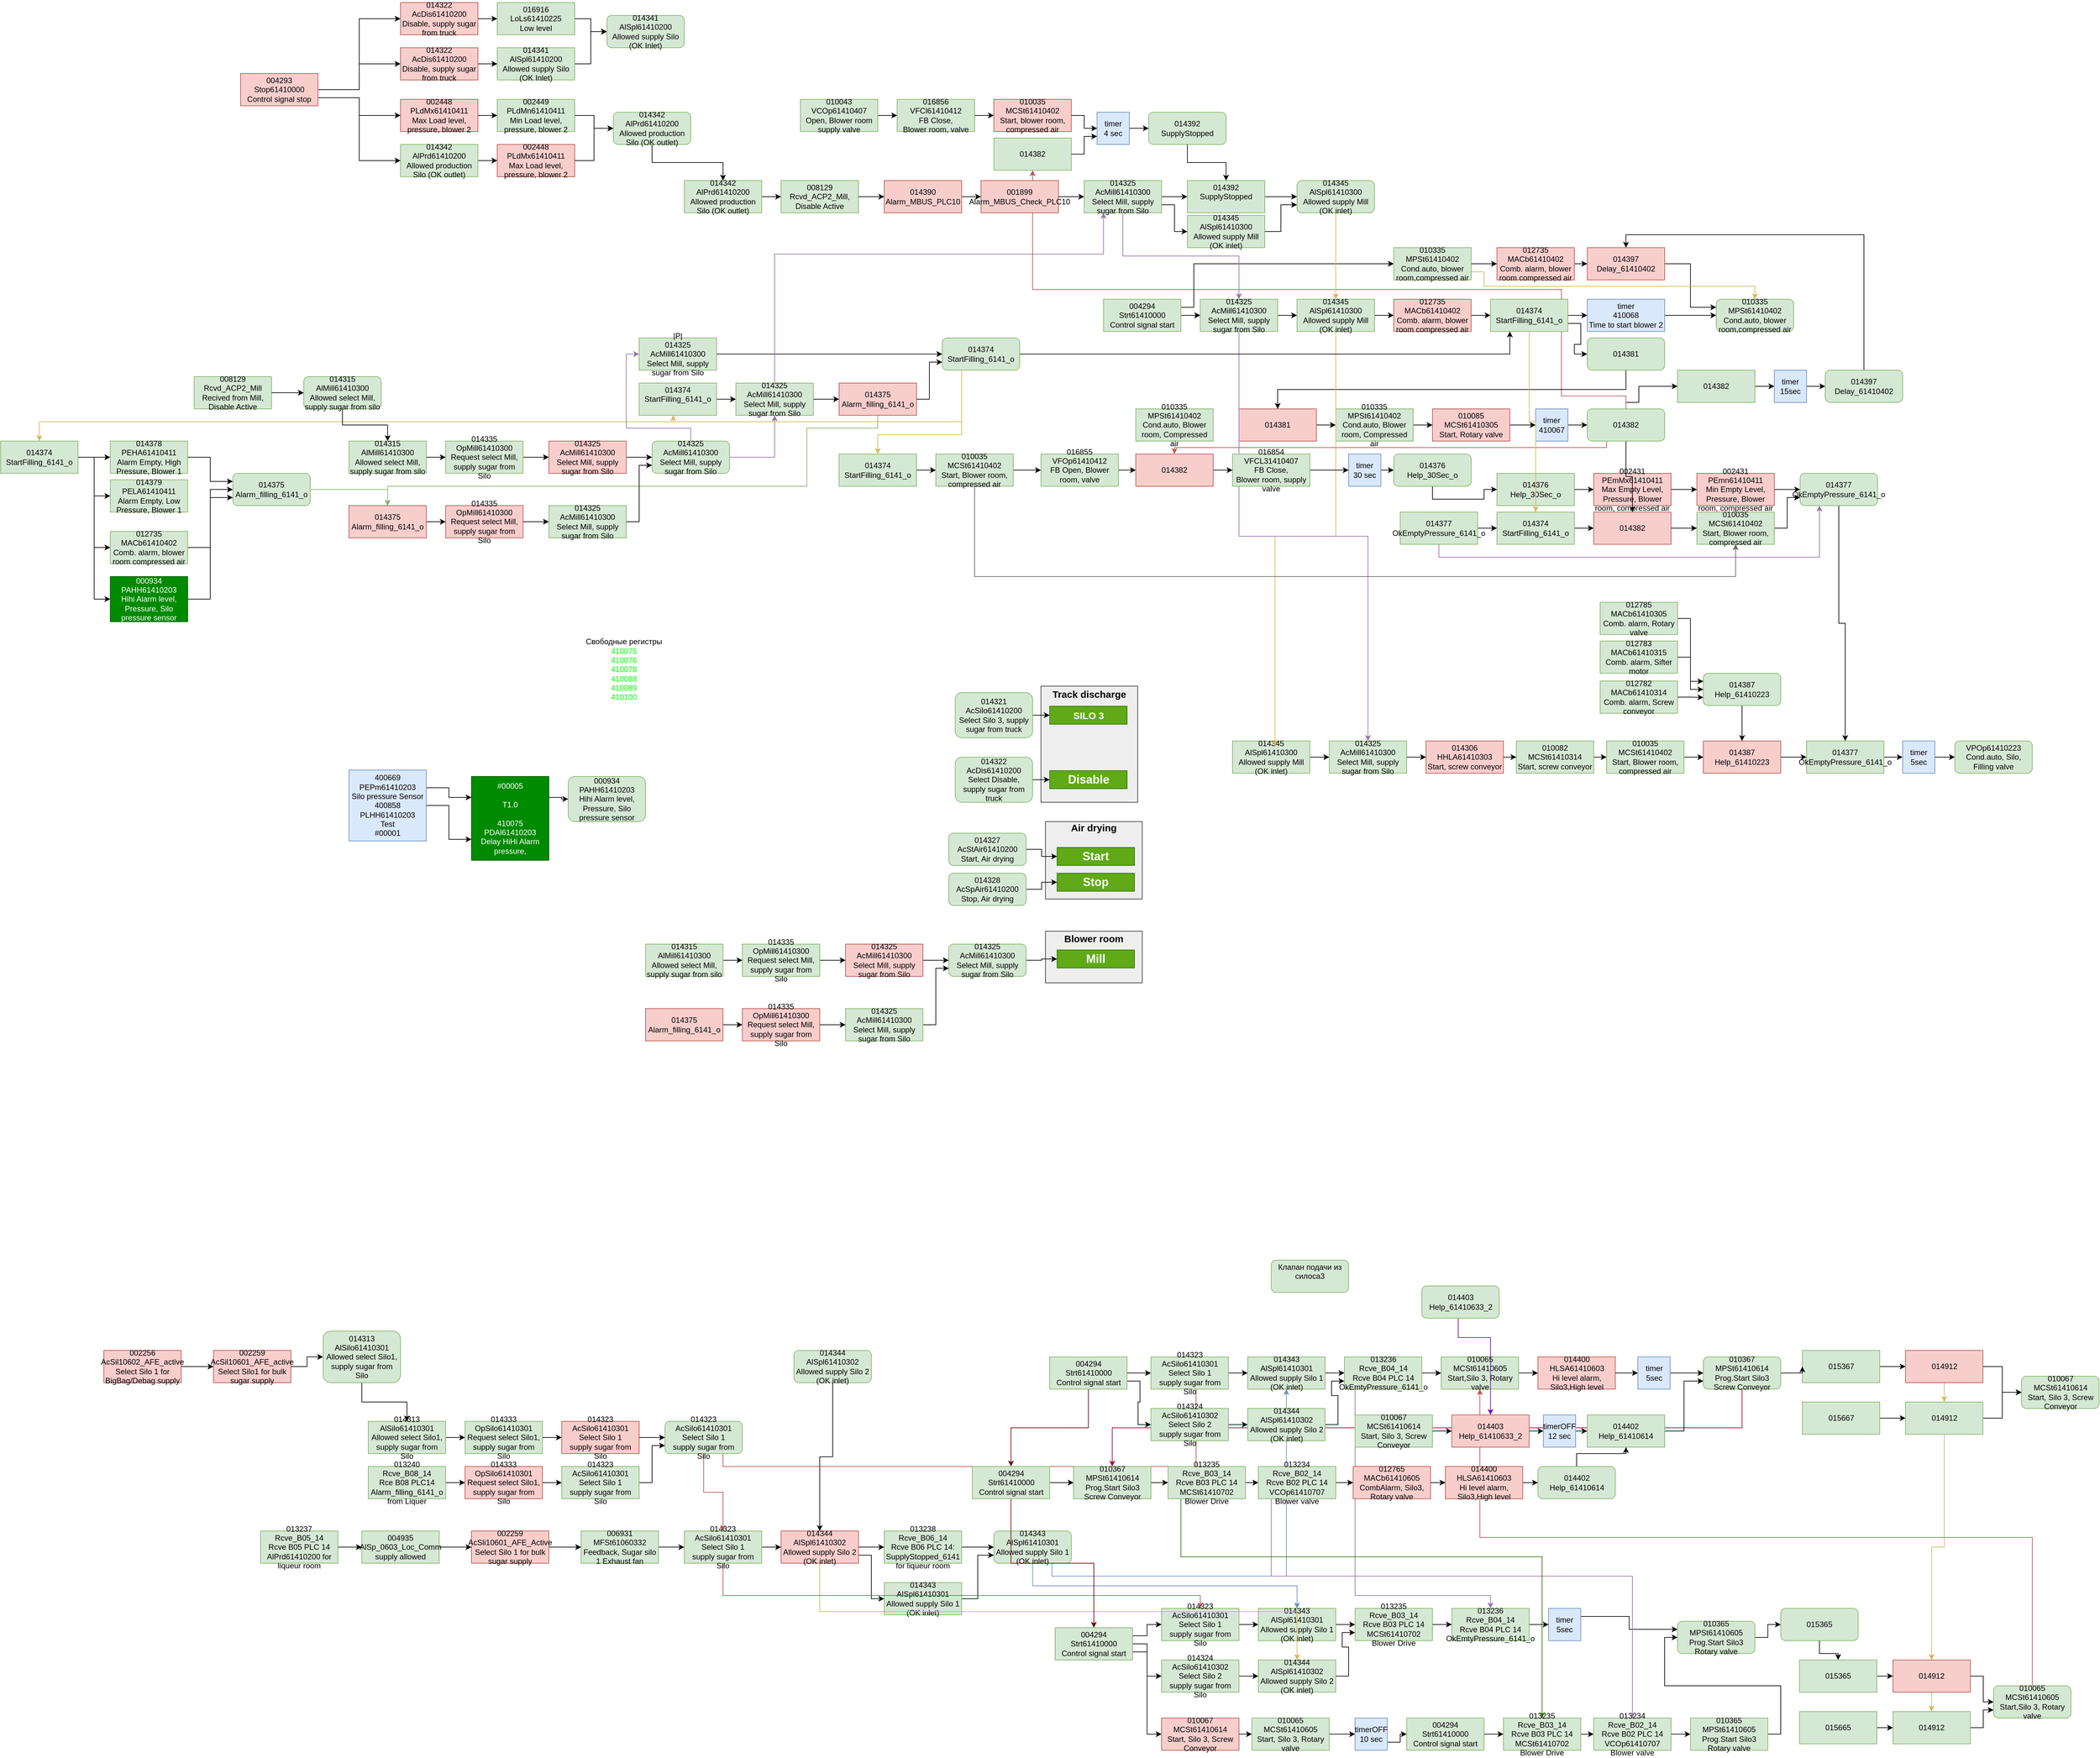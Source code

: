 <mxfile version="14.5.3" type="github">
  <diagram id="lOqkCvenDMRQcAnMG-PU" name="Page-1">
    <mxGraphModel dx="5522" dy="1953" grid="1" gridSize="10" guides="1" tooltips="1" connect="1" arrows="1" fold="1" page="1" pageScale="1" pageWidth="827" pageHeight="1169" math="0" shadow="0">
      <root>
        <mxCell id="0" />
        <mxCell id="1" parent="0" />
        <mxCell id="mEy-Cy2AEpzIMEmeQQHI-202" value="&lt;div style=&quot;font-size: 15px&quot;&gt;&lt;b&gt;Track discharge&lt;br&gt;&lt;/b&gt;&lt;/div&gt;&lt;div style=&quot;font-size: 15px&quot;&gt;&lt;b&gt;&lt;br&gt;&lt;/b&gt;&lt;/div&gt;&lt;div style=&quot;font-size: 15px&quot;&gt;&lt;b&gt;&lt;br&gt;&lt;/b&gt;&lt;/div&gt;&lt;div style=&quot;font-size: 15px&quot;&gt;&lt;b&gt;&lt;br&gt;&lt;/b&gt;&lt;/div&gt;&lt;div&gt;&lt;br&gt;&lt;/div&gt;&lt;div&gt;&lt;br&gt;&lt;/div&gt;&lt;div&gt;&lt;br&gt;&lt;/div&gt;&lt;div&gt;&lt;br&gt;&lt;/div&gt;&lt;div&gt;&lt;br&gt;&lt;/div&gt;&lt;div&gt;&lt;br&gt;&lt;/div&gt;&lt;div&gt;&lt;br&gt;&lt;/div&gt;" style="rounded=0;whiteSpace=wrap;html=1;fillColor=#eeeeee;strokeColor=#36393d;" parent="1" vertex="1">
          <mxGeometry x="-947" y="150" width="150" height="180" as="geometry" />
        </mxCell>
        <mxCell id="Sd4QSS0tqCg5DmefgEI3-3" style="edgeStyle=orthogonalEdgeStyle;rounded=0;orthogonalLoop=1;jettySize=auto;html=1;exitX=1;exitY=0.5;exitDx=0;exitDy=0;entryX=0;entryY=0.5;entryDx=0;entryDy=0;" parent="1" source="Sd4QSS0tqCg5DmefgEI3-1" target="Sd4QSS0tqCg5DmefgEI3-2" edge="1">
          <mxGeometry relative="1" as="geometry" />
        </mxCell>
        <mxCell id="Sd4QSS0tqCg5DmefgEI3-1" value="&lt;div&gt;timer&lt;/div&gt;&lt;div&gt;5sec&lt;br&gt;&lt;/div&gt;" style="rounded=0;whiteSpace=wrap;html=1;fillColor=#dae8fc;strokeColor=#6c8ebf;" parent="1" vertex="1">
          <mxGeometry x="389" y="235" width="50" height="50" as="geometry" />
        </mxCell>
        <mxCell id="Sd4QSS0tqCg5DmefgEI3-2" value="&lt;div&gt;VPOp61410223&lt;/div&gt;&lt;div&gt;Cond.auto, Silo, Filling valve&lt;br&gt;&lt;/div&gt;" style="rounded=1;whiteSpace=wrap;html=1;fillColor=#d5e8d4;strokeColor=#82b366;" parent="1" vertex="1">
          <mxGeometry x="470" y="235" width="120" height="50" as="geometry" />
        </mxCell>
        <mxCell id="Sd4QSS0tqCg5DmefgEI3-5" style="edgeStyle=orthogonalEdgeStyle;rounded=0;orthogonalLoop=1;jettySize=auto;html=1;exitX=1;exitY=0.5;exitDx=0;exitDy=0;" parent="1" source="Sd4QSS0tqCg5DmefgEI3-4" target="Sd4QSS0tqCg5DmefgEI3-1" edge="1">
          <mxGeometry relative="1" as="geometry" />
        </mxCell>
        <mxCell id="Sd4QSS0tqCg5DmefgEI3-4" value="&lt;div&gt;014377&lt;/div&gt;&lt;div&gt;OkEmptyPressure_6141_o&lt;br&gt;&lt;/div&gt;" style="rounded=0;whiteSpace=wrap;html=1;fillColor=#d5e8d4;strokeColor=#82b366;" parent="1" vertex="1">
          <mxGeometry x="240" y="235" width="120" height="50" as="geometry" />
        </mxCell>
        <mxCell id="Sd4QSS0tqCg5DmefgEI3-8" style="edgeStyle=orthogonalEdgeStyle;rounded=0;orthogonalLoop=1;jettySize=auto;html=1;exitX=1;exitY=0.5;exitDx=0;exitDy=0;entryX=0;entryY=0.5;entryDx=0;entryDy=0;" parent="1" source="Sd4QSS0tqCg5DmefgEI3-7" target="Sd4QSS0tqCg5DmefgEI3-4" edge="1">
          <mxGeometry relative="1" as="geometry" />
        </mxCell>
        <mxCell id="Sd4QSS0tqCg5DmefgEI3-7" value="&lt;div&gt;014387&lt;/div&gt;&lt;div&gt;Help_61410223&lt;br&gt;&lt;/div&gt;" style="rounded=0;whiteSpace=wrap;html=1;fillColor=#f8cecc;strokeColor=#b85450;" parent="1" vertex="1">
          <mxGeometry x="80" y="235" width="120" height="50" as="geometry" />
        </mxCell>
        <mxCell id="Sd4QSS0tqCg5DmefgEI3-10" style="edgeStyle=orthogonalEdgeStyle;rounded=0;orthogonalLoop=1;jettySize=auto;html=1;exitX=1;exitY=0.5;exitDx=0;exitDy=0;entryX=0;entryY=0.5;entryDx=0;entryDy=0;" parent="1" source="Sd4QSS0tqCg5DmefgEI3-9" target="Sd4QSS0tqCg5DmefgEI3-7" edge="1">
          <mxGeometry relative="1" as="geometry" />
        </mxCell>
        <mxCell id="Sd4QSS0tqCg5DmefgEI3-9" value="&lt;div&gt;010035&lt;/div&gt;&lt;div&gt;MCSt61410402&lt;/div&gt;&lt;div&gt;Start, Blower room, compressed air&lt;br&gt;&lt;/div&gt;" style="rounded=0;whiteSpace=wrap;html=1;fillColor=#d5e8d4;strokeColor=#82b366;" parent="1" vertex="1">
          <mxGeometry x="-70" y="235" width="120" height="50" as="geometry" />
        </mxCell>
        <mxCell id="Sd4QSS0tqCg5DmefgEI3-12" style="edgeStyle=orthogonalEdgeStyle;rounded=0;orthogonalLoop=1;jettySize=auto;html=1;exitX=1;exitY=0.5;exitDx=0;exitDy=0;entryX=0;entryY=0.5;entryDx=0;entryDy=0;" parent="1" source="Sd4QSS0tqCg5DmefgEI3-11" target="Sd4QSS0tqCg5DmefgEI3-9" edge="1">
          <mxGeometry relative="1" as="geometry" />
        </mxCell>
        <mxCell id="Sd4QSS0tqCg5DmefgEI3-11" value="&lt;div&gt;010082&lt;/div&gt;&lt;div&gt;MCSt61410314&lt;/div&gt;&lt;div&gt;Start, screw conveyor&lt;br&gt;&lt;/div&gt;" style="rounded=0;whiteSpace=wrap;html=1;fillColor=#d5e8d4;strokeColor=#82b366;" parent="1" vertex="1">
          <mxGeometry x="-210" y="235" width="120" height="50" as="geometry" />
        </mxCell>
        <mxCell id="Sd4QSS0tqCg5DmefgEI3-14" style="edgeStyle=orthogonalEdgeStyle;rounded=0;orthogonalLoop=1;jettySize=auto;html=1;exitX=1;exitY=0.5;exitDx=0;exitDy=0;" parent="1" source="Sd4QSS0tqCg5DmefgEI3-13" target="Sd4QSS0tqCg5DmefgEI3-11" edge="1">
          <mxGeometry relative="1" as="geometry" />
        </mxCell>
        <mxCell id="Sd4QSS0tqCg5DmefgEI3-13" value="&lt;div&gt;014306&lt;/div&gt;&lt;div&gt;HHLA61410303&lt;/div&gt;&lt;div&gt;Start, screw conveyor&lt;br&gt;&lt;/div&gt;" style="rounded=0;whiteSpace=wrap;html=1;fillColor=#f8cecc;strokeColor=#b85450;" parent="1" vertex="1">
          <mxGeometry x="-350" y="235" width="120" height="50" as="geometry" />
        </mxCell>
        <mxCell id="Sd4QSS0tqCg5DmefgEI3-16" style="edgeStyle=orthogonalEdgeStyle;rounded=0;orthogonalLoop=1;jettySize=auto;html=1;exitX=1;exitY=0.5;exitDx=0;exitDy=0;" parent="1" source="Sd4QSS0tqCg5DmefgEI3-15" target="Sd4QSS0tqCg5DmefgEI3-13" edge="1">
          <mxGeometry relative="1" as="geometry" />
        </mxCell>
        <mxCell id="Sd4QSS0tqCg5DmefgEI3-15" value="&lt;div&gt;014325&lt;/div&gt;&lt;div&gt;AcMill61410300&lt;/div&gt;&lt;div&gt;Select Mill, supply sugar from Silo&lt;br&gt;&lt;/div&gt;" style="rounded=0;whiteSpace=wrap;html=1;fillColor=#d5e8d4;strokeColor=#82b366;" parent="1" vertex="1">
          <mxGeometry x="-500" y="235" width="120" height="50" as="geometry" />
        </mxCell>
        <mxCell id="Sd4QSS0tqCg5DmefgEI3-18" style="edgeStyle=orthogonalEdgeStyle;rounded=0;orthogonalLoop=1;jettySize=auto;html=1;exitX=1;exitY=0.5;exitDx=0;exitDy=0;entryX=0;entryY=0.5;entryDx=0;entryDy=0;" parent="1" source="Sd4QSS0tqCg5DmefgEI3-17" target="Sd4QSS0tqCg5DmefgEI3-15" edge="1">
          <mxGeometry relative="1" as="geometry" />
        </mxCell>
        <mxCell id="Sd4QSS0tqCg5DmefgEI3-17" value="&lt;div&gt;014345&lt;/div&gt;&lt;div&gt;AlSpl61410300&lt;/div&gt;&lt;div&gt;Allowed supply Mill (OK inlet)&lt;br&gt;&lt;/div&gt;" style="rounded=0;whiteSpace=wrap;html=1;fillColor=#d5e8d4;strokeColor=#82b366;" parent="1" vertex="1">
          <mxGeometry x="-650" y="235" width="120" height="50" as="geometry" />
        </mxCell>
        <mxCell id="Sd4QSS0tqCg5DmefgEI3-20" style="edgeStyle=orthogonalEdgeStyle;rounded=0;orthogonalLoop=1;jettySize=auto;html=1;exitX=0.5;exitY=1;exitDx=0;exitDy=0;" parent="1" source="Sd4QSS0tqCg5DmefgEI3-19" target="Sd4QSS0tqCg5DmefgEI3-7" edge="1">
          <mxGeometry relative="1" as="geometry" />
        </mxCell>
        <mxCell id="Sd4QSS0tqCg5DmefgEI3-19" value="&lt;div&gt;014387&lt;/div&gt;&lt;div&gt;Help_61410223&lt;br&gt;&lt;/div&gt;" style="rounded=1;whiteSpace=wrap;html=1;fillColor=#d5e8d4;strokeColor=#82b366;" parent="1" vertex="1">
          <mxGeometry x="80" y="130" width="120" height="50" as="geometry" />
        </mxCell>
        <mxCell id="Sd4QSS0tqCg5DmefgEI3-22" style="edgeStyle=orthogonalEdgeStyle;rounded=0;orthogonalLoop=1;jettySize=auto;html=1;exitX=1;exitY=0.5;exitDx=0;exitDy=0;entryX=0;entryY=0.75;entryDx=0;entryDy=0;" parent="1" source="Sd4QSS0tqCg5DmefgEI3-21" target="Sd4QSS0tqCg5DmefgEI3-19" edge="1">
          <mxGeometry relative="1" as="geometry" />
        </mxCell>
        <mxCell id="Sd4QSS0tqCg5DmefgEI3-21" value="&lt;div&gt;012782&lt;/div&gt;&lt;div&gt;MACb61410314&lt;/div&gt;&lt;div&gt;Comb. alarm, Screw conveyor&lt;br&gt;&lt;/div&gt;" style="rounded=0;whiteSpace=wrap;html=1;fillColor=#d5e8d4;strokeColor=#82b366;" parent="1" vertex="1">
          <mxGeometry x="-80" y="142" width="120" height="50" as="geometry" />
        </mxCell>
        <mxCell id="Sd4QSS0tqCg5DmefgEI3-24" style="edgeStyle=orthogonalEdgeStyle;rounded=0;orthogonalLoop=1;jettySize=auto;html=1;exitX=1;exitY=0.5;exitDx=0;exitDy=0;entryX=0;entryY=0.5;entryDx=0;entryDy=0;" parent="1" source="Sd4QSS0tqCg5DmefgEI3-23" target="Sd4QSS0tqCg5DmefgEI3-19" edge="1">
          <mxGeometry relative="1" as="geometry" />
        </mxCell>
        <mxCell id="Sd4QSS0tqCg5DmefgEI3-23" value="&lt;div&gt;012783&lt;/div&gt;&lt;div&gt;MACb61410315&lt;/div&gt;&lt;div&gt;Comb. alarm, Sifter motor&lt;br&gt;&lt;/div&gt;" style="rounded=0;whiteSpace=wrap;html=1;fillColor=#d5e8d4;strokeColor=#82b366;" parent="1" vertex="1">
          <mxGeometry x="-80" y="80" width="120" height="50" as="geometry" />
        </mxCell>
        <mxCell id="Sd4QSS0tqCg5DmefgEI3-26" style="edgeStyle=orthogonalEdgeStyle;rounded=0;orthogonalLoop=1;jettySize=auto;html=1;exitX=1;exitY=0.5;exitDx=0;exitDy=0;entryX=0;entryY=0.25;entryDx=0;entryDy=0;" parent="1" source="Sd4QSS0tqCg5DmefgEI3-25" target="Sd4QSS0tqCg5DmefgEI3-19" edge="1">
          <mxGeometry relative="1" as="geometry" />
        </mxCell>
        <mxCell id="Sd4QSS0tqCg5DmefgEI3-25" value="&lt;div&gt;012785&lt;/div&gt;&lt;div&gt;MACb61410305&lt;/div&gt;&lt;div&gt;Comb. alarm, Rotary valve&lt;br&gt;&lt;/div&gt;" style="rounded=0;whiteSpace=wrap;html=1;fillColor=#d5e8d4;strokeColor=#82b366;" parent="1" vertex="1">
          <mxGeometry x="-80" y="20" width="120" height="50" as="geometry" />
        </mxCell>
        <mxCell id="Sd4QSS0tqCg5DmefgEI3-28" style="edgeStyle=orthogonalEdgeStyle;rounded=0;orthogonalLoop=1;jettySize=auto;html=1;exitX=0.5;exitY=1;exitDx=0;exitDy=0;entryX=0.5;entryY=0;entryDx=0;entryDy=0;" parent="1" source="Sd4QSS0tqCg5DmefgEI3-27" target="Sd4QSS0tqCg5DmefgEI3-4" edge="1">
          <mxGeometry relative="1" as="geometry" />
        </mxCell>
        <mxCell id="Sd4QSS0tqCg5DmefgEI3-27" value="&lt;div&gt;014377&lt;/div&gt;&lt;div&gt;OkEmptyPressure_6141_o&lt;br&gt;&lt;/div&gt;" style="rounded=1;whiteSpace=wrap;html=1;fillColor=#d5e8d4;strokeColor=#82b366;" parent="1" vertex="1">
          <mxGeometry x="230" y="-180" width="120" height="50" as="geometry" />
        </mxCell>
        <mxCell id="Sd4QSS0tqCg5DmefgEI3-30" style="edgeStyle=orthogonalEdgeStyle;rounded=0;orthogonalLoop=1;jettySize=auto;html=1;exitX=1;exitY=0.5;exitDx=0;exitDy=0;entryX=0;entryY=0.5;entryDx=0;entryDy=0;" parent="1" source="Sd4QSS0tqCg5DmefgEI3-29" target="Sd4QSS0tqCg5DmefgEI3-27" edge="1">
          <mxGeometry relative="1" as="geometry" />
        </mxCell>
        <mxCell id="Sd4QSS0tqCg5DmefgEI3-29" value="&lt;div&gt;002431&lt;/div&gt;&lt;div&gt;PEmn61410411&lt;/div&gt;&lt;div&gt;Min Empty Level, Pressure, Blower room, compressed air&lt;br&gt;&lt;/div&gt;" style="rounded=0;whiteSpace=wrap;html=1;fillColor=#f8cecc;strokeColor=#b85450;" parent="1" vertex="1">
          <mxGeometry x="70" y="-180" width="120" height="50" as="geometry" />
        </mxCell>
        <mxCell id="Sd4QSS0tqCg5DmefgEI3-32" style="edgeStyle=orthogonalEdgeStyle;rounded=0;orthogonalLoop=1;jettySize=auto;html=1;exitX=1;exitY=0.5;exitDx=0;exitDy=0;" parent="1" source="Sd4QSS0tqCg5DmefgEI3-31" target="Sd4QSS0tqCg5DmefgEI3-29" edge="1">
          <mxGeometry relative="1" as="geometry" />
        </mxCell>
        <mxCell id="Sd4QSS0tqCg5DmefgEI3-31" value="&lt;div&gt;002431&lt;/div&gt;&lt;div&gt;PEmMx61410411&lt;/div&gt;&lt;div&gt;Max Empty Level, Pressure, Blower room, compressed air&lt;br&gt;&lt;/div&gt;" style="rounded=0;whiteSpace=wrap;html=1;fillColor=#f8cecc;strokeColor=#b85450;" parent="1" vertex="1">
          <mxGeometry x="-90" y="-180" width="120" height="50" as="geometry" />
        </mxCell>
        <mxCell id="Sd4QSS0tqCg5DmefgEI3-34" style="edgeStyle=orthogonalEdgeStyle;rounded=0;orthogonalLoop=1;jettySize=auto;html=1;exitX=1;exitY=0.5;exitDx=0;exitDy=0;entryX=0;entryY=0.5;entryDx=0;entryDy=0;" parent="1" source="Sd4QSS0tqCg5DmefgEI3-33" target="Sd4QSS0tqCg5DmefgEI3-31" edge="1">
          <mxGeometry relative="1" as="geometry" />
        </mxCell>
        <mxCell id="Sd4QSS0tqCg5DmefgEI3-33" value="&lt;div&gt;014376&lt;/div&gt;Help_30Sec_o" style="rounded=0;whiteSpace=wrap;html=1;fillColor=#d5e8d4;strokeColor=#82b366;" parent="1" vertex="1">
          <mxGeometry x="-240" y="-180" width="120" height="50" as="geometry" />
        </mxCell>
        <mxCell id="Sd4QSS0tqCg5DmefgEI3-36" style="edgeStyle=orthogonalEdgeStyle;rounded=0;orthogonalLoop=1;jettySize=auto;html=1;exitX=1;exitY=0.5;exitDx=0;exitDy=0;entryX=0;entryY=0.75;entryDx=0;entryDy=0;" parent="1" source="Sd4QSS0tqCg5DmefgEI3-35" target="Sd4QSS0tqCg5DmefgEI3-27" edge="1">
          <mxGeometry relative="1" as="geometry" />
        </mxCell>
        <mxCell id="Sd4QSS0tqCg5DmefgEI3-35" value="&lt;div&gt;010035&lt;/div&gt;&lt;div&gt;MCSt61410402&lt;/div&gt;&lt;div&gt;Start, Blower room, compressed air&lt;br&gt;&lt;/div&gt;" style="rounded=0;whiteSpace=wrap;html=1;fillColor=#d5e8d4;strokeColor=#82b366;" parent="1" vertex="1">
          <mxGeometry x="70" y="-120" width="120" height="50" as="geometry" />
        </mxCell>
        <mxCell id="Sd4QSS0tqCg5DmefgEI3-38" style="edgeStyle=orthogonalEdgeStyle;rounded=0;orthogonalLoop=1;jettySize=auto;html=1;exitX=1;exitY=0.5;exitDx=0;exitDy=0;" parent="1" source="Sd4QSS0tqCg5DmefgEI3-37" target="Sd4QSS0tqCg5DmefgEI3-35" edge="1">
          <mxGeometry relative="1" as="geometry" />
        </mxCell>
        <mxCell id="Sd4QSS0tqCg5DmefgEI3-37" value="014382" style="rounded=0;whiteSpace=wrap;html=1;fillColor=#f8cecc;strokeColor=#b85450;" parent="1" vertex="1">
          <mxGeometry x="-90" y="-120" width="120" height="50" as="geometry" />
        </mxCell>
        <mxCell id="Sd4QSS0tqCg5DmefgEI3-40" style="edgeStyle=orthogonalEdgeStyle;rounded=0;orthogonalLoop=1;jettySize=auto;html=1;exitX=1;exitY=0.5;exitDx=0;exitDy=0;" parent="1" source="Sd4QSS0tqCg5DmefgEI3-39" target="Sd4QSS0tqCg5DmefgEI3-37" edge="1">
          <mxGeometry relative="1" as="geometry" />
        </mxCell>
        <mxCell id="Sd4QSS0tqCg5DmefgEI3-39" value="&lt;div&gt;014374&lt;/div&gt;StartFilling_6141_o" style="rounded=0;whiteSpace=wrap;html=1;fillColor=#d5e8d4;strokeColor=#82b366;" parent="1" vertex="1">
          <mxGeometry x="-240" y="-120" width="120" height="50" as="geometry" />
        </mxCell>
        <mxCell id="Sd4QSS0tqCg5DmefgEI3-42" style="edgeStyle=orthogonalEdgeStyle;rounded=0;orthogonalLoop=1;jettySize=auto;html=1;exitX=1;exitY=0.5;exitDx=0;exitDy=0;entryX=0;entryY=0.5;entryDx=0;entryDy=0;" parent="1" source="Sd4QSS0tqCg5DmefgEI3-41" target="Sd4QSS0tqCg5DmefgEI3-39" edge="1">
          <mxGeometry relative="1" as="geometry" />
        </mxCell>
        <mxCell id="Sd4QSS0tqCg5DmefgEI3-119" style="edgeStyle=orthogonalEdgeStyle;rounded=0;orthogonalLoop=1;jettySize=auto;html=1;exitX=0.5;exitY=1;exitDx=0;exitDy=0;entryX=0.25;entryY=1;entryDx=0;entryDy=0;fillColor=#e1d5e7;strokeColor=#9673a6;" parent="1" source="Sd4QSS0tqCg5DmefgEI3-41" target="Sd4QSS0tqCg5DmefgEI3-27" edge="1">
          <mxGeometry relative="1" as="geometry" />
        </mxCell>
        <mxCell id="Sd4QSS0tqCg5DmefgEI3-41" value="&lt;div&gt;014377&lt;/div&gt;&lt;div&gt;OkEmptyPressure_6141_o&lt;br&gt;&lt;/div&gt;" style="rounded=0;whiteSpace=wrap;html=1;fillColor=#d5e8d4;strokeColor=#82b366;" parent="1" vertex="1">
          <mxGeometry x="-390" y="-120" width="120" height="50" as="geometry" />
        </mxCell>
        <mxCell id="Sd4QSS0tqCg5DmefgEI3-44" style="edgeStyle=orthogonalEdgeStyle;rounded=0;orthogonalLoop=1;jettySize=auto;html=1;exitX=0.5;exitY=1;exitDx=0;exitDy=0;entryX=0.5;entryY=0;entryDx=0;entryDy=0;" parent="1" source="Sd4QSS0tqCg5DmefgEI3-43" target="Sd4QSS0tqCg5DmefgEI3-37" edge="1">
          <mxGeometry relative="1" as="geometry" />
        </mxCell>
        <mxCell id="Sd4QSS0tqCg5DmefgEI3-81" style="edgeStyle=orthogonalEdgeStyle;rounded=0;orthogonalLoop=1;jettySize=auto;html=1;exitX=0.5;exitY=0;exitDx=0;exitDy=0;entryX=0;entryY=0.5;entryDx=0;entryDy=0;" parent="1" source="Sd4QSS0tqCg5DmefgEI3-43" target="Sd4QSS0tqCg5DmefgEI3-80" edge="1">
          <mxGeometry relative="1" as="geometry">
            <Array as="points">
              <mxPoint x="-40" y="-290" />
              <mxPoint x="-20" y="-290" />
              <mxPoint x="-20" y="-315" />
            </Array>
          </mxGeometry>
        </mxCell>
        <mxCell id="Sd4QSS0tqCg5DmefgEI3-113" style="edgeStyle=orthogonalEdgeStyle;rounded=0;orthogonalLoop=1;jettySize=auto;html=1;exitX=0.5;exitY=0;exitDx=0;exitDy=0;entryX=0.5;entryY=1;entryDx=0;entryDy=0;fillColor=#f8cecc;strokeColor=#b85450;" parent="1" source="Sd4QSS0tqCg5DmefgEI3-43" target="Sd4QSS0tqCg5DmefgEI3-112" edge="1">
          <mxGeometry relative="1" as="geometry">
            <Array as="points">
              <mxPoint x="-40" y="-300" />
              <mxPoint x="-140" y="-300" />
              <mxPoint x="-140" y="-465" />
              <mxPoint x="-960" y="-465" />
            </Array>
          </mxGeometry>
        </mxCell>
        <mxCell id="Sd4QSS0tqCg5DmefgEI3-155" style="edgeStyle=orthogonalEdgeStyle;rounded=0;orthogonalLoop=1;jettySize=auto;html=1;exitX=0.25;exitY=1;exitDx=0;exitDy=0;fillColor=#f8cecc;strokeColor=#b85450;" parent="1" source="Sd4QSS0tqCg5DmefgEI3-43" target="Sd4QSS0tqCg5DmefgEI3-153" edge="1">
          <mxGeometry relative="1" as="geometry">
            <Array as="points">
              <mxPoint x="-70" y="-220" />
              <mxPoint x="-740" y="-220" />
            </Array>
          </mxGeometry>
        </mxCell>
        <mxCell id="Sd4QSS0tqCg5DmefgEI3-43" value="014382" style="rounded=1;whiteSpace=wrap;html=1;fillColor=#d5e8d4;strokeColor=#82b366;" parent="1" vertex="1">
          <mxGeometry x="-100" y="-280" width="120" height="50" as="geometry" />
        </mxCell>
        <mxCell id="Sd4QSS0tqCg5DmefgEI3-46" style="edgeStyle=orthogonalEdgeStyle;rounded=0;orthogonalLoop=1;jettySize=auto;html=1;exitX=1;exitY=0.5;exitDx=0;exitDy=0;" parent="1" source="Sd4QSS0tqCg5DmefgEI3-45" target="Sd4QSS0tqCg5DmefgEI3-43" edge="1">
          <mxGeometry relative="1" as="geometry" />
        </mxCell>
        <mxCell id="Sd4QSS0tqCg5DmefgEI3-45" value="&lt;div&gt;timer&lt;/div&gt;&lt;div&gt;410067&lt;br&gt;&lt;/div&gt;" style="rounded=0;whiteSpace=wrap;html=1;fillColor=#dae8fc;strokeColor=#6c8ebf;" parent="1" vertex="1">
          <mxGeometry x="-180" y="-280" width="50" height="50" as="geometry" />
        </mxCell>
        <mxCell id="Sd4QSS0tqCg5DmefgEI3-48" style="edgeStyle=orthogonalEdgeStyle;rounded=0;orthogonalLoop=1;jettySize=auto;html=1;exitX=1;exitY=0.5;exitDx=0;exitDy=0;" parent="1" source="Sd4QSS0tqCg5DmefgEI3-47" target="Sd4QSS0tqCg5DmefgEI3-45" edge="1">
          <mxGeometry relative="1" as="geometry" />
        </mxCell>
        <mxCell id="Sd4QSS0tqCg5DmefgEI3-47" value="&lt;div&gt;010085&lt;/div&gt;&lt;div&gt;MCSt61410305&lt;/div&gt;&lt;div&gt;Start, Rotary valve&lt;br&gt;&lt;/div&gt;" style="rounded=0;whiteSpace=wrap;html=1;fillColor=#f8cecc;strokeColor=#b85450;" parent="1" vertex="1">
          <mxGeometry x="-340" y="-280" width="120" height="50" as="geometry" />
        </mxCell>
        <mxCell id="Sd4QSS0tqCg5DmefgEI3-50" style="edgeStyle=orthogonalEdgeStyle;rounded=0;orthogonalLoop=1;jettySize=auto;html=1;exitX=1;exitY=0.5;exitDx=0;exitDy=0;entryX=0;entryY=0.5;entryDx=0;entryDy=0;" parent="1" source="Sd4QSS0tqCg5DmefgEI3-49" target="Sd4QSS0tqCg5DmefgEI3-47" edge="1">
          <mxGeometry relative="1" as="geometry" />
        </mxCell>
        <mxCell id="Sd4QSS0tqCg5DmefgEI3-49" value="&lt;div&gt;010335&lt;/div&gt;&lt;div&gt;MPSt61410402&lt;/div&gt;&lt;div&gt;Cond.auto, Blower room, Compressed air&lt;br&gt;&lt;/div&gt;" style="rounded=0;whiteSpace=wrap;html=1;fillColor=#d5e8d4;strokeColor=#82b366;" parent="1" vertex="1">
          <mxGeometry x="-490" y="-280" width="120" height="50" as="geometry" />
        </mxCell>
        <mxCell id="Sd4QSS0tqCg5DmefgEI3-52" style="edgeStyle=orthogonalEdgeStyle;rounded=0;orthogonalLoop=1;jettySize=auto;html=1;exitX=1;exitY=0.5;exitDx=0;exitDy=0;entryX=0;entryY=0.5;entryDx=0;entryDy=0;" parent="1" source="Sd4QSS0tqCg5DmefgEI3-51" target="Sd4QSS0tqCg5DmefgEI3-49" edge="1">
          <mxGeometry relative="1" as="geometry" />
        </mxCell>
        <mxCell id="Sd4QSS0tqCg5DmefgEI3-51" value="014381" style="rounded=0;whiteSpace=wrap;html=1;fillColor=#f8cecc;strokeColor=#b85450;" parent="1" vertex="1">
          <mxGeometry x="-640" y="-280" width="120" height="50" as="geometry" />
        </mxCell>
        <mxCell id="Sd4QSS0tqCg5DmefgEI3-54" style="edgeStyle=orthogonalEdgeStyle;rounded=0;orthogonalLoop=1;jettySize=auto;html=1;exitX=0.5;exitY=1;exitDx=0;exitDy=0;" parent="1" source="Sd4QSS0tqCg5DmefgEI3-53" target="Sd4QSS0tqCg5DmefgEI3-51" edge="1">
          <mxGeometry relative="1" as="geometry" />
        </mxCell>
        <mxCell id="Sd4QSS0tqCg5DmefgEI3-53" value="014381" style="rounded=1;whiteSpace=wrap;html=1;fillColor=#d5e8d4;strokeColor=#82b366;" parent="1" vertex="1">
          <mxGeometry x="-100" y="-390" width="120" height="50" as="geometry" />
        </mxCell>
        <mxCell id="Sd4QSS0tqCg5DmefgEI3-57" style="edgeStyle=orthogonalEdgeStyle;rounded=0;orthogonalLoop=1;jettySize=auto;html=1;exitX=1;exitY=0.5;exitDx=0;exitDy=0;" parent="1" source="Sd4QSS0tqCg5DmefgEI3-55" target="Sd4QSS0tqCg5DmefgEI3-56" edge="1">
          <mxGeometry relative="1" as="geometry" />
        </mxCell>
        <mxCell id="Sd4QSS0tqCg5DmefgEI3-55" value="&lt;div&gt;timer&lt;/div&gt;&lt;div&gt;410068&lt;/div&gt;&lt;div&gt;Time to start blower 2&lt;br&gt;&lt;/div&gt;" style="rounded=0;whiteSpace=wrap;html=1;fillColor=#dae8fc;strokeColor=#6c8ebf;" parent="1" vertex="1">
          <mxGeometry x="-100" y="-450" width="120" height="50" as="geometry" />
        </mxCell>
        <mxCell id="Sd4QSS0tqCg5DmefgEI3-56" value="&lt;div&gt;010335&lt;/div&gt;&lt;div&gt;MPSt61410402&lt;/div&gt;&lt;div&gt;Cond.auto, blower room,compressed air&lt;br&gt;&lt;/div&gt;" style="rounded=1;whiteSpace=wrap;html=1;fillColor=#d5e8d4;strokeColor=#82b366;" parent="1" vertex="1">
          <mxGeometry x="100" y="-450" width="120" height="50" as="geometry" />
        </mxCell>
        <mxCell id="Sd4QSS0tqCg5DmefgEI3-59" style="edgeStyle=orthogonalEdgeStyle;rounded=0;orthogonalLoop=1;jettySize=auto;html=1;fillColor=#fff2cc;strokeColor=#d6b656;exitX=0.5;exitY=1;exitDx=0;exitDy=0;" parent="1" source="Sd4QSS0tqCg5DmefgEI3-58" target="Sd4QSS0tqCg5DmefgEI3-39" edge="1">
          <mxGeometry relative="1" as="geometry" />
        </mxCell>
        <mxCell id="Sd4QSS0tqCg5DmefgEI3-60" style="edgeStyle=orthogonalEdgeStyle;rounded=0;orthogonalLoop=1;jettySize=auto;html=1;exitX=1;exitY=0.5;exitDx=0;exitDy=0;entryX=0;entryY=0.5;entryDx=0;entryDy=0;" parent="1" source="Sd4QSS0tqCg5DmefgEI3-58" target="Sd4QSS0tqCg5DmefgEI3-55" edge="1">
          <mxGeometry relative="1" as="geometry" />
        </mxCell>
        <mxCell id="Sd4QSS0tqCg5DmefgEI3-70" style="edgeStyle=orthogonalEdgeStyle;rounded=0;orthogonalLoop=1;jettySize=auto;html=1;exitX=1;exitY=0.75;exitDx=0;exitDy=0;entryX=0;entryY=0.5;entryDx=0;entryDy=0;" parent="1" source="Sd4QSS0tqCg5DmefgEI3-58" target="Sd4QSS0tqCg5DmefgEI3-53" edge="1">
          <mxGeometry relative="1" as="geometry" />
        </mxCell>
        <mxCell id="Sd4QSS0tqCg5DmefgEI3-58" value="&lt;div&gt;014374&lt;/div&gt;StartFilling_6141_o" style="rounded=0;whiteSpace=wrap;html=1;fillColor=#d5e8d4;strokeColor=#82b366;" parent="1" vertex="1">
          <mxGeometry x="-250" y="-450" width="120" height="50" as="geometry" />
        </mxCell>
        <mxCell id="Sd4QSS0tqCg5DmefgEI3-62" style="edgeStyle=orthogonalEdgeStyle;rounded=0;orthogonalLoop=1;jettySize=auto;html=1;exitX=1;exitY=0.5;exitDx=0;exitDy=0;entryX=0;entryY=0.5;entryDx=0;entryDy=0;" parent="1" source="Sd4QSS0tqCg5DmefgEI3-61" target="Sd4QSS0tqCg5DmefgEI3-58" edge="1">
          <mxGeometry relative="1" as="geometry" />
        </mxCell>
        <mxCell id="Sd4QSS0tqCg5DmefgEI3-61" value="&lt;div&gt;012735&lt;/div&gt;&lt;div&gt;MACb61410402&lt;/div&gt;&lt;div&gt;Comb. alarm, blower room compressed air&lt;br&gt;&lt;/div&gt;" style="rounded=0;whiteSpace=wrap;html=1;fillColor=#f8cecc;strokeColor=#b85450;" parent="1" vertex="1">
          <mxGeometry x="-400" y="-450" width="120" height="50" as="geometry" />
        </mxCell>
        <mxCell id="Sd4QSS0tqCg5DmefgEI3-64" style="edgeStyle=orthogonalEdgeStyle;rounded=0;orthogonalLoop=1;jettySize=auto;html=1;exitX=1;exitY=0.5;exitDx=0;exitDy=0;entryX=0;entryY=0.5;entryDx=0;entryDy=0;" parent="1" source="Sd4QSS0tqCg5DmefgEI3-63" target="Sd4QSS0tqCg5DmefgEI3-61" edge="1">
          <mxGeometry relative="1" as="geometry" />
        </mxCell>
        <mxCell id="Sd4QSS0tqCg5DmefgEI3-65" style="edgeStyle=orthogonalEdgeStyle;rounded=0;orthogonalLoop=1;jettySize=auto;html=1;entryX=0.55;entryY=0.16;entryDx=0;entryDy=0;entryPerimeter=0;fillColor=#fff2cc;strokeColor=#d6b656;" parent="1" source="Sd4QSS0tqCg5DmefgEI3-63" target="Sd4QSS0tqCg5DmefgEI3-17" edge="1">
          <mxGeometry relative="1" as="geometry" />
        </mxCell>
        <mxCell id="Sd4QSS0tqCg5DmefgEI3-63" value="&lt;div&gt;014345&lt;/div&gt;&lt;div&gt;AlSpl61410300&lt;/div&gt;&lt;div&gt;Allowed supply Mill (OK inlet)&lt;br&gt;&lt;/div&gt;" style="rounded=0;whiteSpace=wrap;html=1;fillColor=#d5e8d4;strokeColor=#82b366;" parent="1" vertex="1">
          <mxGeometry x="-550" y="-450" width="120" height="50" as="geometry" />
        </mxCell>
        <mxCell id="Sd4QSS0tqCg5DmefgEI3-67" style="edgeStyle=orthogonalEdgeStyle;rounded=0;orthogonalLoop=1;jettySize=auto;html=1;exitX=1;exitY=0.5;exitDx=0;exitDy=0;" parent="1" source="Sd4QSS0tqCg5DmefgEI3-66" target="Sd4QSS0tqCg5DmefgEI3-63" edge="1">
          <mxGeometry relative="1" as="geometry" />
        </mxCell>
        <mxCell id="Sd4QSS0tqCg5DmefgEI3-172" style="edgeStyle=orthogonalEdgeStyle;rounded=0;orthogonalLoop=1;jettySize=auto;html=1;exitX=0.5;exitY=1;exitDx=0;exitDy=0;fillColor=#e1d5e7;strokeColor=#9673a6;" parent="1" source="Sd4QSS0tqCg5DmefgEI3-66" target="Sd4QSS0tqCg5DmefgEI3-15" edge="1">
          <mxGeometry relative="1" as="geometry" />
        </mxCell>
        <mxCell id="Sd4QSS0tqCg5DmefgEI3-66" value="&lt;div&gt;014325&lt;/div&gt;&lt;div&gt;AcMill61410300&lt;/div&gt;&lt;div&gt;Select Mill, supply sugar from Silo&lt;br&gt;&lt;/div&gt;" style="rounded=0;whiteSpace=wrap;html=1;fillColor=#d5e8d4;strokeColor=#82b366;" parent="1" vertex="1">
          <mxGeometry x="-700" y="-450" width="120" height="50" as="geometry" />
        </mxCell>
        <mxCell id="Sd4QSS0tqCg5DmefgEI3-69" style="edgeStyle=orthogonalEdgeStyle;rounded=0;orthogonalLoop=1;jettySize=auto;html=1;exitX=1;exitY=0.5;exitDx=0;exitDy=0;entryX=0;entryY=0.5;entryDx=0;entryDy=0;" parent="1" source="Sd4QSS0tqCg5DmefgEI3-68" target="Sd4QSS0tqCg5DmefgEI3-66" edge="1">
          <mxGeometry relative="1" as="geometry" />
        </mxCell>
        <mxCell id="Sd4QSS0tqCg5DmefgEI3-77" value="" style="edgeStyle=orthogonalEdgeStyle;rounded=0;orthogonalLoop=1;jettySize=auto;html=1;" parent="1" source="Sd4QSS0tqCg5DmefgEI3-68" target="Sd4QSS0tqCg5DmefgEI3-66" edge="1">
          <mxGeometry relative="1" as="geometry" />
        </mxCell>
        <mxCell id="Sd4QSS0tqCg5DmefgEI3-78" style="edgeStyle=orthogonalEdgeStyle;rounded=0;orthogonalLoop=1;jettySize=auto;html=1;exitX=1;exitY=0.25;exitDx=0;exitDy=0;entryX=0;entryY=0.5;entryDx=0;entryDy=0;" parent="1" source="Sd4QSS0tqCg5DmefgEI3-68" target="Sd4QSS0tqCg5DmefgEI3-75" edge="1">
          <mxGeometry relative="1" as="geometry">
            <Array as="points">
              <mxPoint x="-710" y="-438" />
              <mxPoint x="-710" y="-505" />
            </Array>
          </mxGeometry>
        </mxCell>
        <mxCell id="Sd4QSS0tqCg5DmefgEI3-68" value="&lt;div&gt;004294&lt;br&gt;&lt;/div&gt;&lt;div&gt;Strt61410000&lt;/div&gt;&lt;div&gt;Control signal start&lt;br&gt;&lt;/div&gt;" style="rounded=0;whiteSpace=wrap;html=1;fillColor=#d5e8d4;strokeColor=#82b366;" parent="1" vertex="1">
          <mxGeometry x="-850" y="-450" width="120" height="50" as="geometry" />
        </mxCell>
        <mxCell id="Sd4QSS0tqCg5DmefgEI3-72" style="edgeStyle=orthogonalEdgeStyle;rounded=0;orthogonalLoop=1;jettySize=auto;html=1;exitX=1;exitY=0.5;exitDx=0;exitDy=0;entryX=0;entryY=0.25;entryDx=0;entryDy=0;" parent="1" source="Sd4QSS0tqCg5DmefgEI3-71" target="Sd4QSS0tqCg5DmefgEI3-56" edge="1">
          <mxGeometry relative="1" as="geometry" />
        </mxCell>
        <mxCell id="Sd4QSS0tqCg5DmefgEI3-71" value="&lt;div&gt;014397&lt;/div&gt;&lt;div&gt;Delay_61410402&lt;br&gt;&lt;/div&gt;" style="rounded=0;whiteSpace=wrap;html=1;fillColor=#f8cecc;strokeColor=#b85450;" parent="1" vertex="1">
          <mxGeometry x="-100" y="-530" width="120" height="50" as="geometry" />
        </mxCell>
        <mxCell id="Sd4QSS0tqCg5DmefgEI3-74" style="edgeStyle=orthogonalEdgeStyle;rounded=0;orthogonalLoop=1;jettySize=auto;html=1;exitX=1;exitY=0.5;exitDx=0;exitDy=0;entryX=0;entryY=0.5;entryDx=0;entryDy=0;" parent="1" source="Sd4QSS0tqCg5DmefgEI3-73" target="Sd4QSS0tqCg5DmefgEI3-71" edge="1">
          <mxGeometry relative="1" as="geometry" />
        </mxCell>
        <mxCell id="Sd4QSS0tqCg5DmefgEI3-73" value="&lt;div&gt;012735&lt;/div&gt;&lt;div&gt;MACb61410402&lt;/div&gt;&lt;div&gt;Comb. alarm, blower room compressed air&lt;br&gt;&lt;/div&gt;" style="rounded=0;whiteSpace=wrap;html=1;fillColor=#f8cecc;strokeColor=#b85450;" parent="1" vertex="1">
          <mxGeometry x="-240" y="-530" width="120" height="50" as="geometry" />
        </mxCell>
        <mxCell id="Sd4QSS0tqCg5DmefgEI3-76" style="edgeStyle=orthogonalEdgeStyle;rounded=0;orthogonalLoop=1;jettySize=auto;html=1;exitX=1;exitY=0.5;exitDx=0;exitDy=0;entryX=0;entryY=0.5;entryDx=0;entryDy=0;" parent="1" source="Sd4QSS0tqCg5DmefgEI3-75" target="Sd4QSS0tqCg5DmefgEI3-73" edge="1">
          <mxGeometry relative="1" as="geometry" />
        </mxCell>
        <mxCell id="Sd4QSS0tqCg5DmefgEI3-79" style="edgeStyle=orthogonalEdgeStyle;rounded=0;orthogonalLoop=1;jettySize=auto;html=1;exitX=1;exitY=0.75;exitDx=0;exitDy=0;fillColor=#fff2cc;strokeColor=#d6b656;" parent="1" source="Sd4QSS0tqCg5DmefgEI3-75" target="Sd4QSS0tqCg5DmefgEI3-56" edge="1">
          <mxGeometry relative="1" as="geometry">
            <Array as="points">
              <mxPoint x="-260" y="-492" />
              <mxPoint x="-260" y="-470" />
              <mxPoint x="160" y="-470" />
            </Array>
          </mxGeometry>
        </mxCell>
        <mxCell id="Sd4QSS0tqCg5DmefgEI3-75" value="&lt;div&gt;010335&lt;/div&gt;&lt;div&gt;MPSt61410402&lt;/div&gt;&lt;div&gt;Cond.auto, blower room,compressed air&lt;br&gt;&lt;/div&gt;" style="rounded=0;whiteSpace=wrap;html=1;fillColor=#d5e8d4;strokeColor=#82b366;" parent="1" vertex="1">
          <mxGeometry x="-400" y="-530" width="120" height="50" as="geometry" />
        </mxCell>
        <mxCell id="Sd4QSS0tqCg5DmefgEI3-83" style="edgeStyle=orthogonalEdgeStyle;rounded=0;orthogonalLoop=1;jettySize=auto;html=1;exitX=1;exitY=0.5;exitDx=0;exitDy=0;entryX=0;entryY=0.5;entryDx=0;entryDy=0;" parent="1" source="Sd4QSS0tqCg5DmefgEI3-80" target="Sd4QSS0tqCg5DmefgEI3-82" edge="1">
          <mxGeometry relative="1" as="geometry" />
        </mxCell>
        <mxCell id="Sd4QSS0tqCg5DmefgEI3-80" value="014382" style="rounded=0;whiteSpace=wrap;html=1;fillColor=#d5e8d4;strokeColor=#82b366;" parent="1" vertex="1">
          <mxGeometry x="40" y="-340" width="120" height="50" as="geometry" />
        </mxCell>
        <mxCell id="Sd4QSS0tqCg5DmefgEI3-85" style="edgeStyle=orthogonalEdgeStyle;rounded=0;orthogonalLoop=1;jettySize=auto;html=1;exitX=1;exitY=0.5;exitDx=0;exitDy=0;entryX=0;entryY=0.5;entryDx=0;entryDy=0;" parent="1" source="Sd4QSS0tqCg5DmefgEI3-82" target="Sd4QSS0tqCg5DmefgEI3-84" edge="1">
          <mxGeometry relative="1" as="geometry" />
        </mxCell>
        <mxCell id="Sd4QSS0tqCg5DmefgEI3-82" value="&lt;div&gt;timer&lt;/div&gt;&lt;div&gt;15sec&lt;br&gt;&lt;/div&gt;" style="rounded=0;whiteSpace=wrap;html=1;fillColor=#dae8fc;strokeColor=#6c8ebf;" parent="1" vertex="1">
          <mxGeometry x="190" y="-340" width="50" height="50" as="geometry" />
        </mxCell>
        <mxCell id="Sd4QSS0tqCg5DmefgEI3-86" style="edgeStyle=orthogonalEdgeStyle;rounded=0;orthogonalLoop=1;jettySize=auto;html=1;exitX=0.5;exitY=0;exitDx=0;exitDy=0;entryX=0.5;entryY=0;entryDx=0;entryDy=0;" parent="1" source="Sd4QSS0tqCg5DmefgEI3-84" target="Sd4QSS0tqCg5DmefgEI3-71" edge="1">
          <mxGeometry relative="1" as="geometry" />
        </mxCell>
        <mxCell id="Sd4QSS0tqCg5DmefgEI3-84" value="&lt;div&gt;014397&lt;/div&gt;&lt;div&gt;Delay_61410402&lt;br&gt;&lt;/div&gt;" style="rounded=1;whiteSpace=wrap;html=1;fillColor=#d5e8d4;strokeColor=#82b366;" parent="1" vertex="1">
          <mxGeometry x="269" y="-340" width="120" height="50" as="geometry" />
        </mxCell>
        <mxCell id="Sd4QSS0tqCg5DmefgEI3-89" style="edgeStyle=orthogonalEdgeStyle;rounded=0;orthogonalLoop=1;jettySize=auto;html=1;exitX=0.5;exitY=1;exitDx=0;exitDy=0;entryX=0.5;entryY=0;entryDx=0;entryDy=0;fillColor=#fff2cc;strokeColor=#d6b656;" parent="1" source="Sd4QSS0tqCg5DmefgEI3-87" target="Sd4QSS0tqCg5DmefgEI3-63" edge="1">
          <mxGeometry relative="1" as="geometry" />
        </mxCell>
        <mxCell id="Sd4QSS0tqCg5DmefgEI3-87" value="&lt;div&gt;014345&lt;/div&gt;&lt;div&gt;AlSpl61410300&lt;/div&gt;&lt;div&gt;Allowed supply Mill (OK inlet)&lt;br&gt;&lt;/div&gt;" style="rounded=1;whiteSpace=wrap;html=1;fillColor=#d5e8d4;strokeColor=#82b366;" parent="1" vertex="1">
          <mxGeometry x="-550" y="-634" width="120" height="50" as="geometry" />
        </mxCell>
        <mxCell id="Sd4QSS0tqCg5DmefgEI3-91" style="edgeStyle=orthogonalEdgeStyle;rounded=0;orthogonalLoop=1;jettySize=auto;html=1;exitX=1;exitY=0.5;exitDx=0;exitDy=0;entryX=0;entryY=0.5;entryDx=0;entryDy=0;" parent="1" source="Sd4QSS0tqCg5DmefgEI3-90" target="Sd4QSS0tqCg5DmefgEI3-87" edge="1">
          <mxGeometry relative="1" as="geometry" />
        </mxCell>
        <mxCell id="Sd4QSS0tqCg5DmefgEI3-90" value="&lt;div&gt;014392&lt;/div&gt;&lt;div&gt;SupplyStopped&lt;/div&gt;&lt;div&gt;&lt;br&gt;&lt;/div&gt;" style="rounded=0;whiteSpace=wrap;html=1;fillColor=#d5e8d4;strokeColor=#82b366;" parent="1" vertex="1">
          <mxGeometry x="-720" y="-634" width="120" height="50" as="geometry" />
        </mxCell>
        <mxCell id="Sd4QSS0tqCg5DmefgEI3-93" style="edgeStyle=orthogonalEdgeStyle;rounded=0;orthogonalLoop=1;jettySize=auto;html=1;exitX=1;exitY=0.5;exitDx=0;exitDy=0;entryX=0;entryY=0.75;entryDx=0;entryDy=0;" parent="1" source="Sd4QSS0tqCg5DmefgEI3-92" target="Sd4QSS0tqCg5DmefgEI3-87" edge="1">
          <mxGeometry relative="1" as="geometry" />
        </mxCell>
        <mxCell id="Sd4QSS0tqCg5DmefgEI3-92" value="&lt;div&gt;014345&lt;/div&gt;&lt;div&gt;AlSpl61410300&lt;/div&gt;&lt;div&gt;Allowed supply Mill (OK inlet)&lt;br&gt;&lt;/div&gt;" style="rounded=0;whiteSpace=wrap;html=1;fillColor=#d5e8d4;strokeColor=#82b366;" parent="1" vertex="1">
          <mxGeometry x="-720" y="-580" width="120" height="50" as="geometry" />
        </mxCell>
        <mxCell id="Sd4QSS0tqCg5DmefgEI3-95" style="edgeStyle=orthogonalEdgeStyle;rounded=0;orthogonalLoop=1;jettySize=auto;html=1;exitX=0.5;exitY=1;exitDx=0;exitDy=0;entryX=0.5;entryY=0;entryDx=0;entryDy=0;fillColor=#e1d5e7;strokeColor=#9673a6;" parent="1" source="Sd4QSS0tqCg5DmefgEI3-94" target="Sd4QSS0tqCg5DmefgEI3-66" edge="1">
          <mxGeometry relative="1" as="geometry" />
        </mxCell>
        <mxCell id="Sd4QSS0tqCg5DmefgEI3-96" style="edgeStyle=orthogonalEdgeStyle;rounded=0;orthogonalLoop=1;jettySize=auto;html=1;exitX=1;exitY=0.5;exitDx=0;exitDy=0;entryX=0;entryY=0.5;entryDx=0;entryDy=0;" parent="1" source="Sd4QSS0tqCg5DmefgEI3-94" target="Sd4QSS0tqCg5DmefgEI3-90" edge="1">
          <mxGeometry relative="1" as="geometry" />
        </mxCell>
        <mxCell id="Sd4QSS0tqCg5DmefgEI3-97" style="edgeStyle=orthogonalEdgeStyle;rounded=0;orthogonalLoop=1;jettySize=auto;html=1;exitX=1;exitY=0.75;exitDx=0;exitDy=0;entryX=0;entryY=0.5;entryDx=0;entryDy=0;" parent="1" source="Sd4QSS0tqCg5DmefgEI3-94" target="Sd4QSS0tqCg5DmefgEI3-92" edge="1">
          <mxGeometry relative="1" as="geometry" />
        </mxCell>
        <mxCell id="Sd4QSS0tqCg5DmefgEI3-94" value="&lt;div&gt;014325&lt;/div&gt;&lt;div&gt;AcMill61410300&lt;/div&gt;&lt;div&gt;Select Mill, supply sugar from Silo&lt;br&gt;&lt;/div&gt;" style="rounded=0;whiteSpace=wrap;html=1;fillColor=#d5e8d4;strokeColor=#82b366;" parent="1" vertex="1">
          <mxGeometry x="-880" y="-634" width="120" height="50" as="geometry" />
        </mxCell>
        <mxCell id="Sd4QSS0tqCg5DmefgEI3-99" style="edgeStyle=orthogonalEdgeStyle;rounded=0;orthogonalLoop=1;jettySize=auto;html=1;exitX=1;exitY=0.5;exitDx=0;exitDy=0;entryX=0;entryY=0.5;entryDx=0;entryDy=0;" parent="1" source="Sd4QSS0tqCg5DmefgEI3-98" target="Sd4QSS0tqCg5DmefgEI3-94" edge="1">
          <mxGeometry relative="1" as="geometry" />
        </mxCell>
        <mxCell id="Sd4QSS0tqCg5DmefgEI3-98" value="&lt;div&gt;001899&lt;/div&gt;&lt;div&gt;Alarm_MBUS_Check_PLC10&lt;br&gt;&lt;/div&gt;" style="rounded=0;whiteSpace=wrap;html=1;fillColor=#f8cecc;strokeColor=#b85450;" parent="1" vertex="1">
          <mxGeometry x="-1040" y="-634" width="120" height="50" as="geometry" />
        </mxCell>
        <mxCell id="Sd4QSS0tqCg5DmefgEI3-101" style="edgeStyle=orthogonalEdgeStyle;rounded=0;orthogonalLoop=1;jettySize=auto;html=1;exitX=1;exitY=0.5;exitDx=0;exitDy=0;entryX=0;entryY=0.5;entryDx=0;entryDy=0;" parent="1" source="Sd4QSS0tqCg5DmefgEI3-100" target="Sd4QSS0tqCg5DmefgEI3-98" edge="1">
          <mxGeometry relative="1" as="geometry" />
        </mxCell>
        <mxCell id="Sd4QSS0tqCg5DmefgEI3-100" value="&lt;div&gt;014390&lt;/div&gt;&lt;div&gt;Alarm_MBUS_PLC10&lt;br&gt;&lt;/div&gt;" style="rounded=0;whiteSpace=wrap;html=1;fillColor=#f8cecc;strokeColor=#b85450;" parent="1" vertex="1">
          <mxGeometry x="-1190" y="-634" width="120" height="50" as="geometry" />
        </mxCell>
        <mxCell id="Sd4QSS0tqCg5DmefgEI3-103" value="" style="edgeStyle=orthogonalEdgeStyle;rounded=0;orthogonalLoop=1;jettySize=auto;html=1;" parent="1" source="Sd4QSS0tqCg5DmefgEI3-102" target="Sd4QSS0tqCg5DmefgEI3-100" edge="1">
          <mxGeometry relative="1" as="geometry" />
        </mxCell>
        <mxCell id="Sd4QSS0tqCg5DmefgEI3-102" value="&lt;div&gt;008129&lt;/div&gt;&lt;div&gt;Rcvd_ACP2_Mill,&lt;/div&gt;&lt;div&gt;Disable Active&lt;br&gt;&lt;/div&gt;" style="rounded=0;whiteSpace=wrap;html=1;fillColor=#d5e8d4;strokeColor=#82b366;" parent="1" vertex="1">
          <mxGeometry x="-1350" y="-634" width="120" height="50" as="geometry" />
        </mxCell>
        <mxCell id="Sd4QSS0tqCg5DmefgEI3-105" style="edgeStyle=orthogonalEdgeStyle;rounded=0;orthogonalLoop=1;jettySize=auto;html=1;exitX=1;exitY=0.5;exitDx=0;exitDy=0;entryX=0;entryY=0.5;entryDx=0;entryDy=0;" parent="1" source="Sd4QSS0tqCg5DmefgEI3-104" target="Sd4QSS0tqCg5DmefgEI3-102" edge="1">
          <mxGeometry relative="1" as="geometry" />
        </mxCell>
        <mxCell id="Sd4QSS0tqCg5DmefgEI3-104" value="&lt;div&gt;014342&lt;/div&gt;&lt;div&gt;AlPrd61410200&lt;/div&gt;&lt;div&gt;Allowed production Silo (OK outlet)&lt;br&gt;&lt;/div&gt;" style="rounded=0;whiteSpace=wrap;html=1;fillColor=#d5e8d4;strokeColor=#82b366;" parent="1" vertex="1">
          <mxGeometry x="-1500" y="-634" width="120" height="50" as="geometry" />
        </mxCell>
        <mxCell id="Sd4QSS0tqCg5DmefgEI3-107" style="edgeStyle=orthogonalEdgeStyle;rounded=0;orthogonalLoop=1;jettySize=auto;html=1;exitX=0.5;exitY=1;exitDx=0;exitDy=0;" parent="1" source="Sd4QSS0tqCg5DmefgEI3-106" target="Sd4QSS0tqCg5DmefgEI3-90" edge="1">
          <mxGeometry relative="1" as="geometry" />
        </mxCell>
        <mxCell id="Sd4QSS0tqCg5DmefgEI3-106" value="&lt;div&gt;014392&lt;/div&gt;&lt;div&gt;SupplyStopped&lt;/div&gt;" style="rounded=1;whiteSpace=wrap;html=1;fillColor=#d5e8d4;strokeColor=#82b366;" parent="1" vertex="1">
          <mxGeometry x="-780" y="-740" width="120" height="50" as="geometry" />
        </mxCell>
        <mxCell id="Sd4QSS0tqCg5DmefgEI3-109" style="edgeStyle=orthogonalEdgeStyle;rounded=0;orthogonalLoop=1;jettySize=auto;html=1;exitX=1;exitY=0.5;exitDx=0;exitDy=0;entryX=0;entryY=0.5;entryDx=0;entryDy=0;" parent="1" source="Sd4QSS0tqCg5DmefgEI3-108" target="Sd4QSS0tqCg5DmefgEI3-106" edge="1">
          <mxGeometry relative="1" as="geometry" />
        </mxCell>
        <mxCell id="Sd4QSS0tqCg5DmefgEI3-108" value="&lt;div&gt;timer&lt;/div&gt;&lt;div&gt;4 sec&lt;br&gt;&lt;/div&gt;" style="rounded=0;whiteSpace=wrap;html=1;fillColor=#dae8fc;strokeColor=#6c8ebf;" parent="1" vertex="1">
          <mxGeometry x="-860" y="-740" width="50" height="50" as="geometry" />
        </mxCell>
        <mxCell id="Sd4QSS0tqCg5DmefgEI3-111" style="edgeStyle=orthogonalEdgeStyle;rounded=0;orthogonalLoop=1;jettySize=auto;html=1;exitX=1;exitY=0.5;exitDx=0;exitDy=0;entryX=0;entryY=0.5;entryDx=0;entryDy=0;" parent="1" source="Sd4QSS0tqCg5DmefgEI3-110" target="Sd4QSS0tqCg5DmefgEI3-108" edge="1">
          <mxGeometry relative="1" as="geometry" />
        </mxCell>
        <mxCell id="Sd4QSS0tqCg5DmefgEI3-110" value="&lt;div&gt;010035&lt;/div&gt;&lt;div&gt;MCSt61410402&lt;/div&gt;&lt;div&gt;Start, blower room, compressed air&lt;br&gt;&lt;/div&gt;" style="rounded=0;whiteSpace=wrap;html=1;fillColor=#f8cecc;strokeColor=#b85450;" parent="1" vertex="1">
          <mxGeometry x="-1020" y="-760" width="120" height="50" as="geometry" />
        </mxCell>
        <mxCell id="Sd4QSS0tqCg5DmefgEI3-114" style="edgeStyle=orthogonalEdgeStyle;rounded=0;orthogonalLoop=1;jettySize=auto;html=1;exitX=1;exitY=0.5;exitDx=0;exitDy=0;entryX=0;entryY=0.75;entryDx=0;entryDy=0;" parent="1" source="Sd4QSS0tqCg5DmefgEI3-112" target="Sd4QSS0tqCg5DmefgEI3-108" edge="1">
          <mxGeometry relative="1" as="geometry" />
        </mxCell>
        <mxCell id="Sd4QSS0tqCg5DmefgEI3-112" value="014382" style="rounded=0;whiteSpace=wrap;html=1;fillColor=#d5e8d4;strokeColor=#82b366;" parent="1" vertex="1">
          <mxGeometry x="-1020" y="-700" width="120" height="50" as="geometry" />
        </mxCell>
        <mxCell id="Sd4QSS0tqCg5DmefgEI3-116" style="edgeStyle=orthogonalEdgeStyle;rounded=0;orthogonalLoop=1;jettySize=auto;html=1;exitX=1;exitY=0.5;exitDx=0;exitDy=0;entryX=0;entryY=0.5;entryDx=0;entryDy=0;" parent="1" source="Sd4QSS0tqCg5DmefgEI3-115" target="Sd4QSS0tqCg5DmefgEI3-110" edge="1">
          <mxGeometry relative="1" as="geometry" />
        </mxCell>
        <mxCell id="Sd4QSS0tqCg5DmefgEI3-115" value="&lt;div&gt;016856&lt;/div&gt;&lt;div&gt;VFCl61410412&lt;/div&gt;&lt;div&gt;FB Close,&lt;/div&gt;&lt;div&gt;Blower room, valve&lt;br&gt;&lt;/div&gt;" style="rounded=0;whiteSpace=wrap;html=1;fillColor=#d5e8d4;strokeColor=#82b366;" parent="1" vertex="1">
          <mxGeometry x="-1170" y="-760" width="120" height="50" as="geometry" />
        </mxCell>
        <mxCell id="Sd4QSS0tqCg5DmefgEI3-118" style="edgeStyle=orthogonalEdgeStyle;rounded=0;orthogonalLoop=1;jettySize=auto;html=1;exitX=1;exitY=0.5;exitDx=0;exitDy=0;entryX=0;entryY=0.5;entryDx=0;entryDy=0;" parent="1" source="Sd4QSS0tqCg5DmefgEI3-117" target="Sd4QSS0tqCg5DmefgEI3-115" edge="1">
          <mxGeometry relative="1" as="geometry" />
        </mxCell>
        <mxCell id="Sd4QSS0tqCg5DmefgEI3-117" value="&lt;div&gt;010043&lt;/div&gt;&lt;div&gt;VCOp61410407&lt;/div&gt;&lt;div&gt;Open, Blower room&lt;/div&gt;&lt;div&gt;supply valve&lt;br&gt;&lt;/div&gt;" style="rounded=0;whiteSpace=wrap;html=1;fillColor=#d5e8d4;strokeColor=#82b366;" parent="1" vertex="1">
          <mxGeometry x="-1320" y="-760" width="120" height="50" as="geometry" />
        </mxCell>
        <mxCell id="Sd4QSS0tqCg5DmefgEI3-121" style="edgeStyle=orthogonalEdgeStyle;rounded=0;orthogonalLoop=1;jettySize=auto;html=1;" parent="1" source="Sd4QSS0tqCg5DmefgEI3-120" target="Sd4QSS0tqCg5DmefgEI3-104" edge="1">
          <mxGeometry relative="1" as="geometry" />
        </mxCell>
        <mxCell id="Sd4QSS0tqCg5DmefgEI3-120" value="&lt;div&gt;014342&lt;/div&gt;&lt;div&gt;AlPrd61410200&lt;/div&gt;&lt;div&gt;Allowed production Silo (OK outlet)&lt;br&gt;&lt;/div&gt;" style="rounded=1;whiteSpace=wrap;html=1;fillColor=#d5e8d4;strokeColor=#82b366;" parent="1" vertex="1">
          <mxGeometry x="-1610" y="-740" width="120" height="50" as="geometry" />
        </mxCell>
        <mxCell id="Sd4QSS0tqCg5DmefgEI3-125" style="edgeStyle=orthogonalEdgeStyle;rounded=0;orthogonalLoop=1;jettySize=auto;html=1;exitX=1;exitY=0.5;exitDx=0;exitDy=0;entryX=0;entryY=0.5;entryDx=0;entryDy=0;" parent="1" source="Sd4QSS0tqCg5DmefgEI3-122" target="Sd4QSS0tqCg5DmefgEI3-120" edge="1">
          <mxGeometry relative="1" as="geometry" />
        </mxCell>
        <mxCell id="Sd4QSS0tqCg5DmefgEI3-122" value="&lt;div&gt;002448&lt;/div&gt;&lt;div&gt;PLdMx61410411&lt;/div&gt;&lt;div&gt;Max Load level, pressure, blower 2&lt;br&gt;&lt;/div&gt;" style="rounded=0;whiteSpace=wrap;html=1;fillColor=#f8cecc;strokeColor=#b85450;" parent="1" vertex="1">
          <mxGeometry x="-1790" y="-690" width="120" height="50" as="geometry" />
        </mxCell>
        <mxCell id="Sd4QSS0tqCg5DmefgEI3-124" style="edgeStyle=orthogonalEdgeStyle;rounded=0;orthogonalLoop=1;jettySize=auto;html=1;exitX=1;exitY=0.5;exitDx=0;exitDy=0;" parent="1" source="Sd4QSS0tqCg5DmefgEI3-123" target="Sd4QSS0tqCg5DmefgEI3-122" edge="1">
          <mxGeometry relative="1" as="geometry" />
        </mxCell>
        <mxCell id="Sd4QSS0tqCg5DmefgEI3-123" value="&lt;div&gt;014342&lt;/div&gt;&lt;div&gt;AlPrd61410200&lt;/div&gt;&lt;div&gt;Allowed production Silo (OK outlet)&lt;br&gt;&lt;/div&gt;" style="rounded=0;whiteSpace=wrap;html=1;fillColor=#d5e8d4;strokeColor=#82b366;" parent="1" vertex="1">
          <mxGeometry x="-1940" y="-690" width="120" height="50" as="geometry" />
        </mxCell>
        <mxCell id="Sd4QSS0tqCg5DmefgEI3-129" style="edgeStyle=orthogonalEdgeStyle;rounded=0;orthogonalLoop=1;jettySize=auto;html=1;exitX=1;exitY=0.5;exitDx=0;exitDy=0;" parent="1" source="Sd4QSS0tqCg5DmefgEI3-126" target="Sd4QSS0tqCg5DmefgEI3-127" edge="1">
          <mxGeometry relative="1" as="geometry" />
        </mxCell>
        <mxCell id="Sd4QSS0tqCg5DmefgEI3-126" value="&lt;div&gt;002448&lt;/div&gt;&lt;div&gt;PLdMx61410411&lt;/div&gt;&lt;div&gt;Max Load level, pressure, blower 2&lt;br&gt;&lt;/div&gt;" style="rounded=0;whiteSpace=wrap;html=1;fillColor=#f8cecc;strokeColor=#b85450;" parent="1" vertex="1">
          <mxGeometry x="-1940" y="-760" width="120" height="50" as="geometry" />
        </mxCell>
        <mxCell id="Sd4QSS0tqCg5DmefgEI3-128" style="edgeStyle=orthogonalEdgeStyle;rounded=0;orthogonalLoop=1;jettySize=auto;html=1;exitX=1;exitY=0.5;exitDx=0;exitDy=0;entryX=0;entryY=0.5;entryDx=0;entryDy=0;" parent="1" source="Sd4QSS0tqCg5DmefgEI3-127" target="Sd4QSS0tqCg5DmefgEI3-120" edge="1">
          <mxGeometry relative="1" as="geometry" />
        </mxCell>
        <mxCell id="Sd4QSS0tqCg5DmefgEI3-127" value="&lt;div&gt;002449&lt;/div&gt;&lt;div&gt;PLdMn61410411&lt;/div&gt;&lt;div&gt;Min Load level, pressure, blower 2&lt;br&gt;&lt;/div&gt;" style="rounded=0;whiteSpace=wrap;html=1;fillColor=#d5e8d4;strokeColor=#82b366;" parent="1" vertex="1">
          <mxGeometry x="-1790" y="-760" width="120" height="50" as="geometry" />
        </mxCell>
        <mxCell id="Sd4QSS0tqCg5DmefgEI3-131" style="edgeStyle=orthogonalEdgeStyle;rounded=0;orthogonalLoop=1;jettySize=auto;html=1;exitX=1;exitY=0.75;exitDx=0;exitDy=0;" parent="1" source="Sd4QSS0tqCg5DmefgEI3-130" target="Sd4QSS0tqCg5DmefgEI3-126" edge="1">
          <mxGeometry relative="1" as="geometry" />
        </mxCell>
        <mxCell id="Sd4QSS0tqCg5DmefgEI3-132" style="edgeStyle=orthogonalEdgeStyle;rounded=0;orthogonalLoop=1;jettySize=auto;html=1;exitX=1;exitY=0.75;exitDx=0;exitDy=0;entryX=0;entryY=0.5;entryDx=0;entryDy=0;" parent="1" source="Sd4QSS0tqCg5DmefgEI3-130" target="Sd4QSS0tqCg5DmefgEI3-123" edge="1">
          <mxGeometry relative="1" as="geometry" />
        </mxCell>
        <mxCell id="Sd4QSS0tqCg5DmefgEI3-143" style="edgeStyle=orthogonalEdgeStyle;rounded=0;orthogonalLoop=1;jettySize=auto;html=1;exitX=1;exitY=0.5;exitDx=0;exitDy=0;entryX=0;entryY=0.5;entryDx=0;entryDy=0;" parent="1" source="Sd4QSS0tqCg5DmefgEI3-130" target="Sd4QSS0tqCg5DmefgEI3-136" edge="1">
          <mxGeometry relative="1" as="geometry" />
        </mxCell>
        <mxCell id="Sd4QSS0tqCg5DmefgEI3-144" style="edgeStyle=orthogonalEdgeStyle;rounded=0;orthogonalLoop=1;jettySize=auto;html=1;exitX=1;exitY=0.5;exitDx=0;exitDy=0;entryX=0;entryY=0.5;entryDx=0;entryDy=0;" parent="1" source="Sd4QSS0tqCg5DmefgEI3-130" target="Sd4QSS0tqCg5DmefgEI3-134" edge="1">
          <mxGeometry relative="1" as="geometry" />
        </mxCell>
        <mxCell id="Sd4QSS0tqCg5DmefgEI3-130" value="&lt;div&gt;004293&lt;/div&gt;&lt;div&gt;Stop61410000&lt;/div&gt;&lt;div&gt;Control signal stop&lt;br&gt;&lt;/div&gt;" style="rounded=0;whiteSpace=wrap;html=1;fillColor=#f8cecc;strokeColor=#b85450;" parent="1" vertex="1">
          <mxGeometry x="-2188" y="-800" width="120" height="50" as="geometry" />
        </mxCell>
        <mxCell id="Sd4QSS0tqCg5DmefgEI3-142" style="edgeStyle=orthogonalEdgeStyle;rounded=0;orthogonalLoop=1;jettySize=auto;html=1;exitX=1;exitY=0.5;exitDx=0;exitDy=0;entryX=0;entryY=0.5;entryDx=0;entryDy=0;" parent="1" source="Sd4QSS0tqCg5DmefgEI3-133" target="Sd4QSS0tqCg5DmefgEI3-139" edge="1">
          <mxGeometry relative="1" as="geometry" />
        </mxCell>
        <mxCell id="Sd4QSS0tqCg5DmefgEI3-133" value="&lt;div&gt;014341&lt;/div&gt;&lt;div&gt;AlSpl61410200&lt;/div&gt;&lt;div&gt;Allowed supply Silo (OK Inlet)&lt;br&gt;&lt;/div&gt;" style="rounded=0;whiteSpace=wrap;html=1;fillColor=#d5e8d4;strokeColor=#82b366;" parent="1" vertex="1">
          <mxGeometry x="-1790" y="-840" width="120" height="50" as="geometry" />
        </mxCell>
        <mxCell id="Sd4QSS0tqCg5DmefgEI3-135" style="edgeStyle=orthogonalEdgeStyle;rounded=0;orthogonalLoop=1;jettySize=auto;html=1;exitX=1;exitY=0.5;exitDx=0;exitDy=0;entryX=0;entryY=0.5;entryDx=0;entryDy=0;" parent="1" source="Sd4QSS0tqCg5DmefgEI3-134" target="Sd4QSS0tqCg5DmefgEI3-133" edge="1">
          <mxGeometry relative="1" as="geometry" />
        </mxCell>
        <mxCell id="Sd4QSS0tqCg5DmefgEI3-134" value="&lt;div&gt;014322&lt;/div&gt;&lt;div&gt;AcDis61410200&lt;/div&gt;&lt;div&gt;Disable, supply sugar from truck&lt;br&gt;&lt;/div&gt;" style="rounded=0;whiteSpace=wrap;html=1;fillColor=#f8cecc;strokeColor=#b85450;" parent="1" vertex="1">
          <mxGeometry x="-1940" y="-840" width="120" height="50" as="geometry" />
        </mxCell>
        <mxCell id="Sd4QSS0tqCg5DmefgEI3-141" style="edgeStyle=orthogonalEdgeStyle;rounded=0;orthogonalLoop=1;jettySize=auto;html=1;exitX=1;exitY=0.5;exitDx=0;exitDy=0;entryX=0;entryY=0.5;entryDx=0;entryDy=0;" parent="1" source="Sd4QSS0tqCg5DmefgEI3-136" target="Sd4QSS0tqCg5DmefgEI3-137" edge="1">
          <mxGeometry relative="1" as="geometry" />
        </mxCell>
        <mxCell id="Sd4QSS0tqCg5DmefgEI3-136" value="&lt;div&gt;014322&lt;/div&gt;&lt;div&gt;AcDis61410200&lt;/div&gt;&lt;div&gt;Disable, supply sugar from truck&lt;br&gt;&lt;/div&gt;" style="rounded=0;whiteSpace=wrap;html=1;fillColor=#f8cecc;strokeColor=#b85450;" parent="1" vertex="1">
          <mxGeometry x="-1940" y="-910" width="120" height="50" as="geometry" />
        </mxCell>
        <mxCell id="Sd4QSS0tqCg5DmefgEI3-140" style="edgeStyle=orthogonalEdgeStyle;rounded=0;orthogonalLoop=1;jettySize=auto;html=1;exitX=1;exitY=0.5;exitDx=0;exitDy=0;entryX=0;entryY=0.5;entryDx=0;entryDy=0;" parent="1" source="Sd4QSS0tqCg5DmefgEI3-137" target="Sd4QSS0tqCg5DmefgEI3-139" edge="1">
          <mxGeometry relative="1" as="geometry" />
        </mxCell>
        <mxCell id="Sd4QSS0tqCg5DmefgEI3-137" value="&lt;div&gt;016916&lt;/div&gt;&lt;div&gt;LoLs61410225&lt;/div&gt;&lt;div&gt;Low level&lt;br&gt;&lt;/div&gt;" style="rounded=0;whiteSpace=wrap;html=1;fillColor=#d5e8d4;strokeColor=#82b366;" parent="1" vertex="1">
          <mxGeometry x="-1790" y="-910" width="120" height="50" as="geometry" />
        </mxCell>
        <mxCell id="Sd4QSS0tqCg5DmefgEI3-139" value="&lt;div&gt;014341&lt;/div&gt;&lt;div&gt;AlSpl61410200&lt;/div&gt;&lt;div&gt;Allowed supply Silo (OK Inlet)&lt;br&gt;&lt;/div&gt;" style="rounded=1;whiteSpace=wrap;html=1;fillColor=#d5e8d4;strokeColor=#82b366;" parent="1" vertex="1">
          <mxGeometry x="-1620" y="-890" width="120" height="50" as="geometry" />
        </mxCell>
        <mxCell id="Sd4QSS0tqCg5DmefgEI3-147" style="edgeStyle=orthogonalEdgeStyle;rounded=0;orthogonalLoop=1;jettySize=auto;html=1;exitX=0.5;exitY=1;exitDx=0;exitDy=0;entryX=0;entryY=0.5;entryDx=0;entryDy=0;" parent="1" source="Sd4QSS0tqCg5DmefgEI3-146" target="Sd4QSS0tqCg5DmefgEI3-33" edge="1">
          <mxGeometry relative="1" as="geometry" />
        </mxCell>
        <mxCell id="Sd4QSS0tqCg5DmefgEI3-146" value="&lt;div&gt;014376&lt;/div&gt;Help_30Sec_o" style="rounded=1;whiteSpace=wrap;html=1;fillColor=#d5e8d4;strokeColor=#82b366;" parent="1" vertex="1">
          <mxGeometry x="-400" y="-210" width="120" height="50" as="geometry" />
        </mxCell>
        <mxCell id="Sd4QSS0tqCg5DmefgEI3-149" style="edgeStyle=orthogonalEdgeStyle;rounded=0;orthogonalLoop=1;jettySize=auto;html=1;exitX=1;exitY=0.5;exitDx=0;exitDy=0;entryX=0;entryY=0.5;entryDx=0;entryDy=0;" parent="1" source="Sd4QSS0tqCg5DmefgEI3-148" target="Sd4QSS0tqCg5DmefgEI3-146" edge="1">
          <mxGeometry relative="1" as="geometry" />
        </mxCell>
        <mxCell id="Sd4QSS0tqCg5DmefgEI3-148" value="&lt;div&gt;timer&lt;/div&gt;&lt;div&gt;30 sec&lt;br&gt;&lt;/div&gt;" style="rounded=0;whiteSpace=wrap;html=1;fillColor=#dae8fc;strokeColor=#6c8ebf;" parent="1" vertex="1">
          <mxGeometry x="-470" y="-210" width="50" height="50" as="geometry" />
        </mxCell>
        <mxCell id="Sd4QSS0tqCg5DmefgEI3-150" value="&lt;div&gt;010335&lt;/div&gt;&lt;div&gt;MPSt61410402&lt;/div&gt;&lt;div&gt;Cond.auto, Blower room, Compressed air&lt;br&gt;&lt;/div&gt;" style="rounded=0;whiteSpace=wrap;html=1;fillColor=#d5e8d4;strokeColor=#82b366;" parent="1" vertex="1">
          <mxGeometry x="-800" y="-280" width="120" height="50" as="geometry" />
        </mxCell>
        <mxCell id="Sd4QSS0tqCg5DmefgEI3-152" style="edgeStyle=orthogonalEdgeStyle;rounded=0;orthogonalLoop=1;jettySize=auto;html=1;exitX=1;exitY=0.5;exitDx=0;exitDy=0;entryX=0;entryY=0.5;entryDx=0;entryDy=0;" parent="1" source="Sd4QSS0tqCg5DmefgEI3-151" target="Sd4QSS0tqCg5DmefgEI3-148" edge="1">
          <mxGeometry relative="1" as="geometry" />
        </mxCell>
        <mxCell id="Sd4QSS0tqCg5DmefgEI3-151" value="&lt;div&gt;016854&lt;/div&gt;&lt;div&gt;VFCL31410407&lt;/div&gt;&lt;div&gt;FB Close,&lt;/div&gt;&lt;div&gt;Blower room, supply valve&lt;br&gt;&lt;/div&gt;" style="rounded=0;whiteSpace=wrap;html=1;fillColor=#d5e8d4;strokeColor=#82b366;" parent="1" vertex="1">
          <mxGeometry x="-650" y="-210" width="120" height="50" as="geometry" />
        </mxCell>
        <mxCell id="Sd4QSS0tqCg5DmefgEI3-154" style="edgeStyle=orthogonalEdgeStyle;rounded=0;orthogonalLoop=1;jettySize=auto;html=1;exitX=1;exitY=0.5;exitDx=0;exitDy=0;" parent="1" source="Sd4QSS0tqCg5DmefgEI3-153" target="Sd4QSS0tqCg5DmefgEI3-151" edge="1">
          <mxGeometry relative="1" as="geometry" />
        </mxCell>
        <mxCell id="Sd4QSS0tqCg5DmefgEI3-153" value="014382" style="rounded=0;whiteSpace=wrap;html=1;fillColor=#f8cecc;strokeColor=#b85450;" parent="1" vertex="1">
          <mxGeometry x="-800" y="-210" width="120" height="50" as="geometry" />
        </mxCell>
        <mxCell id="Sd4QSS0tqCg5DmefgEI3-157" style="edgeStyle=orthogonalEdgeStyle;rounded=0;orthogonalLoop=1;jettySize=auto;html=1;exitX=1;exitY=0.5;exitDx=0;exitDy=0;" parent="1" source="Sd4QSS0tqCg5DmefgEI3-156" target="Sd4QSS0tqCg5DmefgEI3-153" edge="1">
          <mxGeometry relative="1" as="geometry" />
        </mxCell>
        <mxCell id="Sd4QSS0tqCg5DmefgEI3-156" value="&lt;div&gt;016855&lt;/div&gt;&lt;div&gt;VFOp61410412&lt;/div&gt;&lt;div&gt;FB Open, Blower room, valve&lt;br&gt;&lt;/div&gt;&lt;div&gt;&lt;br&gt;&lt;/div&gt;" style="rounded=0;whiteSpace=wrap;html=1;fillColor=#d5e8d4;strokeColor=#82b366;" parent="1" vertex="1">
          <mxGeometry x="-947" y="-210" width="120" height="50" as="geometry" />
        </mxCell>
        <mxCell id="Sd4QSS0tqCg5DmefgEI3-163" style="edgeStyle=orthogonalEdgeStyle;rounded=0;orthogonalLoop=1;jettySize=auto;html=1;exitX=1;exitY=0.5;exitDx=0;exitDy=0;" parent="1" source="Sd4QSS0tqCg5DmefgEI3-159" target="Sd4QSS0tqCg5DmefgEI3-156" edge="1">
          <mxGeometry relative="1" as="geometry" />
        </mxCell>
        <mxCell id="Sd4QSS0tqCg5DmefgEI3-165" style="edgeStyle=orthogonalEdgeStyle;rounded=0;orthogonalLoop=1;jettySize=auto;html=1;exitX=0.5;exitY=1;exitDx=0;exitDy=0;entryX=0.5;entryY=1;entryDx=0;entryDy=0;fillColor=#f5f5f5;strokeColor=#666666;" parent="1" source="Sd4QSS0tqCg5DmefgEI3-159" target="Sd4QSS0tqCg5DmefgEI3-35" edge="1">
          <mxGeometry relative="1" as="geometry">
            <Array as="points">
              <mxPoint x="-1050" y="-20" />
              <mxPoint x="130" y="-20" />
            </Array>
          </mxGeometry>
        </mxCell>
        <mxCell id="Sd4QSS0tqCg5DmefgEI3-159" value="&lt;div&gt;010035&lt;/div&gt;&lt;div&gt;MCSt61410402&lt;/div&gt;&lt;div&gt;Start, Blower room, compressed air&lt;br&gt;&lt;/div&gt;" style="rounded=0;whiteSpace=wrap;html=1;fillColor=#d5e8d4;strokeColor=#82b366;" parent="1" vertex="1">
          <mxGeometry x="-1110" y="-210" width="120" height="50" as="geometry" />
        </mxCell>
        <mxCell id="Sd4QSS0tqCg5DmefgEI3-167" style="edgeStyle=orthogonalEdgeStyle;rounded=0;orthogonalLoop=1;jettySize=auto;html=1;exitX=1;exitY=0.5;exitDx=0;exitDy=0;entryX=0;entryY=0.5;entryDx=0;entryDy=0;" parent="1" source="Sd4QSS0tqCg5DmefgEI3-164" target="Sd4QSS0tqCg5DmefgEI3-159" edge="1">
          <mxGeometry relative="1" as="geometry" />
        </mxCell>
        <mxCell id="Sd4QSS0tqCg5DmefgEI3-164" value="&lt;div&gt;014374&lt;/div&gt;StartFilling_6141_o" style="rounded=0;whiteSpace=wrap;html=1;fillColor=#d5e8d4;strokeColor=#82b366;" parent="1" vertex="1">
          <mxGeometry x="-1260" y="-210" width="120" height="50" as="geometry" />
        </mxCell>
        <mxCell id="Sd4QSS0tqCg5DmefgEI3-184" style="edgeStyle=orthogonalEdgeStyle;rounded=0;orthogonalLoop=1;jettySize=auto;html=1;exitX=0.25;exitY=1;exitDx=0;exitDy=0;entryX=0.44;entryY=0.995;entryDx=0;entryDy=0;entryPerimeter=0;fillColor=#fff2cc;strokeColor=#d6b656;" parent="1" source="Sd4QSS0tqCg5DmefgEI3-168" target="Sd4QSS0tqCg5DmefgEI3-175" edge="1">
          <mxGeometry relative="1" as="geometry">
            <Array as="points">
              <mxPoint x="-1070" y="-260" />
              <mxPoint x="-1517" y="-260" />
            </Array>
          </mxGeometry>
        </mxCell>
        <mxCell id="Sd4QSS0tqCg5DmefgEI3-218" style="edgeStyle=orthogonalEdgeStyle;rounded=0;orthogonalLoop=1;jettySize=auto;html=1;exitX=1;exitY=0.5;exitDx=0;exitDy=0;entryX=0.25;entryY=1;entryDx=0;entryDy=0;" parent="1" source="Sd4QSS0tqCg5DmefgEI3-168" target="Sd4QSS0tqCg5DmefgEI3-58" edge="1">
          <mxGeometry relative="1" as="geometry" />
        </mxCell>
        <mxCell id="Sd4QSS0tqCg5DmefgEI3-221" style="edgeStyle=orthogonalEdgeStyle;rounded=0;orthogonalLoop=1;jettySize=auto;html=1;exitX=0.25;exitY=1;exitDx=0;exitDy=0;fillColor=#fff2cc;strokeColor=#d6b656;" parent="1" source="Sd4QSS0tqCg5DmefgEI3-168" target="Sd4QSS0tqCg5DmefgEI3-164" edge="1">
          <mxGeometry relative="1" as="geometry">
            <Array as="points">
              <mxPoint x="-1070" y="-240" />
              <mxPoint x="-1200" y="-240" />
            </Array>
          </mxGeometry>
        </mxCell>
        <mxCell id="Sd4QSS0tqCg5DmefgEI3-168" value="&lt;div&gt;014374&lt;/div&gt;StartFilling_6141_o" style="rounded=1;whiteSpace=wrap;html=1;fillColor=#d5e8d4;strokeColor=#82b366;" parent="1" vertex="1">
          <mxGeometry x="-1100" y="-390" width="120" height="50" as="geometry" />
        </mxCell>
        <mxCell id="Sd4QSS0tqCg5DmefgEI3-182" style="edgeStyle=orthogonalEdgeStyle;rounded=0;orthogonalLoop=1;jettySize=auto;html=1;exitX=1;exitY=0.5;exitDx=0;exitDy=0;" parent="1" source="Sd4QSS0tqCg5DmefgEI3-173" target="Sd4QSS0tqCg5DmefgEI3-168" edge="1">
          <mxGeometry relative="1" as="geometry" />
        </mxCell>
        <mxCell id="Sd4QSS0tqCg5DmefgEI3-173" value="&lt;div&gt;|P|&lt;br&gt;&lt;/div&gt;&lt;div&gt;014325&lt;/div&gt;&lt;div&gt;AcMill61410300&lt;/div&gt;&lt;div&gt;Select Mill, supply sugar from Silo&lt;br&gt;&lt;/div&gt;" style="rounded=0;whiteSpace=wrap;html=1;fillColor=#d5e8d4;strokeColor=#82b366;" parent="1" vertex="1">
          <mxGeometry x="-1570" y="-390" width="120" height="50" as="geometry" />
        </mxCell>
        <mxCell id="Sd4QSS0tqCg5DmefgEI3-177" style="edgeStyle=orthogonalEdgeStyle;rounded=0;orthogonalLoop=1;jettySize=auto;html=1;exitX=1;exitY=0.5;exitDx=0;exitDy=0;" parent="1" source="Sd4QSS0tqCg5DmefgEI3-175" target="Sd4QSS0tqCg5DmefgEI3-176" edge="1">
          <mxGeometry relative="1" as="geometry" />
        </mxCell>
        <mxCell id="Sd4QSS0tqCg5DmefgEI3-219" style="edgeStyle=orthogonalEdgeStyle;rounded=0;orthogonalLoop=1;jettySize=auto;html=1;fillColor=#fff2cc;strokeColor=#d6b656;exitX=0.25;exitY=1;exitDx=0;exitDy=0;" parent="1" source="Sd4QSS0tqCg5DmefgEI3-168" target="Sd4QSS0tqCg5DmefgEI3-214" edge="1">
          <mxGeometry relative="1" as="geometry">
            <mxPoint x="-1190" y="-20" as="sourcePoint" />
            <Array as="points">
              <mxPoint x="-1070" y="-260" />
              <mxPoint x="-2500" y="-260" />
            </Array>
          </mxGeometry>
        </mxCell>
        <mxCell id="Sd4QSS0tqCg5DmefgEI3-175" value="&#xa;&lt;div&gt;014374&lt;/div&gt;StartFilling_6141_o&#xa;&#xa;" style="rounded=0;whiteSpace=wrap;html=1;fillColor=#d5e8d4;strokeColor=#82b366;" parent="1" vertex="1">
          <mxGeometry x="-1570" y="-320" width="120" height="50" as="geometry" />
        </mxCell>
        <mxCell id="Sd4QSS0tqCg5DmefgEI3-180" style="edgeStyle=orthogonalEdgeStyle;rounded=0;orthogonalLoop=1;jettySize=auto;html=1;exitX=1;exitY=0.5;exitDx=0;exitDy=0;" parent="1" source="Sd4QSS0tqCg5DmefgEI3-176" target="Sd4QSS0tqCg5DmefgEI3-178" edge="1">
          <mxGeometry relative="1" as="geometry" />
        </mxCell>
        <mxCell id="Sd4QSS0tqCg5DmefgEI3-185" style="edgeStyle=orthogonalEdgeStyle;rounded=0;orthogonalLoop=1;jettySize=auto;html=1;entryX=0.25;entryY=1;entryDx=0;entryDy=0;fillColor=#e1d5e7;strokeColor=#9673a6;exitX=0.5;exitY=0;exitDx=0;exitDy=0;" parent="1" source="Sd4QSS0tqCg5DmefgEI3-176" target="Sd4QSS0tqCg5DmefgEI3-94" edge="1">
          <mxGeometry relative="1" as="geometry">
            <mxPoint x="-1300" y="-420" as="sourcePoint" />
            <Array as="points">
              <mxPoint x="-1360" y="-520" />
              <mxPoint x="-850" y="-520" />
            </Array>
          </mxGeometry>
        </mxCell>
        <mxCell id="Sd4QSS0tqCg5DmefgEI3-176" value="&lt;div&gt;014325&lt;/div&gt;&lt;div&gt;AcMill61410300&lt;/div&gt;&lt;div&gt;Select Mill, supply sugar from Silo&lt;br&gt;&lt;/div&gt;" style="rounded=0;whiteSpace=wrap;html=1;fillColor=#d5e8d4;strokeColor=#82b366;" parent="1" vertex="1">
          <mxGeometry x="-1420" y="-320" width="120" height="50" as="geometry" />
        </mxCell>
        <mxCell id="Sd4QSS0tqCg5DmefgEI3-183" style="edgeStyle=orthogonalEdgeStyle;rounded=0;orthogonalLoop=1;jettySize=auto;html=1;exitX=1;exitY=0.5;exitDx=0;exitDy=0;entryX=0;entryY=0.75;entryDx=0;entryDy=0;" parent="1" source="Sd4QSS0tqCg5DmefgEI3-178" target="Sd4QSS0tqCg5DmefgEI3-168" edge="1">
          <mxGeometry relative="1" as="geometry" />
        </mxCell>
        <mxCell id="Sd4QSS0tqCg5DmefgEI3-206" style="edgeStyle=orthogonalEdgeStyle;rounded=0;orthogonalLoop=1;jettySize=auto;html=1;exitX=0.5;exitY=1;exitDx=0;exitDy=0;entryX=0.5;entryY=0;entryDx=0;entryDy=0;fillColor=#d5e8d4;strokeColor=#82b366;" parent="1" source="Sd4QSS0tqCg5DmefgEI3-178" target="Sd4QSS0tqCg5DmefgEI3-192" edge="1">
          <mxGeometry relative="1" as="geometry">
            <Array as="points">
              <mxPoint x="-1200" y="-250" />
              <mxPoint x="-1310" y="-250" />
              <mxPoint x="-1310" y="-160" />
              <mxPoint x="-1960" y="-160" />
            </Array>
          </mxGeometry>
        </mxCell>
        <mxCell id="Sd4QSS0tqCg5DmefgEI3-178" value="&lt;div&gt;014375&lt;/div&gt;&lt;div&gt;Alarm_filling_6141_o&lt;br&gt;&lt;/div&gt;" style="rounded=0;whiteSpace=wrap;html=1;fillColor=#f8cecc;strokeColor=#b85450;" parent="1" vertex="1">
          <mxGeometry x="-1260" y="-320" width="120" height="50" as="geometry" />
        </mxCell>
        <mxCell id="Sd4QSS0tqCg5DmefgEI3-187" style="edgeStyle=orthogonalEdgeStyle;rounded=0;orthogonalLoop=1;jettySize=auto;html=1;exitX=1;exitY=0.5;exitDx=0;exitDy=0;fillColor=#e1d5e7;strokeColor=#9673a6;" parent="1" source="Sd4QSS0tqCg5DmefgEI3-186" target="Sd4QSS0tqCg5DmefgEI3-176" edge="1">
          <mxGeometry relative="1" as="geometry" />
        </mxCell>
        <mxCell id="Sd4QSS0tqCg5DmefgEI3-220" style="edgeStyle=orthogonalEdgeStyle;rounded=0;orthogonalLoop=1;jettySize=auto;html=1;exitX=0.5;exitY=0;exitDx=0;exitDy=0;entryX=0;entryY=0.5;entryDx=0;entryDy=0;fillColor=#e1d5e7;strokeColor=#9673a6;" parent="1" source="Sd4QSS0tqCg5DmefgEI3-186" target="Sd4QSS0tqCg5DmefgEI3-173" edge="1">
          <mxGeometry relative="1" as="geometry">
            <Array as="points">
              <mxPoint x="-1490" y="-250" />
              <mxPoint x="-1590" y="-250" />
              <mxPoint x="-1590" y="-365" />
            </Array>
          </mxGeometry>
        </mxCell>
        <mxCell id="Sd4QSS0tqCg5DmefgEI3-186" value="&lt;div&gt;014325&lt;/div&gt;&lt;div&gt;AcMill61410300&lt;/div&gt;&lt;div&gt;Select Mill, supply sugar from Silo&lt;br&gt;&lt;/div&gt;" style="rounded=1;whiteSpace=wrap;html=1;fillColor=#d5e8d4;strokeColor=#82b366;" parent="1" vertex="1">
          <mxGeometry x="-1550" y="-230" width="120" height="50" as="geometry" />
        </mxCell>
        <mxCell id="Sd4QSS0tqCg5DmefgEI3-189" style="edgeStyle=orthogonalEdgeStyle;rounded=0;orthogonalLoop=1;jettySize=auto;html=1;exitX=1;exitY=0.5;exitDx=0;exitDy=0;" parent="1" source="Sd4QSS0tqCg5DmefgEI3-188" target="Sd4QSS0tqCg5DmefgEI3-186" edge="1">
          <mxGeometry relative="1" as="geometry" />
        </mxCell>
        <mxCell id="Sd4QSS0tqCg5DmefgEI3-188" value="&lt;div&gt;014325&lt;/div&gt;&lt;div&gt;AcMill61410300&lt;/div&gt;&lt;div&gt;Select Mill, supply sugar from Silo&lt;br&gt;&lt;/div&gt;" style="rounded=0;whiteSpace=wrap;html=1;fillColor=#f8cecc;strokeColor=#b85450;" parent="1" vertex="1">
          <mxGeometry x="-1710" y="-230" width="120" height="50" as="geometry" />
        </mxCell>
        <mxCell id="Sd4QSS0tqCg5DmefgEI3-191" style="edgeStyle=orthogonalEdgeStyle;rounded=0;orthogonalLoop=1;jettySize=auto;html=1;exitX=1;exitY=0.5;exitDx=0;exitDy=0;entryX=0;entryY=0.5;entryDx=0;entryDy=0;" parent="1" source="Sd4QSS0tqCg5DmefgEI3-190" target="Sd4QSS0tqCg5DmefgEI3-188" edge="1">
          <mxGeometry relative="1" as="geometry" />
        </mxCell>
        <mxCell id="Sd4QSS0tqCg5DmefgEI3-190" value="&lt;div&gt;014335&lt;/div&gt;&lt;div&gt;OpMill61410300&lt;/div&gt;&lt;div&gt;Request select Mill,&lt;/div&gt;&lt;div&gt;supply sugar from Silo&lt;br&gt;&lt;/div&gt;" style="rounded=0;whiteSpace=wrap;html=1;fillColor=#d5e8d4;strokeColor=#82b366;" parent="1" vertex="1">
          <mxGeometry x="-1870" y="-230" width="120" height="50" as="geometry" />
        </mxCell>
        <mxCell id="Sd4QSS0tqCg5DmefgEI3-196" style="edgeStyle=orthogonalEdgeStyle;rounded=0;orthogonalLoop=1;jettySize=auto;html=1;exitX=1;exitY=0.5;exitDx=0;exitDy=0;entryX=0;entryY=0.5;entryDx=0;entryDy=0;" parent="1" source="Sd4QSS0tqCg5DmefgEI3-192" target="Sd4QSS0tqCg5DmefgEI3-195" edge="1">
          <mxGeometry relative="1" as="geometry" />
        </mxCell>
        <mxCell id="Sd4QSS0tqCg5DmefgEI3-192" value="&lt;div&gt;014375&lt;/div&gt;&lt;div&gt;Alarm_filling_6141_o&lt;br&gt;&lt;/div&gt;" style="rounded=0;whiteSpace=wrap;html=1;fillColor=#f8cecc;strokeColor=#b85450;" parent="1" vertex="1">
          <mxGeometry x="-2020" y="-130" width="120" height="50" as="geometry" />
        </mxCell>
        <mxCell id="Sd4QSS0tqCg5DmefgEI3-198" style="edgeStyle=orthogonalEdgeStyle;rounded=0;orthogonalLoop=1;jettySize=auto;html=1;exitX=1;exitY=0.5;exitDx=0;exitDy=0;" parent="1" source="Sd4QSS0tqCg5DmefgEI3-195" target="Sd4QSS0tqCg5DmefgEI3-197" edge="1">
          <mxGeometry relative="1" as="geometry" />
        </mxCell>
        <mxCell id="Sd4QSS0tqCg5DmefgEI3-195" value="&lt;div&gt;014335&lt;/div&gt;&lt;div&gt;OpMill61410300&lt;/div&gt;&lt;div&gt;Request select Mill,&lt;/div&gt;&lt;div&gt;supply sugar from Silo&lt;br&gt;&lt;/div&gt;" style="rounded=0;whiteSpace=wrap;html=1;fillColor=#f8cecc;strokeColor=#b85450;" parent="1" vertex="1">
          <mxGeometry x="-1870" y="-130" width="120" height="50" as="geometry" />
        </mxCell>
        <mxCell id="Sd4QSS0tqCg5DmefgEI3-199" style="edgeStyle=orthogonalEdgeStyle;rounded=0;orthogonalLoop=1;jettySize=auto;html=1;exitX=1;exitY=0.5;exitDx=0;exitDy=0;entryX=0;entryY=0.75;entryDx=0;entryDy=0;" parent="1" source="Sd4QSS0tqCg5DmefgEI3-197" target="Sd4QSS0tqCg5DmefgEI3-186" edge="1">
          <mxGeometry relative="1" as="geometry" />
        </mxCell>
        <mxCell id="Sd4QSS0tqCg5DmefgEI3-197" value="&lt;div&gt;014325&lt;/div&gt;&lt;div&gt;AcMill61410300&lt;/div&gt;&lt;div&gt;Select Mill, supply sugar from Silo&lt;br&gt;&lt;/div&gt;" style="rounded=0;whiteSpace=wrap;html=1;fillColor=#d5e8d4;strokeColor=#82b366;" parent="1" vertex="1">
          <mxGeometry x="-1710" y="-130" width="120" height="50" as="geometry" />
        </mxCell>
        <mxCell id="Sd4QSS0tqCg5DmefgEI3-201" style="edgeStyle=orthogonalEdgeStyle;rounded=0;orthogonalLoop=1;jettySize=auto;html=1;exitX=1;exitY=0.5;exitDx=0;exitDy=0;entryX=0;entryY=0.5;entryDx=0;entryDy=0;" parent="1" source="Sd4QSS0tqCg5DmefgEI3-200" target="Sd4QSS0tqCg5DmefgEI3-190" edge="1">
          <mxGeometry relative="1" as="geometry" />
        </mxCell>
        <mxCell id="Sd4QSS0tqCg5DmefgEI3-200" value="&lt;div&gt;014315&lt;/div&gt;&lt;div&gt;AlMill61410300&lt;/div&gt;&lt;div&gt;Allowed select Mill, supply sugar from silo&lt;br&gt;&lt;/div&gt;" style="rounded=0;whiteSpace=wrap;html=1;fillColor=#d5e8d4;strokeColor=#82b366;" parent="1" vertex="1">
          <mxGeometry x="-2020" y="-230" width="120" height="50" as="geometry" />
        </mxCell>
        <mxCell id="Sd4QSS0tqCg5DmefgEI3-203" style="edgeStyle=orthogonalEdgeStyle;rounded=0;orthogonalLoop=1;jettySize=auto;html=1;exitX=0.5;exitY=1;exitDx=0;exitDy=0;" parent="1" source="Sd4QSS0tqCg5DmefgEI3-202" target="Sd4QSS0tqCg5DmefgEI3-200" edge="1">
          <mxGeometry relative="1" as="geometry" />
        </mxCell>
        <mxCell id="Sd4QSS0tqCg5DmefgEI3-202" value="&lt;div&gt;014315&lt;/div&gt;&lt;div&gt;AlMill61410300&lt;/div&gt;&lt;div&gt;Allowed select Mill, supply sugar from silo&lt;br&gt;&lt;/div&gt;" style="rounded=1;whiteSpace=wrap;html=1;fillColor=#d5e8d4;strokeColor=#82b366;" parent="1" vertex="1">
          <mxGeometry x="-2090" y="-330" width="120" height="50" as="geometry" />
        </mxCell>
        <mxCell id="Sd4QSS0tqCg5DmefgEI3-205" style="edgeStyle=orthogonalEdgeStyle;rounded=0;orthogonalLoop=1;jettySize=auto;html=1;exitX=1;exitY=0.5;exitDx=0;exitDy=0;entryX=0;entryY=0.5;entryDx=0;entryDy=0;" parent="1" source="Sd4QSS0tqCg5DmefgEI3-204" target="Sd4QSS0tqCg5DmefgEI3-202" edge="1">
          <mxGeometry relative="1" as="geometry" />
        </mxCell>
        <mxCell id="Sd4QSS0tqCg5DmefgEI3-204" value="&lt;div&gt;008129&lt;/div&gt;&lt;div&gt;Rcvd_ACP2_Mill&lt;/div&gt;&lt;div&gt;Recived from Mill, Disable Active&lt;br&gt;&lt;/div&gt;" style="rounded=0;whiteSpace=wrap;html=1;fillColor=#d5e8d4;strokeColor=#82b366;" parent="1" vertex="1">
          <mxGeometry x="-2260" y="-330" width="120" height="50" as="geometry" />
        </mxCell>
        <mxCell id="Sd4QSS0tqCg5DmefgEI3-208" style="edgeStyle=orthogonalEdgeStyle;rounded=0;orthogonalLoop=1;jettySize=auto;html=1;exitX=1;exitY=0.5;exitDx=0;exitDy=0;entryX=0.5;entryY=0;entryDx=0;entryDy=0;fillColor=#d5e8d4;strokeColor=#82b366;" parent="1" source="Sd4QSS0tqCg5DmefgEI3-207" target="Sd4QSS0tqCg5DmefgEI3-192" edge="1">
          <mxGeometry relative="1" as="geometry" />
        </mxCell>
        <mxCell id="Sd4QSS0tqCg5DmefgEI3-207" value="&lt;div&gt;014375&lt;/div&gt;&lt;div&gt;Alarm_filling_6141_o&lt;br&gt;&lt;/div&gt;" style="rounded=1;whiteSpace=wrap;html=1;fillColor=#d5e8d4;strokeColor=#82b366;" parent="1" vertex="1">
          <mxGeometry x="-2200" y="-180" width="120" height="50" as="geometry" />
        </mxCell>
        <mxCell id="Sd4QSS0tqCg5DmefgEI3-210" style="edgeStyle=orthogonalEdgeStyle;rounded=0;orthogonalLoop=1;jettySize=auto;html=1;entryX=0;entryY=0.75;entryDx=0;entryDy=0;" parent="1" source="Sd4QSS0tqCg5DmefgEI3-209" target="Sd4QSS0tqCg5DmefgEI3-207" edge="1">
          <mxGeometry relative="1" as="geometry" />
        </mxCell>
        <mxCell id="Sd4QSS0tqCg5DmefgEI3-209" value="&lt;div&gt;012735&lt;/div&gt;&lt;div&gt;MACb61410402&lt;/div&gt;&lt;div&gt;Comb. alarm, blower room compressed air&lt;br&gt;&lt;/div&gt;" style="rounded=0;whiteSpace=wrap;html=1;fillColor=#d5e8d4;strokeColor=#82b366;" parent="1" vertex="1">
          <mxGeometry x="-2390" y="-90" width="120" height="50" as="geometry" />
        </mxCell>
        <mxCell id="Sd4QSS0tqCg5DmefgEI3-212" style="edgeStyle=orthogonalEdgeStyle;rounded=0;orthogonalLoop=1;jettySize=auto;html=1;exitX=1;exitY=0.5;exitDx=0;exitDy=0;entryX=0;entryY=0.25;entryDx=0;entryDy=0;" parent="1" source="Sd4QSS0tqCg5DmefgEI3-211" target="Sd4QSS0tqCg5DmefgEI3-207" edge="1">
          <mxGeometry relative="1" as="geometry" />
        </mxCell>
        <mxCell id="Sd4QSS0tqCg5DmefgEI3-211" value="&lt;div&gt;014378&lt;/div&gt;&lt;div&gt;PEHA61410411&lt;/div&gt;&lt;div&gt;Alarm Empty, High Pressure, Blower 1&lt;br&gt;&lt;/div&gt;" style="rounded=0;whiteSpace=wrap;html=1;fillColor=#d5e8d4;strokeColor=#82b366;" parent="1" vertex="1">
          <mxGeometry x="-2390" y="-230" width="120" height="50" as="geometry" />
        </mxCell>
        <mxCell id="Sd4QSS0tqCg5DmefgEI3-213" value="&lt;div&gt;014379&lt;/div&gt;&lt;div&gt;PELA61410411&lt;/div&gt;&lt;div&gt;Alarm Empty, Low Pressure, Blower 1&lt;br&gt;&lt;/div&gt;" style="rounded=0;whiteSpace=wrap;html=1;fillColor=#d5e8d4;strokeColor=#82b366;" parent="1" vertex="1">
          <mxGeometry x="-2390" y="-170" width="120" height="50" as="geometry" />
        </mxCell>
        <mxCell id="Sd4QSS0tqCg5DmefgEI3-215" style="edgeStyle=orthogonalEdgeStyle;rounded=0;orthogonalLoop=1;jettySize=auto;html=1;exitX=1;exitY=0.5;exitDx=0;exitDy=0;entryX=0;entryY=0.5;entryDx=0;entryDy=0;" parent="1" source="Sd4QSS0tqCg5DmefgEI3-214" target="Sd4QSS0tqCg5DmefgEI3-211" edge="1">
          <mxGeometry relative="1" as="geometry" />
        </mxCell>
        <mxCell id="Sd4QSS0tqCg5DmefgEI3-216" style="edgeStyle=orthogonalEdgeStyle;rounded=0;orthogonalLoop=1;jettySize=auto;html=1;exitX=1;exitY=0.5;exitDx=0;exitDy=0;entryX=0;entryY=0.5;entryDx=0;entryDy=0;" parent="1" source="Sd4QSS0tqCg5DmefgEI3-214" target="Sd4QSS0tqCg5DmefgEI3-213" edge="1">
          <mxGeometry relative="1" as="geometry" />
        </mxCell>
        <mxCell id="Sd4QSS0tqCg5DmefgEI3-217" style="edgeStyle=orthogonalEdgeStyle;rounded=0;orthogonalLoop=1;jettySize=auto;html=1;exitX=1;exitY=0.5;exitDx=0;exitDy=0;entryX=0;entryY=0.5;entryDx=0;entryDy=0;" parent="1" source="Sd4QSS0tqCg5DmefgEI3-214" target="Sd4QSS0tqCg5DmefgEI3-209" edge="1">
          <mxGeometry relative="1" as="geometry" />
        </mxCell>
        <mxCell id="mEy-Cy2AEpzIMEmeQQHI-229" style="edgeStyle=orthogonalEdgeStyle;rounded=0;orthogonalLoop=1;jettySize=auto;html=1;exitX=1;exitY=0.5;exitDx=0;exitDy=0;entryX=0;entryY=0.5;entryDx=0;entryDy=0;" parent="1" source="Sd4QSS0tqCg5DmefgEI3-214" target="mEy-Cy2AEpzIMEmeQQHI-228" edge="1">
          <mxGeometry relative="1" as="geometry" />
        </mxCell>
        <mxCell id="Sd4QSS0tqCg5DmefgEI3-214" value="&lt;div&gt;014374&lt;/div&gt;StartFilling_6141_o" style="rounded=0;whiteSpace=wrap;html=1;fillColor=#d5e8d4;strokeColor=#82b366;" parent="1" vertex="1">
          <mxGeometry x="-2560" y="-230" width="120" height="50" as="geometry" />
        </mxCell>
        <mxCell id="mEy-Cy2AEpzIMEmeQQHI-21" style="edgeStyle=orthogonalEdgeStyle;rounded=0;orthogonalLoop=1;jettySize=auto;html=1;exitX=0.5;exitY=0;exitDx=0;exitDy=0;entryX=0.5;entryY=1;entryDx=0;entryDy=0;fillColor=#f8cecc;strokeColor=#b85450;" parent="1" source="Sd4QSS0tqCg5DmefgEI3-222" target="mEy-Cy2AEpzIMEmeQQHI-20" edge="1">
          <mxGeometry relative="1" as="geometry" />
        </mxCell>
        <mxCell id="Sd4QSS0tqCg5DmefgEI3-222" value="&lt;div&gt;010065&lt;/div&gt;&lt;div&gt;MCSt61410605&lt;/div&gt;&lt;div&gt;Start,Silo 3, Rotary valve&lt;br&gt;&lt;/div&gt;" style="rounded=1;whiteSpace=wrap;html=1;fillColor=#d5e8d4;strokeColor=#82b366;" parent="1" vertex="1">
          <mxGeometry x="530" y="1700" width="120" height="50" as="geometry" />
        </mxCell>
        <mxCell id="Sd4QSS0tqCg5DmefgEI3-227" style="edgeStyle=orthogonalEdgeStyle;rounded=0;orthogonalLoop=1;jettySize=auto;html=1;exitX=1;exitY=0.5;exitDx=0;exitDy=0;entryX=0;entryY=0.5;entryDx=0;entryDy=0;" parent="1" source="Sd4QSS0tqCg5DmefgEI3-223" target="Sd4QSS0tqCg5DmefgEI3-222" edge="1">
          <mxGeometry relative="1" as="geometry" />
        </mxCell>
        <mxCell id="mEy-Cy2AEpzIMEmeQQHI-15" style="edgeStyle=orthogonalEdgeStyle;rounded=0;orthogonalLoop=1;jettySize=auto;html=1;exitX=0.5;exitY=1;exitDx=0;exitDy=0;entryX=0.5;entryY=0;entryDx=0;entryDy=0;fillColor=#fff2cc;strokeColor=#d6b656;" parent="1" source="Sd4QSS0tqCg5DmefgEI3-223" target="Sd4QSS0tqCg5DmefgEI3-225" edge="1">
          <mxGeometry relative="1" as="geometry" />
        </mxCell>
        <mxCell id="Sd4QSS0tqCg5DmefgEI3-223" value="014912" style="rounded=0;whiteSpace=wrap;html=1;fillColor=#f8cecc;strokeColor=#b85450;" parent="1" vertex="1">
          <mxGeometry x="374" y="1660" width="120" height="50" as="geometry" />
        </mxCell>
        <mxCell id="Sd4QSS0tqCg5DmefgEI3-228" style="edgeStyle=orthogonalEdgeStyle;rounded=0;orthogonalLoop=1;jettySize=auto;html=1;exitX=1;exitY=0.5;exitDx=0;exitDy=0;" parent="1" source="Sd4QSS0tqCg5DmefgEI3-224" target="Sd4QSS0tqCg5DmefgEI3-223" edge="1">
          <mxGeometry relative="1" as="geometry" />
        </mxCell>
        <mxCell id="Sd4QSS0tqCg5DmefgEI3-224" value="015365" style="rounded=0;whiteSpace=wrap;html=1;fillColor=#d5e8d4;strokeColor=#82b366;" parent="1" vertex="1">
          <mxGeometry x="229" y="1660" width="120" height="50" as="geometry" />
        </mxCell>
        <mxCell id="Sd4QSS0tqCg5DmefgEI3-226" style="edgeStyle=orthogonalEdgeStyle;rounded=0;orthogonalLoop=1;jettySize=auto;html=1;exitX=1;exitY=0.5;exitDx=0;exitDy=0;entryX=0;entryY=0.75;entryDx=0;entryDy=0;" parent="1" source="Sd4QSS0tqCg5DmefgEI3-225" target="Sd4QSS0tqCg5DmefgEI3-222" edge="1">
          <mxGeometry relative="1" as="geometry" />
        </mxCell>
        <mxCell id="Sd4QSS0tqCg5DmefgEI3-225" value="014912" style="rounded=0;whiteSpace=wrap;html=1;fillColor=#d5e8d4;strokeColor=#82b366;" parent="1" vertex="1">
          <mxGeometry x="374" y="1740" width="120" height="50" as="geometry" />
        </mxCell>
        <mxCell id="Sd4QSS0tqCg5DmefgEI3-230" style="edgeStyle=orthogonalEdgeStyle;rounded=0;orthogonalLoop=1;jettySize=auto;html=1;exitX=1;exitY=0.5;exitDx=0;exitDy=0;entryX=0;entryY=0.5;entryDx=0;entryDy=0;" parent="1" source="Sd4QSS0tqCg5DmefgEI3-229" target="Sd4QSS0tqCg5DmefgEI3-225" edge="1">
          <mxGeometry relative="1" as="geometry" />
        </mxCell>
        <mxCell id="Sd4QSS0tqCg5DmefgEI3-229" value="015665" style="rounded=0;whiteSpace=wrap;html=1;fillColor=#d5e8d4;strokeColor=#82b366;" parent="1" vertex="1">
          <mxGeometry x="229" y="1740" width="120" height="50" as="geometry" />
        </mxCell>
        <mxCell id="Sd4QSS0tqCg5DmefgEI3-232" style="edgeStyle=orthogonalEdgeStyle;rounded=0;orthogonalLoop=1;jettySize=auto;html=1;exitX=0.5;exitY=1;exitDx=0;exitDy=0;" parent="1" source="Sd4QSS0tqCg5DmefgEI3-231" target="Sd4QSS0tqCg5DmefgEI3-224" edge="1">
          <mxGeometry relative="1" as="geometry" />
        </mxCell>
        <mxCell id="Sd4QSS0tqCg5DmefgEI3-231" value="015365" style="rounded=1;whiteSpace=wrap;html=1;fillColor=#d5e8d4;strokeColor=#82b366;" parent="1" vertex="1">
          <mxGeometry x="200" y="1580" width="120" height="50" as="geometry" />
        </mxCell>
        <mxCell id="Sd4QSS0tqCg5DmefgEI3-236" style="edgeStyle=orthogonalEdgeStyle;rounded=0;orthogonalLoop=1;jettySize=auto;html=1;exitX=1;exitY=0.25;exitDx=0;exitDy=0;entryX=0;entryY=0.25;entryDx=0;entryDy=0;" parent="1" source="Sd4QSS0tqCg5DmefgEI3-235" target="Sd4QSS0tqCg5DmefgEI3-270" edge="1">
          <mxGeometry relative="1" as="geometry">
            <mxPoint x="-80" y="1605.0" as="targetPoint" />
          </mxGeometry>
        </mxCell>
        <mxCell id="Sd4QSS0tqCg5DmefgEI3-235" value="&lt;div&gt;timer&lt;/div&gt;&lt;div&gt;5sec&lt;br&gt;&lt;/div&gt;" style="rounded=0;whiteSpace=wrap;html=1;fillColor=#dae8fc;strokeColor=#6c8ebf;" parent="1" vertex="1">
          <mxGeometry x="-160" y="1580" width="50" height="50" as="geometry" />
        </mxCell>
        <mxCell id="Sd4QSS0tqCg5DmefgEI3-238" style="edgeStyle=orthogonalEdgeStyle;rounded=0;orthogonalLoop=1;jettySize=auto;html=1;exitX=1;exitY=0.5;exitDx=0;exitDy=0;entryX=0;entryY=0.5;entryDx=0;entryDy=0;" parent="1" source="Sd4QSS0tqCg5DmefgEI3-237" target="Sd4QSS0tqCg5DmefgEI3-235" edge="1">
          <mxGeometry relative="1" as="geometry" />
        </mxCell>
        <mxCell id="Sd4QSS0tqCg5DmefgEI3-237" value="&lt;div&gt;013236&lt;/div&gt;&lt;div&gt;Rcve_B04_14&lt;/div&gt;&lt;div&gt;Rcve B04 PLC 14&lt;/div&gt;&lt;div&gt;OkEmtyPressure_6141_o&lt;br&gt;&lt;/div&gt;" style="rounded=0;whiteSpace=wrap;html=1;fillColor=#d5e8d4;strokeColor=#82b366;" parent="1" vertex="1">
          <mxGeometry x="-310" y="1580" width="120" height="50" as="geometry" />
        </mxCell>
        <mxCell id="Sd4QSS0tqCg5DmefgEI3-240" style="edgeStyle=orthogonalEdgeStyle;rounded=0;orthogonalLoop=1;jettySize=auto;html=1;exitX=1;exitY=0.5;exitDx=0;exitDy=0;entryX=0;entryY=0.5;entryDx=0;entryDy=0;" parent="1" source="Sd4QSS0tqCg5DmefgEI3-239" target="Sd4QSS0tqCg5DmefgEI3-237" edge="1">
          <mxGeometry relative="1" as="geometry" />
        </mxCell>
        <mxCell id="Sd4QSS0tqCg5DmefgEI3-239" value="&lt;div&gt;013235&lt;/div&gt;&lt;div&gt;Rcve_B03_14&lt;/div&gt;&lt;div&gt;Rcve B03 PLC 14&lt;/div&gt;&lt;div&gt;MCSt61410702&lt;/div&gt;&lt;div&gt;Blower Drive&lt;br&gt;&lt;/div&gt;" style="rounded=0;whiteSpace=wrap;html=1;fillColor=#d5e8d4;strokeColor=#82b366;" parent="1" vertex="1">
          <mxGeometry x="-460" y="1580" width="120" height="50" as="geometry" />
        </mxCell>
        <mxCell id="Sd4QSS0tqCg5DmefgEI3-242" style="edgeStyle=orthogonalEdgeStyle;rounded=0;orthogonalLoop=1;jettySize=auto;html=1;exitX=1;exitY=0.5;exitDx=0;exitDy=0;" parent="1" source="Sd4QSS0tqCg5DmefgEI3-241" target="Sd4QSS0tqCg5DmefgEI3-239" edge="1">
          <mxGeometry relative="1" as="geometry" />
        </mxCell>
        <mxCell id="Sd4QSS0tqCg5DmefgEI3-241" value="&lt;div&gt;014343&lt;/div&gt;&lt;div&gt;AlSpl61410301&lt;/div&gt;&lt;div&gt;Allowed supply Silo 1&lt;/div&gt;&lt;div&gt;(OK inlet)&lt;br&gt;&lt;/div&gt;" style="rounded=0;whiteSpace=wrap;html=1;fillColor=#d5e8d4;strokeColor=#82b366;" parent="1" vertex="1">
          <mxGeometry x="-610" y="1580" width="120" height="50" as="geometry" />
        </mxCell>
        <mxCell id="Sd4QSS0tqCg5DmefgEI3-244" style="edgeStyle=orthogonalEdgeStyle;rounded=0;orthogonalLoop=1;jettySize=auto;html=1;exitX=1;exitY=0.5;exitDx=0;exitDy=0;entryX=0;entryY=0.75;entryDx=0;entryDy=0;" parent="1" source="Sd4QSS0tqCg5DmefgEI3-243" target="Sd4QSS0tqCg5DmefgEI3-239" edge="1">
          <mxGeometry relative="1" as="geometry" />
        </mxCell>
        <mxCell id="Sd4QSS0tqCg5DmefgEI3-243" value="&lt;div&gt;014344&lt;/div&gt;&lt;div&gt;AlSpl61410302&lt;/div&gt;&lt;div&gt;Allowed supply Silo 2&lt;/div&gt;&lt;div&gt;(OK inlet)&lt;br&gt;&lt;/div&gt;" style="rounded=0;whiteSpace=wrap;html=1;fillColor=#d5e8d4;strokeColor=#82b366;" parent="1" vertex="1">
          <mxGeometry x="-610" y="1660" width="120" height="50" as="geometry" />
        </mxCell>
        <mxCell id="Sd4QSS0tqCg5DmefgEI3-246" style="edgeStyle=orthogonalEdgeStyle;rounded=0;orthogonalLoop=1;jettySize=auto;html=1;exitX=1;exitY=0.5;exitDx=0;exitDy=0;entryX=0;entryY=0.5;entryDx=0;entryDy=0;" parent="1" source="Sd4QSS0tqCg5DmefgEI3-245" target="Sd4QSS0tqCg5DmefgEI3-241" edge="1">
          <mxGeometry relative="1" as="geometry" />
        </mxCell>
        <mxCell id="Sd4QSS0tqCg5DmefgEI3-245" value="&lt;div&gt;014323&lt;/div&gt;&lt;div&gt;AcSilo61410301&lt;/div&gt;&lt;div&gt;Select Silo 1&lt;/div&gt;&lt;div&gt;supply sugar from Silo&lt;br&gt;&lt;/div&gt;" style="rounded=0;whiteSpace=wrap;html=1;fillColor=#d5e8d4;strokeColor=#82b366;" parent="1" vertex="1">
          <mxGeometry x="-760" y="1580" width="120" height="50" as="geometry" />
        </mxCell>
        <mxCell id="Sd4QSS0tqCg5DmefgEI3-248" style="edgeStyle=orthogonalEdgeStyle;rounded=0;orthogonalLoop=1;jettySize=auto;html=1;exitX=1;exitY=0.5;exitDx=0;exitDy=0;" parent="1" source="Sd4QSS0tqCg5DmefgEI3-247" target="Sd4QSS0tqCg5DmefgEI3-243" edge="1">
          <mxGeometry relative="1" as="geometry" />
        </mxCell>
        <mxCell id="Sd4QSS0tqCg5DmefgEI3-247" value="&lt;div&gt;014324&lt;/div&gt;&lt;div&gt;AcSilo61410302&lt;/div&gt;&lt;div&gt;Select Silo 2&lt;/div&gt;&lt;div&gt;supply sugar from Silo&lt;br&gt;&lt;/div&gt;" style="rounded=0;whiteSpace=wrap;html=1;fillColor=#d5e8d4;strokeColor=#82b366;" parent="1" vertex="1">
          <mxGeometry x="-760" y="1660" width="120" height="50" as="geometry" />
        </mxCell>
        <mxCell id="Sd4QSS0tqCg5DmefgEI3-252" style="edgeStyle=orthogonalEdgeStyle;rounded=0;orthogonalLoop=1;jettySize=auto;html=1;exitX=1;exitY=0.25;exitDx=0;exitDy=0;" parent="1" source="Sd4QSS0tqCg5DmefgEI3-251" target="Sd4QSS0tqCg5DmefgEI3-245" edge="1">
          <mxGeometry relative="1" as="geometry" />
        </mxCell>
        <mxCell id="Sd4QSS0tqCg5DmefgEI3-253" style="edgeStyle=orthogonalEdgeStyle;rounded=0;orthogonalLoop=1;jettySize=auto;html=1;exitX=1;exitY=0.75;exitDx=0;exitDy=0;" parent="1" source="Sd4QSS0tqCg5DmefgEI3-251" target="Sd4QSS0tqCg5DmefgEI3-247" edge="1">
          <mxGeometry relative="1" as="geometry" />
        </mxCell>
        <mxCell id="Sd4QSS0tqCg5DmefgEI3-255" style="edgeStyle=orthogonalEdgeStyle;rounded=0;orthogonalLoop=1;jettySize=auto;html=1;exitX=1;exitY=0.5;exitDx=0;exitDy=0;entryX=0;entryY=0.5;entryDx=0;entryDy=0;" parent="1" source="Sd4QSS0tqCg5DmefgEI3-251" target="Sd4QSS0tqCg5DmefgEI3-254" edge="1">
          <mxGeometry relative="1" as="geometry" />
        </mxCell>
        <mxCell id="Sd4QSS0tqCg5DmefgEI3-251" value="&lt;div&gt;004294&lt;br&gt;&lt;/div&gt;&lt;div&gt;Strt61410000&lt;/div&gt;&lt;div&gt;Control signal start&lt;br&gt;&lt;/div&gt;" style="rounded=0;whiteSpace=wrap;html=1;fillColor=#d5e8d4;strokeColor=#82b366;" parent="1" vertex="1">
          <mxGeometry x="-925" y="1610" width="120" height="50" as="geometry" />
        </mxCell>
        <mxCell id="Sd4QSS0tqCg5DmefgEI3-257" style="edgeStyle=orthogonalEdgeStyle;rounded=0;orthogonalLoop=1;jettySize=auto;html=1;exitX=1;exitY=0.5;exitDx=0;exitDy=0;entryX=0;entryY=0.5;entryDx=0;entryDy=0;" parent="1" source="Sd4QSS0tqCg5DmefgEI3-254" target="Sd4QSS0tqCg5DmefgEI3-256" edge="1">
          <mxGeometry relative="1" as="geometry" />
        </mxCell>
        <mxCell id="Sd4QSS0tqCg5DmefgEI3-254" value="&lt;div&gt;010067&lt;/div&gt;&lt;div&gt;MCSt61410614&lt;/div&gt;&lt;div&gt;Start, Silo 3, Screw Conveyor&lt;br&gt;&lt;/div&gt;" style="rounded=0;whiteSpace=wrap;html=1;fillColor=#f8cecc;strokeColor=#b85450;" parent="1" vertex="1">
          <mxGeometry x="-760" y="1750" width="120" height="50" as="geometry" />
        </mxCell>
        <mxCell id="Sd4QSS0tqCg5DmefgEI3-259" style="edgeStyle=orthogonalEdgeStyle;rounded=0;orthogonalLoop=1;jettySize=auto;html=1;exitX=1;exitY=0.5;exitDx=0;exitDy=0;" parent="1" source="Sd4QSS0tqCg5DmefgEI3-256" target="Sd4QSS0tqCg5DmefgEI3-258" edge="1">
          <mxGeometry relative="1" as="geometry" />
        </mxCell>
        <mxCell id="Sd4QSS0tqCg5DmefgEI3-256" value="&lt;div&gt;010065&lt;/div&gt;&lt;div&gt;MCSt61410605&lt;/div&gt;&lt;div&gt;Start, Silo 3, Rotary valve&lt;br&gt;&lt;/div&gt;" style="rounded=0;whiteSpace=wrap;html=1;fillColor=#d5e8d4;strokeColor=#82b366;" parent="1" vertex="1">
          <mxGeometry x="-620" y="1750" width="120" height="50" as="geometry" />
        </mxCell>
        <mxCell id="Sd4QSS0tqCg5DmefgEI3-262" style="edgeStyle=orthogonalEdgeStyle;rounded=0;orthogonalLoop=1;jettySize=auto;html=1;exitX=1;exitY=0.75;exitDx=0;exitDy=0;" parent="1" source="Sd4QSS0tqCg5DmefgEI3-258" target="Sd4QSS0tqCg5DmefgEI3-261" edge="1">
          <mxGeometry relative="1" as="geometry" />
        </mxCell>
        <mxCell id="Sd4QSS0tqCg5DmefgEI3-258" value="&lt;div&gt;timerOFF&lt;/div&gt;&lt;div&gt;10 sec&lt;br&gt;&lt;/div&gt;" style="rounded=0;whiteSpace=wrap;html=1;fillColor=#dae8fc;strokeColor=#6c8ebf;" parent="1" vertex="1">
          <mxGeometry x="-460" y="1750" width="50" height="50" as="geometry" />
        </mxCell>
        <mxCell id="Sd4QSS0tqCg5DmefgEI3-264" style="edgeStyle=orthogonalEdgeStyle;rounded=0;orthogonalLoop=1;jettySize=auto;html=1;exitX=1;exitY=0.5;exitDx=0;exitDy=0;" parent="1" source="Sd4QSS0tqCg5DmefgEI3-261" target="Sd4QSS0tqCg5DmefgEI3-263" edge="1">
          <mxGeometry relative="1" as="geometry" />
        </mxCell>
        <mxCell id="Sd4QSS0tqCg5DmefgEI3-261" value="&lt;div&gt;004294&lt;br&gt;&lt;/div&gt;&lt;div&gt;Strt61410000&lt;/div&gt;&lt;div&gt;Control signal start&lt;br&gt;&lt;/div&gt;" style="rounded=0;whiteSpace=wrap;html=1;fillColor=#d5e8d4;strokeColor=#82b366;" parent="1" vertex="1">
          <mxGeometry x="-380" y="1750" width="120" height="50" as="geometry" />
        </mxCell>
        <mxCell id="Sd4QSS0tqCg5DmefgEI3-267" style="edgeStyle=orthogonalEdgeStyle;rounded=0;orthogonalLoop=1;jettySize=auto;html=1;exitX=1;exitY=0.5;exitDx=0;exitDy=0;entryX=0;entryY=0.5;entryDx=0;entryDy=0;" parent="1" source="Sd4QSS0tqCg5DmefgEI3-263" target="Sd4QSS0tqCg5DmefgEI3-265" edge="1">
          <mxGeometry relative="1" as="geometry" />
        </mxCell>
        <mxCell id="Sd4QSS0tqCg5DmefgEI3-263" value="&lt;div&gt;013235&lt;/div&gt;&lt;div&gt;Rcve_B03_14&lt;/div&gt;&lt;div&gt;Rcve B03 PLC 14&lt;/div&gt;&lt;div&gt;MCSt61410702&lt;/div&gt;&lt;div&gt;Blower Drive&lt;br&gt;&lt;/div&gt;" style="rounded=0;whiteSpace=wrap;html=1;fillColor=#d5e8d4;strokeColor=#82b366;" parent="1" vertex="1">
          <mxGeometry x="-230" y="1750" width="120" height="50" as="geometry" />
        </mxCell>
        <mxCell id="Sd4QSS0tqCg5DmefgEI3-268" style="edgeStyle=orthogonalEdgeStyle;rounded=0;orthogonalLoop=1;jettySize=auto;html=1;exitX=1;exitY=0.5;exitDx=0;exitDy=0;entryX=0;entryY=0.5;entryDx=0;entryDy=0;" parent="1" source="Sd4QSS0tqCg5DmefgEI3-265" target="Sd4QSS0tqCg5DmefgEI3-266" edge="1">
          <mxGeometry relative="1" as="geometry" />
        </mxCell>
        <mxCell id="Sd4QSS0tqCg5DmefgEI3-265" value="&lt;div&gt;013234&lt;/div&gt;&lt;div&gt;Rcve_B02_14&lt;/div&gt;&lt;div&gt;Rcve B02 PLC 14&lt;/div&gt;&lt;div&gt;VCOp61410707&lt;/div&gt;&lt;div&gt;Blower valve&lt;br&gt;&lt;/div&gt;" style="rounded=0;whiteSpace=wrap;html=1;fillColor=#d5e8d4;strokeColor=#82b366;" parent="1" vertex="1">
          <mxGeometry x="-90" y="1750" width="120" height="50" as="geometry" />
        </mxCell>
        <mxCell id="Sd4QSS0tqCg5DmefgEI3-271" style="edgeStyle=orthogonalEdgeStyle;rounded=0;orthogonalLoop=1;jettySize=auto;html=1;exitX=1;exitY=0.5;exitDx=0;exitDy=0;entryX=0;entryY=0.5;entryDx=0;entryDy=0;" parent="1" source="Sd4QSS0tqCg5DmefgEI3-266" target="Sd4QSS0tqCg5DmefgEI3-270" edge="1">
          <mxGeometry relative="1" as="geometry" />
        </mxCell>
        <mxCell id="Sd4QSS0tqCg5DmefgEI3-266" value="&lt;div&gt;010365&lt;/div&gt;&lt;div&gt;MPSt61410605&lt;/div&gt;&lt;div&gt;Prog.Start Silo3 Rotary valve&lt;br&gt;&lt;/div&gt;" style="rounded=0;whiteSpace=wrap;html=1;fillColor=#d5e8d4;strokeColor=#82b366;" parent="1" vertex="1">
          <mxGeometry x="60" y="1750" width="120" height="50" as="geometry" />
        </mxCell>
        <mxCell id="Sd4QSS0tqCg5DmefgEI3-317" style="edgeStyle=orthogonalEdgeStyle;rounded=0;orthogonalLoop=1;jettySize=auto;html=1;exitX=1;exitY=0.5;exitDx=0;exitDy=0;entryX=0;entryY=0.5;entryDx=0;entryDy=0;" parent="1" source="Sd4QSS0tqCg5DmefgEI3-270" target="Sd4QSS0tqCg5DmefgEI3-231" edge="1">
          <mxGeometry relative="1" as="geometry" />
        </mxCell>
        <mxCell id="Sd4QSS0tqCg5DmefgEI3-270" value="&lt;div&gt;010365&lt;/div&gt;&lt;div&gt;MPSt61410605&lt;/div&gt;&lt;div&gt;Prog.Start Silo3 Rotary valve&lt;br&gt;&lt;/div&gt;" style="rounded=1;whiteSpace=wrap;html=1;fillColor=#d5e8d4;strokeColor=#82b366;" parent="1" vertex="1">
          <mxGeometry x="40" y="1600" width="120" height="50" as="geometry" />
        </mxCell>
        <mxCell id="Sd4QSS0tqCg5DmefgEI3-281" style="edgeStyle=orthogonalEdgeStyle;rounded=0;orthogonalLoop=1;jettySize=auto;html=1;exitX=0.5;exitY=1;exitDx=0;exitDy=0;entryX=0.5;entryY=0;entryDx=0;entryDy=0;fillColor=#dae8fc;strokeColor=#6c8ebf;" parent="1" source="Sd4QSS0tqCg5DmefgEI3-272" target="Sd4QSS0tqCg5DmefgEI3-241" edge="1">
          <mxGeometry relative="1" as="geometry" />
        </mxCell>
        <mxCell id="mEy-Cy2AEpzIMEmeQQHI-36" style="edgeStyle=orthogonalEdgeStyle;rounded=0;orthogonalLoop=1;jettySize=auto;html=1;exitX=0.75;exitY=1;exitDx=0;exitDy=0;entryX=0.5;entryY=1;entryDx=0;entryDy=0;fillColor=#dae8fc;strokeColor=#6c8ebf;" parent="1" source="Sd4QSS0tqCg5DmefgEI3-272" target="mEy-Cy2AEpzIMEmeQQHI-28" edge="1">
          <mxGeometry relative="1" as="geometry" />
        </mxCell>
        <mxCell id="Sd4QSS0tqCg5DmefgEI3-272" value="&lt;div&gt;014343&lt;/div&gt;&lt;div&gt;AlSpl61410301&lt;/div&gt;&lt;div&gt;Allowed supply Silo 1&lt;/div&gt;&lt;div&gt;(OK inlet)&lt;br&gt;&lt;/div&gt;" style="rounded=1;whiteSpace=wrap;html=1;fillColor=#d5e8d4;strokeColor=#82b366;" parent="1" vertex="1">
          <mxGeometry x="-1020" y="1460" width="120" height="50" as="geometry" />
        </mxCell>
        <mxCell id="Sd4QSS0tqCg5DmefgEI3-275" style="edgeStyle=orthogonalEdgeStyle;rounded=0;orthogonalLoop=1;jettySize=auto;html=1;exitX=1;exitY=0.5;exitDx=0;exitDy=0;" parent="1" source="Sd4QSS0tqCg5DmefgEI3-274" target="Sd4QSS0tqCg5DmefgEI3-272" edge="1">
          <mxGeometry relative="1" as="geometry" />
        </mxCell>
        <mxCell id="Sd4QSS0tqCg5DmefgEI3-274" value="&lt;div&gt;013238&lt;/div&gt;&lt;div&gt;Rcve_B06_14&lt;/div&gt;&lt;div&gt;Rcve B06 PLC 14: SupplyStopped_6141 for liqueur room&lt;br&gt;&lt;/div&gt;" style="rounded=0;whiteSpace=wrap;html=1;fillColor=#d5e8d4;strokeColor=#82b366;" parent="1" vertex="1">
          <mxGeometry x="-1190" y="1460" width="120" height="50" as="geometry" />
        </mxCell>
        <mxCell id="Sd4QSS0tqCg5DmefgEI3-277" style="edgeStyle=orthogonalEdgeStyle;rounded=0;orthogonalLoop=1;jettySize=auto;html=1;exitX=1;exitY=0.5;exitDx=0;exitDy=0;entryX=0;entryY=0.75;entryDx=0;entryDy=0;" parent="1" source="Sd4QSS0tqCg5DmefgEI3-276" target="Sd4QSS0tqCg5DmefgEI3-272" edge="1">
          <mxGeometry relative="1" as="geometry" />
        </mxCell>
        <mxCell id="Sd4QSS0tqCg5DmefgEI3-276" value="&lt;div&gt;014343&lt;/div&gt;&lt;div&gt;AlSpl61410301&lt;/div&gt;&lt;div&gt;Allowed supply Silo 1&lt;/div&gt;&lt;div&gt;(OK inlet)&lt;br&gt;&lt;/div&gt;" style="rounded=0;whiteSpace=wrap;html=1;fillColor=#d5e8d4;strokeColor=#82b366;" parent="1" vertex="1">
          <mxGeometry x="-1190" y="1540" width="120" height="50" as="geometry" />
        </mxCell>
        <mxCell id="Sd4QSS0tqCg5DmefgEI3-279" style="edgeStyle=orthogonalEdgeStyle;rounded=0;orthogonalLoop=1;jettySize=auto;html=1;exitX=1;exitY=0.5;exitDx=0;exitDy=0;entryX=0;entryY=0.5;entryDx=0;entryDy=0;" parent="1" source="Sd4QSS0tqCg5DmefgEI3-278" target="Sd4QSS0tqCg5DmefgEI3-274" edge="1">
          <mxGeometry relative="1" as="geometry" />
        </mxCell>
        <mxCell id="Sd4QSS0tqCg5DmefgEI3-280" style="edgeStyle=orthogonalEdgeStyle;rounded=0;orthogonalLoop=1;jettySize=auto;html=1;exitX=1;exitY=0.75;exitDx=0;exitDy=0;entryX=0;entryY=0.5;entryDx=0;entryDy=0;" parent="1" source="Sd4QSS0tqCg5DmefgEI3-278" target="Sd4QSS0tqCg5DmefgEI3-276" edge="1">
          <mxGeometry relative="1" as="geometry" />
        </mxCell>
        <mxCell id="Sd4QSS0tqCg5DmefgEI3-282" style="edgeStyle=orthogonalEdgeStyle;rounded=0;orthogonalLoop=1;jettySize=auto;html=1;exitX=0.5;exitY=1;exitDx=0;exitDy=0;fillColor=#fff2cc;strokeColor=#d6b656;" parent="1" source="Sd4QSS0tqCg5DmefgEI3-278" target="Sd4QSS0tqCg5DmefgEI3-243" edge="1">
          <mxGeometry relative="1" as="geometry" />
        </mxCell>
        <mxCell id="Sd4QSS0tqCg5DmefgEI3-278" value="&lt;div&gt;014344&lt;/div&gt;&lt;div&gt;AlSpl61410302&lt;/div&gt;&lt;div&gt;Allowed supply Silo 2&lt;/div&gt;&lt;div&gt;(OK inlet)&lt;br&gt;&lt;/div&gt;" style="rounded=0;whiteSpace=wrap;html=1;fillColor=#f8cecc;strokeColor=#b85450;" parent="1" vertex="1">
          <mxGeometry x="-1350" y="1460" width="120" height="50" as="geometry" />
        </mxCell>
        <mxCell id="Sd4QSS0tqCg5DmefgEI3-285" style="edgeStyle=orthogonalEdgeStyle;rounded=0;orthogonalLoop=1;jettySize=auto;html=1;exitX=1;exitY=0.5;exitDx=0;exitDy=0;entryX=0;entryY=0.5;entryDx=0;entryDy=0;" parent="1" source="Sd4QSS0tqCg5DmefgEI3-283" target="Sd4QSS0tqCg5DmefgEI3-278" edge="1">
          <mxGeometry relative="1" as="geometry" />
        </mxCell>
        <mxCell id="Sd4QSS0tqCg5DmefgEI3-286" style="edgeStyle=orthogonalEdgeStyle;rounded=0;orthogonalLoop=1;jettySize=auto;html=1;exitX=0.5;exitY=1;exitDx=0;exitDy=0;fillColor=#f8cecc;strokeColor=#b85450;" parent="1" source="Sd4QSS0tqCg5DmefgEI3-283" edge="1">
          <mxGeometry relative="1" as="geometry">
            <mxPoint x="-700" y="1580" as="targetPoint" />
            <Array as="points">
              <mxPoint x="-1440" y="1560" />
              <mxPoint x="-700" y="1560" />
            </Array>
          </mxGeometry>
        </mxCell>
        <mxCell id="Sd4QSS0tqCg5DmefgEI3-283" value="&lt;div&gt;014323&lt;/div&gt;&lt;div&gt;AcSilo61410301&lt;/div&gt;&lt;div&gt;Select Silo 1&lt;/div&gt;&lt;div&gt;supply sugar from Silo&lt;br&gt;&lt;/div&gt;" style="rounded=0;whiteSpace=wrap;html=1;fillColor=#d5e8d4;strokeColor=#82b366;" parent="1" vertex="1">
          <mxGeometry x="-1500" y="1460" width="120" height="50" as="geometry" />
        </mxCell>
        <mxCell id="Sd4QSS0tqCg5DmefgEI3-288" style="edgeStyle=orthogonalEdgeStyle;rounded=0;orthogonalLoop=1;jettySize=auto;html=1;exitX=1;exitY=0.5;exitDx=0;exitDy=0;" parent="1" source="Sd4QSS0tqCg5DmefgEI3-287" target="Sd4QSS0tqCg5DmefgEI3-283" edge="1">
          <mxGeometry relative="1" as="geometry" />
        </mxCell>
        <mxCell id="Sd4QSS0tqCg5DmefgEI3-287" value="&lt;div&gt;006931&lt;/div&gt;&lt;div&gt;MFSt61060332&lt;/div&gt;&lt;div&gt;Feedback, Sugar silo 1 Exhaust fan&lt;br&gt;&lt;/div&gt;" style="rounded=0;whiteSpace=wrap;html=1;fillColor=#d5e8d4;strokeColor=#82b366;" parent="1" vertex="1">
          <mxGeometry x="-1660" y="1460" width="120" height="50" as="geometry" />
        </mxCell>
        <mxCell id="Sd4QSS0tqCg5DmefgEI3-290" style="edgeStyle=orthogonalEdgeStyle;rounded=0;orthogonalLoop=1;jettySize=auto;html=1;exitX=1;exitY=0.5;exitDx=0;exitDy=0;entryX=0;entryY=0.5;entryDx=0;entryDy=0;" parent="1" source="Sd4QSS0tqCg5DmefgEI3-289" target="Sd4QSS0tqCg5DmefgEI3-287" edge="1">
          <mxGeometry relative="1" as="geometry" />
        </mxCell>
        <mxCell id="Sd4QSS0tqCg5DmefgEI3-289" value="&lt;div&gt;002259&lt;/div&gt;&lt;div&gt;AcSli10601_AFE_Active&lt;/div&gt;&lt;div&gt;Select Silo 1 for bulk sugar supply&lt;br&gt;&lt;/div&gt;" style="rounded=0;whiteSpace=wrap;html=1;fillColor=#f8cecc;strokeColor=#b85450;" parent="1" vertex="1">
          <mxGeometry x="-1830" y="1460" width="120" height="50" as="geometry" />
        </mxCell>
        <mxCell id="Sd4QSS0tqCg5DmefgEI3-292" style="edgeStyle=orthogonalEdgeStyle;rounded=0;orthogonalLoop=1;jettySize=auto;html=1;exitX=1;exitY=0.5;exitDx=0;exitDy=0;entryX=0;entryY=0.5;entryDx=0;entryDy=0;" parent="1" source="Sd4QSS0tqCg5DmefgEI3-291" target="Sd4QSS0tqCg5DmefgEI3-289" edge="1">
          <mxGeometry relative="1" as="geometry" />
        </mxCell>
        <mxCell id="Sd4QSS0tqCg5DmefgEI3-291" value="&lt;div&gt;004935&lt;/div&gt;&lt;div&gt;AlSp_0603_Loc_Comm&lt;/div&gt;&lt;div&gt;supply allowed&lt;br&gt;&lt;/div&gt;" style="rounded=0;whiteSpace=wrap;html=1;fillColor=#d5e8d4;strokeColor=#82b366;" parent="1" vertex="1">
          <mxGeometry x="-2000" y="1460" width="120" height="50" as="geometry" />
        </mxCell>
        <mxCell id="Sd4QSS0tqCg5DmefgEI3-294" style="edgeStyle=orthogonalEdgeStyle;rounded=0;orthogonalLoop=1;jettySize=auto;html=1;exitX=1;exitY=0.5;exitDx=0;exitDy=0;entryX=0;entryY=0.5;entryDx=0;entryDy=0;" parent="1" source="Sd4QSS0tqCg5DmefgEI3-293" target="Sd4QSS0tqCg5DmefgEI3-291" edge="1">
          <mxGeometry relative="1" as="geometry" />
        </mxCell>
        <mxCell id="Sd4QSS0tqCg5DmefgEI3-293" value="&lt;div&gt;013237&lt;/div&gt;&lt;div&gt;Rcve_B05_14&lt;/div&gt;&lt;div&gt;Rcve B05 PLC 14 AlPrd61410200 for liqueur room&lt;br&gt;&lt;/div&gt;" style="rounded=0;whiteSpace=wrap;html=1;fillColor=#d5e8d4;strokeColor=#82b366;" parent="1" vertex="1">
          <mxGeometry x="-2157" y="1460" width="120" height="50" as="geometry" />
        </mxCell>
        <mxCell id="Sd4QSS0tqCg5DmefgEI3-296" style="edgeStyle=orthogonalEdgeStyle;rounded=0;orthogonalLoop=1;jettySize=auto;html=1;exitX=0.5;exitY=1;exitDx=0;exitDy=0;entryX=0.5;entryY=0;entryDx=0;entryDy=0;" parent="1" source="Sd4QSS0tqCg5DmefgEI3-295" target="Sd4QSS0tqCg5DmefgEI3-278" edge="1">
          <mxGeometry relative="1" as="geometry" />
        </mxCell>
        <mxCell id="Sd4QSS0tqCg5DmefgEI3-295" value="&lt;div&gt;014344&lt;/div&gt;&lt;div&gt;AlSpl61410302&lt;/div&gt;&lt;div&gt;Allowed supply Silo 2&lt;/div&gt;&lt;div&gt;(OK inlet)&lt;br&gt;&lt;/div&gt;" style="rounded=1;whiteSpace=wrap;html=1;fillColor=#d5e8d4;strokeColor=#82b366;" parent="1" vertex="1">
          <mxGeometry x="-1330" y="1180" width="120" height="50" as="geometry" />
        </mxCell>
        <mxCell id="Sd4QSS0tqCg5DmefgEI3-298" style="edgeStyle=orthogonalEdgeStyle;rounded=0;orthogonalLoop=1;jettySize=auto;html=1;exitX=0.5;exitY=1;exitDx=0;exitDy=0;entryX=0.5;entryY=0;entryDx=0;entryDy=0;fillColor=#f8cecc;strokeColor=#b85450;" parent="1" source="Sd4QSS0tqCg5DmefgEI3-297" target="Sd4QSS0tqCg5DmefgEI3-283" edge="1">
          <mxGeometry relative="1" as="geometry" />
        </mxCell>
        <mxCell id="mEy-Cy2AEpzIMEmeQQHI-37" style="edgeStyle=orthogonalEdgeStyle;rounded=0;orthogonalLoop=1;jettySize=auto;html=1;exitX=0.75;exitY=1;exitDx=0;exitDy=0;entryX=0.583;entryY=0.04;entryDx=0;entryDy=0;entryPerimeter=0;fillColor=#f8cecc;strokeColor=#b85450;" parent="1" source="Sd4QSS0tqCg5DmefgEI3-297" target="mEy-Cy2AEpzIMEmeQQHI-29" edge="1">
          <mxGeometry relative="1" as="geometry" />
        </mxCell>
        <mxCell id="Sd4QSS0tqCg5DmefgEI3-297" value="&lt;div&gt;014323&lt;/div&gt;&lt;div&gt;AcSilo61410301&lt;/div&gt;&lt;div&gt;Select Silo 1&lt;/div&gt;&lt;div&gt;supply sugar from Silo&lt;br&gt;&lt;/div&gt;" style="rounded=1;whiteSpace=wrap;html=1;fillColor=#d5e8d4;strokeColor=#82b366;" parent="1" vertex="1">
          <mxGeometry x="-1530" y="1290" width="120" height="50" as="geometry" />
        </mxCell>
        <mxCell id="Sd4QSS0tqCg5DmefgEI3-300" style="edgeStyle=orthogonalEdgeStyle;rounded=0;orthogonalLoop=1;jettySize=auto;html=1;exitX=1;exitY=0.5;exitDx=0;exitDy=0;entryX=0;entryY=0.5;entryDx=0;entryDy=0;" parent="1" source="Sd4QSS0tqCg5DmefgEI3-299" target="Sd4QSS0tqCg5DmefgEI3-297" edge="1">
          <mxGeometry relative="1" as="geometry" />
        </mxCell>
        <mxCell id="Sd4QSS0tqCg5DmefgEI3-299" value="&lt;div&gt;014323&lt;/div&gt;&lt;div&gt;AcSilo61410301&lt;/div&gt;&lt;div&gt;Select Silo 1&lt;/div&gt;&lt;div&gt;supply sugar from Silo&lt;br&gt;&lt;/div&gt;" style="rounded=0;whiteSpace=wrap;html=1;fillColor=#f8cecc;strokeColor=#b85450;" parent="1" vertex="1">
          <mxGeometry x="-1690" y="1290" width="120" height="50" as="geometry" />
        </mxCell>
        <mxCell id="Sd4QSS0tqCg5DmefgEI3-302" style="edgeStyle=orthogonalEdgeStyle;rounded=0;orthogonalLoop=1;jettySize=auto;html=1;exitX=1;exitY=0.5;exitDx=0;exitDy=0;entryX=0;entryY=0.5;entryDx=0;entryDy=0;" parent="1" source="Sd4QSS0tqCg5DmefgEI3-301" target="Sd4QSS0tqCg5DmefgEI3-299" edge="1">
          <mxGeometry relative="1" as="geometry" />
        </mxCell>
        <mxCell id="Sd4QSS0tqCg5DmefgEI3-301" value="&lt;div&gt;014333&lt;/div&gt;&lt;div&gt;OpSilo61410301&lt;/div&gt;&lt;div&gt;Request select Silo1, supply sugar from Silo&lt;br&gt;&lt;/div&gt;" style="rounded=0;whiteSpace=wrap;html=1;fillColor=#d5e8d4;strokeColor=#82b366;" parent="1" vertex="1">
          <mxGeometry x="-1840" y="1290" width="120" height="50" as="geometry" />
        </mxCell>
        <mxCell id="Sd4QSS0tqCg5DmefgEI3-304" style="edgeStyle=orthogonalEdgeStyle;rounded=0;orthogonalLoop=1;jettySize=auto;html=1;exitX=1;exitY=0.5;exitDx=0;exitDy=0;entryX=0;entryY=0.5;entryDx=0;entryDy=0;" parent="1" source="Sd4QSS0tqCg5DmefgEI3-303" target="Sd4QSS0tqCg5DmefgEI3-301" edge="1">
          <mxGeometry relative="1" as="geometry" />
        </mxCell>
        <mxCell id="Sd4QSS0tqCg5DmefgEI3-303" value="&lt;div&gt;014313&lt;/div&gt;&lt;div&gt;AlSilo61410301&lt;/div&gt;&lt;div&gt;Allowed select Silo1, supply sugar from Silo&lt;br&gt;&lt;/div&gt;" style="rounded=0;whiteSpace=wrap;html=1;fillColor=#d5e8d4;strokeColor=#82b366;" parent="1" vertex="1">
          <mxGeometry x="-1990" y="1290" width="120" height="50" as="geometry" />
        </mxCell>
        <mxCell id="Sd4QSS0tqCg5DmefgEI3-307" style="edgeStyle=orthogonalEdgeStyle;rounded=0;orthogonalLoop=1;jettySize=auto;html=1;exitX=1;exitY=0.5;exitDx=0;exitDy=0;entryX=0;entryY=0.5;entryDx=0;entryDy=0;" parent="1" source="Sd4QSS0tqCg5DmefgEI3-305" target="Sd4QSS0tqCg5DmefgEI3-306" edge="1">
          <mxGeometry relative="1" as="geometry" />
        </mxCell>
        <mxCell id="Sd4QSS0tqCg5DmefgEI3-305" value="&lt;div&gt;013240&lt;br&gt;&lt;/div&gt;&lt;div&gt;Rcve_B08_14&lt;/div&gt;&lt;div&gt;Rce B08 PLC14 Alarm_filling_6141_o from Liquer&lt;br&gt;&lt;/div&gt;" style="rounded=0;whiteSpace=wrap;html=1;fillColor=#d5e8d4;strokeColor=#82b366;" parent="1" vertex="1">
          <mxGeometry x="-1990" y="1360" width="120" height="50" as="geometry" />
        </mxCell>
        <mxCell id="Sd4QSS0tqCg5DmefgEI3-309" style="edgeStyle=orthogonalEdgeStyle;rounded=0;orthogonalLoop=1;jettySize=auto;html=1;exitX=1;exitY=0.5;exitDx=0;exitDy=0;entryX=0;entryY=0.5;entryDx=0;entryDy=0;" parent="1" source="Sd4QSS0tqCg5DmefgEI3-306" target="Sd4QSS0tqCg5DmefgEI3-308" edge="1">
          <mxGeometry relative="1" as="geometry" />
        </mxCell>
        <mxCell id="Sd4QSS0tqCg5DmefgEI3-306" value="&lt;div&gt;014333&lt;/div&gt;&lt;div&gt;OpSilo61410301&lt;/div&gt;&lt;div&gt;Request select Silo1, supply sugar from Silo&lt;br&gt;&lt;/div&gt;" style="rounded=0;whiteSpace=wrap;html=1;fillColor=#f8cecc;strokeColor=#b85450;" parent="1" vertex="1">
          <mxGeometry x="-1840" y="1360" width="120" height="50" as="geometry" />
        </mxCell>
        <mxCell id="Sd4QSS0tqCg5DmefgEI3-310" style="edgeStyle=orthogonalEdgeStyle;rounded=0;orthogonalLoop=1;jettySize=auto;html=1;exitX=1;exitY=0.5;exitDx=0;exitDy=0;entryX=0;entryY=0.75;entryDx=0;entryDy=0;" parent="1" source="Sd4QSS0tqCg5DmefgEI3-308" target="Sd4QSS0tqCg5DmefgEI3-297" edge="1">
          <mxGeometry relative="1" as="geometry" />
        </mxCell>
        <mxCell id="Sd4QSS0tqCg5DmefgEI3-308" value="&lt;div&gt;014323&lt;/div&gt;&lt;div&gt;AcSilo61410301&lt;/div&gt;&lt;div&gt;Select Silo 1&lt;/div&gt;&lt;div&gt;supply sugar from Silo&lt;br&gt;&lt;/div&gt;" style="rounded=0;whiteSpace=wrap;html=1;fillColor=#d5e8d4;strokeColor=#82b366;" parent="1" vertex="1">
          <mxGeometry x="-1690" y="1360" width="120" height="50" as="geometry" />
        </mxCell>
        <mxCell id="Sd4QSS0tqCg5DmefgEI3-312" style="edgeStyle=orthogonalEdgeStyle;rounded=0;orthogonalLoop=1;jettySize=auto;html=1;exitX=0.5;exitY=1;exitDx=0;exitDy=0;" parent="1" source="Sd4QSS0tqCg5DmefgEI3-311" target="Sd4QSS0tqCg5DmefgEI3-303" edge="1">
          <mxGeometry relative="1" as="geometry" />
        </mxCell>
        <mxCell id="Sd4QSS0tqCg5DmefgEI3-311" value="&lt;div&gt;014313&lt;/div&gt;&lt;div&gt;AlSilo61410301&lt;/div&gt;&lt;div&gt;Allowed select Silo1, supply sugar from Silo&lt;br&gt;&lt;/div&gt;" style="rounded=1;whiteSpace=wrap;html=1;fillColor=#d5e8d4;strokeColor=#82b366;" parent="1" vertex="1">
          <mxGeometry x="-2060" y="1150" width="120" height="80" as="geometry" />
        </mxCell>
        <mxCell id="Sd4QSS0tqCg5DmefgEI3-314" style="edgeStyle=orthogonalEdgeStyle;rounded=0;orthogonalLoop=1;jettySize=auto;html=1;exitX=1;exitY=0.5;exitDx=0;exitDy=0;" parent="1" source="Sd4QSS0tqCg5DmefgEI3-313" target="Sd4QSS0tqCg5DmefgEI3-311" edge="1">
          <mxGeometry relative="1" as="geometry" />
        </mxCell>
        <mxCell id="Sd4QSS0tqCg5DmefgEI3-313" value="&lt;div&gt;002259&lt;/div&gt;&lt;div&gt;AcSil10601_AFE_active&lt;/div&gt;&lt;div&gt;Select Silo1 for bulk sugar supply&lt;br&gt;&lt;/div&gt;" style="rounded=0;whiteSpace=wrap;html=1;fillColor=#f8cecc;strokeColor=#b85450;" parent="1" vertex="1">
          <mxGeometry x="-2230" y="1180" width="120" height="50" as="geometry" />
        </mxCell>
        <mxCell id="Sd4QSS0tqCg5DmefgEI3-316" style="edgeStyle=orthogonalEdgeStyle;rounded=0;orthogonalLoop=1;jettySize=auto;html=1;exitX=1;exitY=0.5;exitDx=0;exitDy=0;entryX=0;entryY=0.5;entryDx=0;entryDy=0;" parent="1" source="Sd4QSS0tqCg5DmefgEI3-315" target="Sd4QSS0tqCg5DmefgEI3-313" edge="1">
          <mxGeometry relative="1" as="geometry" />
        </mxCell>
        <mxCell id="Sd4QSS0tqCg5DmefgEI3-315" value="&lt;div&gt;002256&lt;/div&gt;&lt;div&gt;AcSil10602_AFE_active&lt;/div&gt;&lt;div&gt;Select Silo 1 for BigBag/Debag supply&lt;br&gt;&lt;/div&gt;" style="rounded=0;whiteSpace=wrap;html=1;fillColor=#f8cecc;strokeColor=#b85450;" parent="1" vertex="1">
          <mxGeometry x="-2400" y="1180" width="120" height="50" as="geometry" />
        </mxCell>
        <mxCell id="mEy-Cy2AEpzIMEmeQQHI-1" value="&lt;div&gt;010067&lt;/div&gt;&lt;div&gt;MCSt61410614&lt;/div&gt;&lt;div&gt;Start, Silo 3, Screw Conveyor&lt;br&gt;&lt;/div&gt;" style="rounded=1;whiteSpace=wrap;html=1;fillColor=#d5e8d4;strokeColor=#82b366;" parent="1" vertex="1">
          <mxGeometry x="573.5" y="1220" width="120" height="50" as="geometry" />
        </mxCell>
        <mxCell id="mEy-Cy2AEpzIMEmeQQHI-10" style="edgeStyle=orthogonalEdgeStyle;rounded=0;orthogonalLoop=1;jettySize=auto;html=1;exitX=1;exitY=0.5;exitDx=0;exitDy=0;entryX=0;entryY=0.5;entryDx=0;entryDy=0;" parent="1" source="mEy-Cy2AEpzIMEmeQQHI-3" target="mEy-Cy2AEpzIMEmeQQHI-1" edge="1">
          <mxGeometry relative="1" as="geometry" />
        </mxCell>
        <mxCell id="mEy-Cy2AEpzIMEmeQQHI-14" style="edgeStyle=orthogonalEdgeStyle;rounded=0;orthogonalLoop=1;jettySize=auto;html=1;exitX=0.5;exitY=1;exitDx=0;exitDy=0;entryX=0.5;entryY=0;entryDx=0;entryDy=0;fillColor=#fff2cc;strokeColor=#d6b656;" parent="1" source="mEy-Cy2AEpzIMEmeQQHI-3" target="Sd4QSS0tqCg5DmefgEI3-223" edge="1">
          <mxGeometry relative="1" as="geometry" />
        </mxCell>
        <mxCell id="mEy-Cy2AEpzIMEmeQQHI-3" value="014912" style="rounded=0;whiteSpace=wrap;html=1;fillColor=#d5e8d4;strokeColor=#82b366;" parent="1" vertex="1">
          <mxGeometry x="393.5" y="1260" width="120" height="50" as="geometry" />
        </mxCell>
        <mxCell id="mEy-Cy2AEpzIMEmeQQHI-9" style="edgeStyle=orthogonalEdgeStyle;rounded=0;orthogonalLoop=1;jettySize=auto;html=1;exitX=1;exitY=0.5;exitDx=0;exitDy=0;entryX=0;entryY=0.5;entryDx=0;entryDy=0;" parent="1" source="mEy-Cy2AEpzIMEmeQQHI-4" target="mEy-Cy2AEpzIMEmeQQHI-1" edge="1">
          <mxGeometry relative="1" as="geometry" />
        </mxCell>
        <mxCell id="mEy-Cy2AEpzIMEmeQQHI-13" style="edgeStyle=orthogonalEdgeStyle;rounded=0;orthogonalLoop=1;jettySize=auto;html=1;exitX=0.5;exitY=1;exitDx=0;exitDy=0;entryX=0.5;entryY=0;entryDx=0;entryDy=0;fillColor=#fff2cc;strokeColor=#d6b656;" parent="1" source="mEy-Cy2AEpzIMEmeQQHI-4" target="mEy-Cy2AEpzIMEmeQQHI-3" edge="1">
          <mxGeometry relative="1" as="geometry" />
        </mxCell>
        <mxCell id="mEy-Cy2AEpzIMEmeQQHI-4" value="014912" style="rounded=0;whiteSpace=wrap;html=1;fillColor=#f8cecc;strokeColor=#b85450;" parent="1" vertex="1">
          <mxGeometry x="393.5" y="1180" width="120" height="50" as="geometry" />
        </mxCell>
        <mxCell id="mEy-Cy2AEpzIMEmeQQHI-8" style="edgeStyle=orthogonalEdgeStyle;rounded=0;orthogonalLoop=1;jettySize=auto;html=1;exitX=1;exitY=0.5;exitDx=0;exitDy=0;entryX=0;entryY=0.5;entryDx=0;entryDy=0;" parent="1" source="mEy-Cy2AEpzIMEmeQQHI-5" target="mEy-Cy2AEpzIMEmeQQHI-4" edge="1">
          <mxGeometry relative="1" as="geometry" />
        </mxCell>
        <mxCell id="mEy-Cy2AEpzIMEmeQQHI-5" value="015367" style="rounded=0;whiteSpace=wrap;html=1;fillColor=#d5e8d4;strokeColor=#82b366;" parent="1" vertex="1">
          <mxGeometry x="233.5" y="1180" width="120" height="50" as="geometry" />
        </mxCell>
        <mxCell id="mEy-Cy2AEpzIMEmeQQHI-7" style="edgeStyle=orthogonalEdgeStyle;rounded=0;orthogonalLoop=1;jettySize=auto;html=1;exitX=1;exitY=0.5;exitDx=0;exitDy=0;entryX=0;entryY=0.5;entryDx=0;entryDy=0;" parent="1" source="mEy-Cy2AEpzIMEmeQQHI-6" target="mEy-Cy2AEpzIMEmeQQHI-3" edge="1">
          <mxGeometry relative="1" as="geometry" />
        </mxCell>
        <mxCell id="mEy-Cy2AEpzIMEmeQQHI-6" value="015667" style="rounded=0;whiteSpace=wrap;html=1;fillColor=#d5e8d4;strokeColor=#82b366;" parent="1" vertex="1">
          <mxGeometry x="233.5" y="1260" width="120" height="50" as="geometry" />
        </mxCell>
        <mxCell id="mEy-Cy2AEpzIMEmeQQHI-12" style="edgeStyle=orthogonalEdgeStyle;rounded=0;orthogonalLoop=1;jettySize=auto;html=1;exitX=1;exitY=0.5;exitDx=0;exitDy=0;entryX=0;entryY=0.5;entryDx=0;entryDy=0;" parent="1" source="mEy-Cy2AEpzIMEmeQQHI-11" target="mEy-Cy2AEpzIMEmeQQHI-5" edge="1">
          <mxGeometry relative="1" as="geometry" />
        </mxCell>
        <mxCell id="mEy-Cy2AEpzIMEmeQQHI-175" style="edgeStyle=orthogonalEdgeStyle;rounded=0;orthogonalLoop=1;jettySize=auto;html=1;exitX=0.5;exitY=1;exitDx=0;exitDy=0;fillColor=#d80073;strokeColor=#A50040;" parent="1" source="mEy-Cy2AEpzIMEmeQQHI-11" target="mEy-Cy2AEpzIMEmeQQHI-173" edge="1">
          <mxGeometry relative="1" as="geometry" />
        </mxCell>
        <mxCell id="mEy-Cy2AEpzIMEmeQQHI-11" value="&lt;div&gt;010367&lt;/div&gt;&lt;div&gt;MPSt61410614&lt;/div&gt;&lt;div&gt;Prog.Start Silo3 Screw Conveyor&lt;/div&gt;" style="rounded=1;whiteSpace=wrap;html=1;fillColor=#d5e8d4;strokeColor=#82b366;" parent="1" vertex="1">
          <mxGeometry x="80" y="1190" width="120" height="50" as="geometry" />
        </mxCell>
        <mxCell id="mEy-Cy2AEpzIMEmeQQHI-17" style="edgeStyle=orthogonalEdgeStyle;rounded=0;orthogonalLoop=1;jettySize=auto;html=1;exitX=1;exitY=0.5;exitDx=0;exitDy=0;" parent="1" source="mEy-Cy2AEpzIMEmeQQHI-16" target="mEy-Cy2AEpzIMEmeQQHI-11" edge="1">
          <mxGeometry relative="1" as="geometry" />
        </mxCell>
        <mxCell id="mEy-Cy2AEpzIMEmeQQHI-16" value="&lt;div&gt;timer&lt;/div&gt;&lt;div&gt;5sec&lt;br&gt;&lt;/div&gt;" style="rounded=0;whiteSpace=wrap;html=1;fillColor=#dae8fc;strokeColor=#6c8ebf;" parent="1" vertex="1">
          <mxGeometry x="-21.5" y="1190" width="50" height="50" as="geometry" />
        </mxCell>
        <mxCell id="mEy-Cy2AEpzIMEmeQQHI-19" style="edgeStyle=orthogonalEdgeStyle;rounded=0;orthogonalLoop=1;jettySize=auto;html=1;exitX=1;exitY=0.5;exitDx=0;exitDy=0;" parent="1" source="mEy-Cy2AEpzIMEmeQQHI-18" target="mEy-Cy2AEpzIMEmeQQHI-16" edge="1">
          <mxGeometry relative="1" as="geometry" />
        </mxCell>
        <mxCell id="mEy-Cy2AEpzIMEmeQQHI-18" value="&lt;div&gt;014400&lt;/div&gt;&lt;div&gt;HLSA61410603&lt;/div&gt;&lt;div&gt;Hi level alarm, Silo3,High level&lt;br&gt;&lt;/div&gt;" style="rounded=0;whiteSpace=wrap;html=1;fillColor=#f8cecc;strokeColor=#b85450;" parent="1" vertex="1">
          <mxGeometry x="-176.5" y="1190" width="120" height="50" as="geometry" />
        </mxCell>
        <mxCell id="mEy-Cy2AEpzIMEmeQQHI-22" style="edgeStyle=orthogonalEdgeStyle;rounded=0;orthogonalLoop=1;jettySize=auto;html=1;exitX=1;exitY=0.5;exitDx=0;exitDy=0;entryX=0;entryY=0.5;entryDx=0;entryDy=0;" parent="1" source="mEy-Cy2AEpzIMEmeQQHI-20" target="mEy-Cy2AEpzIMEmeQQHI-18" edge="1">
          <mxGeometry relative="1" as="geometry" />
        </mxCell>
        <mxCell id="mEy-Cy2AEpzIMEmeQQHI-20" value="&lt;div&gt;010065&lt;/div&gt;&lt;div&gt;MCSt61410605&lt;/div&gt;&lt;div&gt;Start,Silo 3, Rotary valve&lt;br&gt;&lt;/div&gt;" style="rounded=0;whiteSpace=wrap;html=1;fillColor=#d5e8d4;strokeColor=#82b366;" parent="1" vertex="1">
          <mxGeometry x="-326.5" y="1190" width="120" height="50" as="geometry" />
        </mxCell>
        <mxCell id="mEy-Cy2AEpzIMEmeQQHI-26" style="edgeStyle=orthogonalEdgeStyle;rounded=0;orthogonalLoop=1;jettySize=auto;html=1;exitX=1;exitY=0.5;exitDx=0;exitDy=0;" parent="1" source="mEy-Cy2AEpzIMEmeQQHI-25" target="mEy-Cy2AEpzIMEmeQQHI-20" edge="1">
          <mxGeometry relative="1" as="geometry" />
        </mxCell>
        <mxCell id="mEy-Cy2AEpzIMEmeQQHI-27" style="edgeStyle=orthogonalEdgeStyle;rounded=0;orthogonalLoop=1;jettySize=auto;html=1;fillColor=#e1d5e7;strokeColor=#9673a6;" parent="1" source="mEy-Cy2AEpzIMEmeQQHI-25" target="Sd4QSS0tqCg5DmefgEI3-237" edge="1">
          <mxGeometry relative="1" as="geometry">
            <Array as="points">
              <mxPoint x="-460" y="1560" />
              <mxPoint x="-250" y="1560" />
            </Array>
          </mxGeometry>
        </mxCell>
        <mxCell id="mEy-Cy2AEpzIMEmeQQHI-25" value="&lt;div&gt;013236&lt;/div&gt;&lt;div&gt;Rcve_B04_14&lt;/div&gt;&lt;div&gt;Rcve B04 PLC 14&lt;/div&gt;&lt;div&gt;OkEmtyPressure_6141_o&lt;br&gt;&lt;/div&gt;" style="rounded=0;whiteSpace=wrap;html=1;fillColor=#d5e8d4;strokeColor=#82b366;" parent="1" vertex="1">
          <mxGeometry x="-476.5" y="1190" width="120" height="50" as="geometry" />
        </mxCell>
        <mxCell id="mEy-Cy2AEpzIMEmeQQHI-32" style="edgeStyle=orthogonalEdgeStyle;rounded=0;orthogonalLoop=1;jettySize=auto;html=1;exitX=1;exitY=0.5;exitDx=0;exitDy=0;entryX=0;entryY=0.5;entryDx=0;entryDy=0;" parent="1" source="mEy-Cy2AEpzIMEmeQQHI-28" target="mEy-Cy2AEpzIMEmeQQHI-25" edge="1">
          <mxGeometry relative="1" as="geometry" />
        </mxCell>
        <mxCell id="mEy-Cy2AEpzIMEmeQQHI-28" value="&lt;div&gt;014343&lt;/div&gt;&lt;div&gt;AlSpl61410301&lt;/div&gt;&lt;div&gt;Allowed supply Silo 1&lt;/div&gt;&lt;div&gt;(OK inlet)&lt;br&gt;&lt;/div&gt;" style="rounded=0;whiteSpace=wrap;html=1;fillColor=#d5e8d4;strokeColor=#82b366;" parent="1" vertex="1">
          <mxGeometry x="-626.5" y="1190" width="120" height="50" as="geometry" />
        </mxCell>
        <mxCell id="mEy-Cy2AEpzIMEmeQQHI-34" style="edgeStyle=orthogonalEdgeStyle;rounded=0;orthogonalLoop=1;jettySize=auto;html=1;exitX=1;exitY=0.5;exitDx=0;exitDy=0;" parent="1" source="mEy-Cy2AEpzIMEmeQQHI-29" target="mEy-Cy2AEpzIMEmeQQHI-28" edge="1">
          <mxGeometry relative="1" as="geometry" />
        </mxCell>
        <mxCell id="mEy-Cy2AEpzIMEmeQQHI-29" value="&lt;div&gt;014323&lt;/div&gt;&lt;div&gt;AcSilo61410301&lt;/div&gt;&lt;div&gt;Select Silo 1&lt;/div&gt;&lt;div&gt;supply sugar from Silo&lt;br&gt;&lt;/div&gt;" style="rounded=0;whiteSpace=wrap;html=1;fillColor=#d5e8d4;strokeColor=#82b366;" parent="1" vertex="1">
          <mxGeometry x="-776.5" y="1190" width="120" height="50" as="geometry" />
        </mxCell>
        <mxCell id="mEy-Cy2AEpzIMEmeQQHI-35" style="edgeStyle=orthogonalEdgeStyle;rounded=0;orthogonalLoop=1;jettySize=auto;html=1;exitX=1;exitY=0.5;exitDx=0;exitDy=0;entryX=0;entryY=0.5;entryDx=0;entryDy=0;" parent="1" source="mEy-Cy2AEpzIMEmeQQHI-30" target="mEy-Cy2AEpzIMEmeQQHI-31" edge="1">
          <mxGeometry relative="1" as="geometry" />
        </mxCell>
        <mxCell id="mEy-Cy2AEpzIMEmeQQHI-30" value="&lt;div&gt;014324&lt;/div&gt;&lt;div&gt;AcSilo61410302&lt;/div&gt;&lt;div&gt;Select Silo 2&lt;/div&gt;&lt;div&gt;supply sugar from Silo&lt;br&gt;&lt;/div&gt;" style="rounded=0;whiteSpace=wrap;html=1;fillColor=#d5e8d4;strokeColor=#82b366;" parent="1" vertex="1">
          <mxGeometry x="-776.5" y="1270" width="120" height="50" as="geometry" />
        </mxCell>
        <mxCell id="mEy-Cy2AEpzIMEmeQQHI-33" style="edgeStyle=orthogonalEdgeStyle;rounded=0;orthogonalLoop=1;jettySize=auto;html=1;exitX=1;exitY=0.5;exitDx=0;exitDy=0;entryX=0;entryY=0.75;entryDx=0;entryDy=0;" parent="1" source="mEy-Cy2AEpzIMEmeQQHI-31" target="mEy-Cy2AEpzIMEmeQQHI-25" edge="1">
          <mxGeometry relative="1" as="geometry" />
        </mxCell>
        <mxCell id="mEy-Cy2AEpzIMEmeQQHI-31" value="&lt;div&gt;014344&lt;/div&gt;&lt;div&gt;AlSpl61410302&lt;/div&gt;&lt;div&gt;Allowed supply Silo 2&lt;/div&gt;&lt;div&gt;(OK inlet)&lt;br&gt;&lt;/div&gt;" style="rounded=0;whiteSpace=wrap;html=1;fillColor=#d5e8d4;strokeColor=#82b366;" parent="1" vertex="1">
          <mxGeometry x="-626.5" y="1270" width="120" height="50" as="geometry" />
        </mxCell>
        <mxCell id="mEy-Cy2AEpzIMEmeQQHI-39" style="edgeStyle=orthogonalEdgeStyle;rounded=0;orthogonalLoop=1;jettySize=auto;html=1;exitX=1;exitY=0.5;exitDx=0;exitDy=0;" parent="1" source="mEy-Cy2AEpzIMEmeQQHI-38" target="mEy-Cy2AEpzIMEmeQQHI-29" edge="1">
          <mxGeometry relative="1" as="geometry" />
        </mxCell>
        <mxCell id="mEy-Cy2AEpzIMEmeQQHI-40" style="edgeStyle=orthogonalEdgeStyle;rounded=0;orthogonalLoop=1;jettySize=auto;html=1;exitX=1;exitY=0.75;exitDx=0;exitDy=0;entryX=0;entryY=0.5;entryDx=0;entryDy=0;" parent="1" source="mEy-Cy2AEpzIMEmeQQHI-38" target="mEy-Cy2AEpzIMEmeQQHI-30" edge="1">
          <mxGeometry relative="1" as="geometry" />
        </mxCell>
        <mxCell id="mEy-Cy2AEpzIMEmeQQHI-41" style="edgeStyle=orthogonalEdgeStyle;rounded=0;orthogonalLoop=1;jettySize=auto;html=1;exitX=0.5;exitY=1;exitDx=0;exitDy=0;entryX=0.5;entryY=0;entryDx=0;entryDy=0;fillColor=#a20025;strokeColor=#6F0000;" parent="1" source="mEy-Cy2AEpzIMEmeQQHI-38" target="mEy-Cy2AEpzIMEmeQQHI-176" edge="1">
          <mxGeometry relative="1" as="geometry" />
        </mxCell>
        <mxCell id="mEy-Cy2AEpzIMEmeQQHI-38" value="&lt;div&gt;004294&lt;br&gt;&lt;/div&gt;&lt;div&gt;Strt61410000&lt;/div&gt;&lt;div&gt;Control signal start&lt;br&gt;&lt;/div&gt;" style="rounded=0;whiteSpace=wrap;html=1;fillColor=#d5e8d4;strokeColor=#82b366;" parent="1" vertex="1">
          <mxGeometry x="-933.5" y="1190" width="120" height="50" as="geometry" />
        </mxCell>
        <mxCell id="mEy-Cy2AEpzIMEmeQQHI-105" style="edgeStyle=orthogonalEdgeStyle;rounded=0;orthogonalLoop=1;jettySize=auto;html=1;exitX=1;exitY=0.5;exitDx=0;exitDy=0;entryX=0;entryY=0.5;entryDx=0;entryDy=0;" parent="1" source="mEy-Cy2AEpzIMEmeQQHI-103" target="mEy-Cy2AEpzIMEmeQQHI-104" edge="1">
          <mxGeometry relative="1" as="geometry" />
        </mxCell>
        <mxCell id="mEy-Cy2AEpzIMEmeQQHI-103" value="&lt;div&gt;010067&lt;/div&gt;&lt;div&gt;MCSt61410614&lt;/div&gt;&lt;div&gt;Start, Silo 3, Screw Conveyor&lt;br&gt;&lt;/div&gt;" style="rounded=0;whiteSpace=wrap;html=1;fillColor=#d5e8d4;strokeColor=#82b366;" parent="1" vertex="1">
          <mxGeometry x="-460" y="1280" width="120" height="50" as="geometry" />
        </mxCell>
        <mxCell id="mEy-Cy2AEpzIMEmeQQHI-107" style="edgeStyle=orthogonalEdgeStyle;rounded=0;orthogonalLoop=1;jettySize=auto;html=1;exitX=1;exitY=0.5;exitDx=0;exitDy=0;entryX=0;entryY=0.5;entryDx=0;entryDy=0;" parent="1" source="mEy-Cy2AEpzIMEmeQQHI-104" target="mEy-Cy2AEpzIMEmeQQHI-106" edge="1">
          <mxGeometry relative="1" as="geometry" />
        </mxCell>
        <mxCell id="mEy-Cy2AEpzIMEmeQQHI-104" value="&lt;div&gt;014403&lt;/div&gt;&lt;div&gt;Help_61410633_2&lt;br&gt;&lt;/div&gt;" style="rounded=0;whiteSpace=wrap;html=1;fillColor=#f8cecc;strokeColor=#b85450;" parent="1" vertex="1">
          <mxGeometry x="-310" y="1280" width="120" height="50" as="geometry" />
        </mxCell>
        <mxCell id="mEy-Cy2AEpzIMEmeQQHI-109" style="edgeStyle=orthogonalEdgeStyle;rounded=0;orthogonalLoop=1;jettySize=auto;html=1;exitX=1;exitY=0.5;exitDx=0;exitDy=0;" parent="1" source="mEy-Cy2AEpzIMEmeQQHI-106" target="mEy-Cy2AEpzIMEmeQQHI-108" edge="1">
          <mxGeometry relative="1" as="geometry" />
        </mxCell>
        <mxCell id="mEy-Cy2AEpzIMEmeQQHI-106" value="&lt;div&gt;timerOFF&lt;/div&gt;&lt;div&gt;12 sec&lt;br&gt;&lt;/div&gt;" style="rounded=0;whiteSpace=wrap;html=1;fillColor=#dae8fc;strokeColor=#6c8ebf;" parent="1" vertex="1">
          <mxGeometry x="-168" y="1280" width="50" height="50" as="geometry" />
        </mxCell>
        <mxCell id="mEy-Cy2AEpzIMEmeQQHI-110" style="edgeStyle=orthogonalEdgeStyle;rounded=0;orthogonalLoop=1;jettySize=auto;html=1;exitX=1;exitY=0.5;exitDx=0;exitDy=0;entryX=0;entryY=0.75;entryDx=0;entryDy=0;" parent="1" source="mEy-Cy2AEpzIMEmeQQHI-108" target="mEy-Cy2AEpzIMEmeQQHI-11" edge="1">
          <mxGeometry relative="1" as="geometry" />
        </mxCell>
        <mxCell id="mEy-Cy2AEpzIMEmeQQHI-108" value="&lt;div&gt;014402&lt;/div&gt;&lt;div&gt;Help_61410614&lt;br&gt;&lt;/div&gt;" style="rounded=0;whiteSpace=wrap;html=1;fillColor=#d5e8d4;strokeColor=#82b366;" parent="1" vertex="1">
          <mxGeometry x="-100" y="1280" width="120" height="50" as="geometry" />
        </mxCell>
        <mxCell id="mEy-Cy2AEpzIMEmeQQHI-113" style="edgeStyle=orthogonalEdgeStyle;rounded=0;orthogonalLoop=1;jettySize=auto;html=1;exitX=0.5;exitY=0;exitDx=0;exitDy=0;entryX=0.5;entryY=1;entryDx=0;entryDy=0;" parent="1" source="mEy-Cy2AEpzIMEmeQQHI-112" target="mEy-Cy2AEpzIMEmeQQHI-108" edge="1">
          <mxGeometry relative="1" as="geometry" />
        </mxCell>
        <mxCell id="mEy-Cy2AEpzIMEmeQQHI-112" value="&lt;div&gt;014402&lt;/div&gt;&lt;div&gt;Help_61410614&lt;br&gt;&lt;/div&gt;" style="rounded=1;whiteSpace=wrap;html=1;fillColor=#d5e8d4;strokeColor=#82b366;" parent="1" vertex="1">
          <mxGeometry x="-176.5" y="1360" width="120" height="50" as="geometry" />
        </mxCell>
        <mxCell id="mEy-Cy2AEpzIMEmeQQHI-116" style="edgeStyle=orthogonalEdgeStyle;rounded=0;orthogonalLoop=1;jettySize=auto;html=1;exitX=1;exitY=0.5;exitDx=0;exitDy=0;" parent="1" source="mEy-Cy2AEpzIMEmeQQHI-115" target="mEy-Cy2AEpzIMEmeQQHI-112" edge="1">
          <mxGeometry relative="1" as="geometry" />
        </mxCell>
        <mxCell id="mEy-Cy2AEpzIMEmeQQHI-115" value="&lt;div&gt;014400&lt;/div&gt;&lt;div&gt;HLSA61410603&lt;/div&gt;&lt;div&gt;Hi level alarm, Silo3,High level&lt;br&gt;&lt;/div&gt;" style="rounded=0;whiteSpace=wrap;html=1;fillColor=#f8cecc;strokeColor=#b85450;" parent="1" vertex="1">
          <mxGeometry x="-320" y="1360" width="120" height="50" as="geometry" />
        </mxCell>
        <mxCell id="mEy-Cy2AEpzIMEmeQQHI-118" style="edgeStyle=orthogonalEdgeStyle;rounded=0;orthogonalLoop=1;jettySize=auto;html=1;exitX=1;exitY=0.5;exitDx=0;exitDy=0;entryX=0;entryY=0.5;entryDx=0;entryDy=0;" parent="1" source="mEy-Cy2AEpzIMEmeQQHI-117" target="mEy-Cy2AEpzIMEmeQQHI-115" edge="1">
          <mxGeometry relative="1" as="geometry" />
        </mxCell>
        <mxCell id="mEy-Cy2AEpzIMEmeQQHI-117" value="&lt;div&gt;012765&lt;/div&gt;&lt;div&gt;MACb61410605&lt;/div&gt;&lt;div&gt;CombAlarm, Silo3, Rotary valve&lt;br&gt;&lt;/div&gt;" style="rounded=0;whiteSpace=wrap;html=1;fillColor=#f8cecc;strokeColor=#b85450;" parent="1" vertex="1">
          <mxGeometry x="-463" y="1360" width="120" height="50" as="geometry" />
        </mxCell>
        <mxCell id="mEy-Cy2AEpzIMEmeQQHI-120" style="edgeStyle=orthogonalEdgeStyle;rounded=0;orthogonalLoop=1;jettySize=auto;html=1;exitX=1;exitY=0.5;exitDx=0;exitDy=0;entryX=0;entryY=0.5;entryDx=0;entryDy=0;" parent="1" source="mEy-Cy2AEpzIMEmeQQHI-119" target="mEy-Cy2AEpzIMEmeQQHI-117" edge="1">
          <mxGeometry relative="1" as="geometry" />
        </mxCell>
        <mxCell id="mEy-Cy2AEpzIMEmeQQHI-123" style="edgeStyle=orthogonalEdgeStyle;rounded=0;orthogonalLoop=1;jettySize=auto;html=1;exitX=0.5;exitY=1;exitDx=0;exitDy=0;fillColor=#e1d5e7;strokeColor=#9673a6;" parent="1" source="mEy-Cy2AEpzIMEmeQQHI-119" target="Sd4QSS0tqCg5DmefgEI3-265" edge="1">
          <mxGeometry relative="1" as="geometry">
            <Array as="points">
              <mxPoint x="-590" y="1530" />
              <mxPoint x="-30" y="1530" />
            </Array>
          </mxGeometry>
        </mxCell>
        <mxCell id="mEy-Cy2AEpzIMEmeQQHI-119" value="&lt;div&gt;013234&lt;/div&gt;&lt;div&gt;Rcve_B02_14&lt;/div&gt;&lt;div&gt;Rcve B02 PLC 14&lt;/div&gt;&lt;div&gt;VCOp61410707&lt;/div&gt;&lt;div&gt;Blower valve&lt;br&gt;&lt;/div&gt;" style="rounded=0;whiteSpace=wrap;html=1;fillColor=#d5e8d4;strokeColor=#82b366;" parent="1" vertex="1">
          <mxGeometry x="-610" y="1360" width="120" height="50" as="geometry" />
        </mxCell>
        <mxCell id="mEy-Cy2AEpzIMEmeQQHI-122" style="edgeStyle=orthogonalEdgeStyle;rounded=0;orthogonalLoop=1;jettySize=auto;html=1;exitX=1;exitY=0.5;exitDx=0;exitDy=0;entryX=0;entryY=0.5;entryDx=0;entryDy=0;" parent="1" source="mEy-Cy2AEpzIMEmeQQHI-121" target="mEy-Cy2AEpzIMEmeQQHI-119" edge="1">
          <mxGeometry relative="1" as="geometry" />
        </mxCell>
        <mxCell id="mEy-Cy2AEpzIMEmeQQHI-124" style="edgeStyle=orthogonalEdgeStyle;rounded=0;orthogonalLoop=1;jettySize=auto;html=1;exitX=0.5;exitY=1;exitDx=0;exitDy=0;entryX=0.5;entryY=0;entryDx=0;entryDy=0;fillColor=#60a917;strokeColor=#2D7600;" parent="1" source="mEy-Cy2AEpzIMEmeQQHI-121" target="Sd4QSS0tqCg5DmefgEI3-263" edge="1">
          <mxGeometry relative="1" as="geometry">
            <Array as="points">
              <mxPoint x="-730" y="1500" />
              <mxPoint x="-170" y="1500" />
            </Array>
          </mxGeometry>
        </mxCell>
        <mxCell id="mEy-Cy2AEpzIMEmeQQHI-121" value="&lt;div&gt;013235&lt;/div&gt;&lt;div&gt;Rcve_B03_14&lt;/div&gt;&lt;div&gt;Rcve B03 PLC 14&lt;/div&gt;&lt;div&gt;MCSt61410702&lt;/div&gt;&lt;div&gt;Blower Drive&lt;br&gt;&lt;/div&gt;" style="rounded=0;whiteSpace=wrap;html=1;fillColor=#d5e8d4;strokeColor=#82b366;" parent="1" vertex="1">
          <mxGeometry x="-750" y="1360" width="120" height="50" as="geometry" />
        </mxCell>
        <mxCell id="mEy-Cy2AEpzIMEmeQQHI-174" style="edgeStyle=orthogonalEdgeStyle;rounded=0;orthogonalLoop=1;jettySize=auto;html=1;exitX=1;exitY=0.5;exitDx=0;exitDy=0;entryX=0;entryY=0.5;entryDx=0;entryDy=0;" parent="1" source="mEy-Cy2AEpzIMEmeQQHI-173" target="mEy-Cy2AEpzIMEmeQQHI-121" edge="1">
          <mxGeometry relative="1" as="geometry" />
        </mxCell>
        <mxCell id="mEy-Cy2AEpzIMEmeQQHI-173" value="&lt;div&gt;010367&lt;/div&gt;&lt;div&gt;MPSt61410614&lt;/div&gt;&lt;div&gt;Prog.Start Silo3 Screw Conveyor&lt;/div&gt;" style="rounded=0;whiteSpace=wrap;html=1;fillColor=#d5e8d4;strokeColor=#82b366;" parent="1" vertex="1">
          <mxGeometry x="-896.5" y="1360" width="120" height="50" as="geometry" />
        </mxCell>
        <mxCell id="mEy-Cy2AEpzIMEmeQQHI-177" style="edgeStyle=orthogonalEdgeStyle;rounded=0;orthogonalLoop=1;jettySize=auto;html=1;exitX=1;exitY=0.5;exitDx=0;exitDy=0;" parent="1" source="mEy-Cy2AEpzIMEmeQQHI-176" target="mEy-Cy2AEpzIMEmeQQHI-173" edge="1">
          <mxGeometry relative="1" as="geometry" />
        </mxCell>
        <mxCell id="mEy-Cy2AEpzIMEmeQQHI-178" style="edgeStyle=orthogonalEdgeStyle;rounded=0;orthogonalLoop=1;jettySize=auto;html=1;exitX=0.5;exitY=1;exitDx=0;exitDy=0;entryX=0.5;entryY=0;entryDx=0;entryDy=0;fillColor=#a20025;strokeColor=#6F0000;" parent="1" source="mEy-Cy2AEpzIMEmeQQHI-176" target="Sd4QSS0tqCg5DmefgEI3-251" edge="1">
          <mxGeometry relative="1" as="geometry" />
        </mxCell>
        <mxCell id="mEy-Cy2AEpzIMEmeQQHI-176" value="&lt;div&gt;004294&lt;br&gt;&lt;/div&gt;&lt;div&gt;Strt61410000&lt;/div&gt;&lt;div&gt;Control signal start&lt;br&gt;&lt;/div&gt;" style="rounded=0;whiteSpace=wrap;html=1;fillColor=#d5e8d4;strokeColor=#82b366;" parent="1" vertex="1">
          <mxGeometry x="-1053.5" y="1360" width="120" height="50" as="geometry" />
        </mxCell>
        <mxCell id="mEy-Cy2AEpzIMEmeQQHI-180" style="edgeStyle=orthogonalEdgeStyle;rounded=0;orthogonalLoop=1;jettySize=auto;html=1;exitX=0.5;exitY=1;exitDx=0;exitDy=0;entryX=0.5;entryY=0;entryDx=0;entryDy=0;fillColor=#aa00ff;strokeColor=#7700CC;" parent="1" source="mEy-Cy2AEpzIMEmeQQHI-179" target="mEy-Cy2AEpzIMEmeQQHI-104" edge="1">
          <mxGeometry relative="1" as="geometry">
            <Array as="points">
              <mxPoint x="-300" y="1160" />
              <mxPoint x="-250" y="1160" />
            </Array>
          </mxGeometry>
        </mxCell>
        <mxCell id="mEy-Cy2AEpzIMEmeQQHI-179" value="&lt;div&gt;014403&lt;/div&gt;&lt;div&gt;Help_61410633_2&lt;br&gt;&lt;/div&gt;" style="rounded=1;whiteSpace=wrap;html=1;fillColor=#d5e8d4;strokeColor=#82b366;" parent="1" vertex="1">
          <mxGeometry x="-356.5" y="1080" width="120" height="50" as="geometry" />
        </mxCell>
        <mxCell id="mEy-Cy2AEpzIMEmeQQHI-181" value="&lt;div&gt;Клапан подачи из силоса3&lt;br&gt;&lt;/div&gt;&lt;div&gt;&lt;br&gt;&lt;/div&gt;" style="rounded=1;whiteSpace=wrap;html=1;fillColor=#d5e8d4;strokeColor=#82b366;" parent="1" vertex="1">
          <mxGeometry x="-590" y="1040" width="120" height="50" as="geometry" />
        </mxCell>
        <mxCell id="mEy-Cy2AEpzIMEmeQQHI-184" value="&lt;div&gt;000934&lt;/div&gt;&lt;div&gt;PAHH61410203&lt;/div&gt;&lt;div&gt;Hihi Alarm level, Pressure, Silo pressure sensor&lt;br&gt;&lt;/div&gt;" style="rounded=1;whiteSpace=wrap;html=1;fillColor=#d5e8d4;strokeColor=#82b366;" parent="1" vertex="1">
          <mxGeometry x="-1680" y="290" width="120" height="70" as="geometry" />
        </mxCell>
        <mxCell id="mEy-Cy2AEpzIMEmeQQHI-189" style="edgeStyle=orthogonalEdgeStyle;rounded=0;orthogonalLoop=1;jettySize=auto;html=1;exitX=1;exitY=0.5;exitDx=0;exitDy=0;entryX=0;entryY=0.75;entryDx=0;entryDy=0;" parent="1" source="mEy-Cy2AEpzIMEmeQQHI-185" target="mEy-Cy2AEpzIMEmeQQHI-187" edge="1">
          <mxGeometry relative="1" as="geometry" />
        </mxCell>
        <mxCell id="mEy-Cy2AEpzIMEmeQQHI-190" style="edgeStyle=orthogonalEdgeStyle;rounded=0;orthogonalLoop=1;jettySize=auto;html=1;exitX=1;exitY=0.25;exitDx=0;exitDy=0;entryX=0;entryY=0.25;entryDx=0;entryDy=0;" parent="1" source="mEy-Cy2AEpzIMEmeQQHI-185" target="mEy-Cy2AEpzIMEmeQQHI-187" edge="1">
          <mxGeometry relative="1" as="geometry" />
        </mxCell>
        <mxCell id="mEy-Cy2AEpzIMEmeQQHI-185" value="&lt;div&gt;400669&lt;/div&gt;&lt;div&gt;PEPm61410203&lt;/div&gt;&lt;div&gt;Silo pressure Sensor&lt;/div&gt;&lt;div&gt;400858&lt;/div&gt;&lt;div&gt;PLHH61410203&lt;/div&gt;&lt;div&gt;Test&lt;/div&gt;&lt;div&gt;#00001&lt;br&gt;&lt;/div&gt;" style="rounded=0;whiteSpace=wrap;html=1;fillColor=#dae8fc;strokeColor=#6c8ebf;" parent="1" vertex="1">
          <mxGeometry x="-2020" y="280" width="120" height="110" as="geometry" />
        </mxCell>
        <mxCell id="mEy-Cy2AEpzIMEmeQQHI-191" style="edgeStyle=orthogonalEdgeStyle;rounded=0;orthogonalLoop=1;jettySize=auto;html=1;exitX=1;exitY=0.25;exitDx=0;exitDy=0;" parent="1" source="mEy-Cy2AEpzIMEmeQQHI-187" target="mEy-Cy2AEpzIMEmeQQHI-184" edge="1">
          <mxGeometry relative="1" as="geometry" />
        </mxCell>
        <mxCell id="mEy-Cy2AEpzIMEmeQQHI-187" value="#00005&lt;br&gt;&lt;div&gt;&lt;br&gt;&lt;/div&gt;&lt;div&gt;T1.0&lt;/div&gt;&lt;div&gt;&lt;br&gt;&lt;/div&gt;&lt;div&gt;410075&lt;/div&gt;&lt;div&gt;&lt;div&gt;PDAl61410203&lt;/div&gt;&lt;div&gt;Delay HiHi Alarm pressure,&lt;/div&gt;&lt;/div&gt;" style="rounded=0;whiteSpace=wrap;html=1;fillColor=#008a00;strokeColor=#005700;fontColor=#ffffff;" parent="1" vertex="1">
          <mxGeometry x="-1830" y="290" width="120" height="130" as="geometry" />
        </mxCell>
        <mxCell id="mEy-Cy2AEpzIMEmeQQHI-188" value="&lt;div&gt;Свободные регистры&lt;/div&gt;&lt;div&gt;&lt;font color=&quot;#00FF00&quot;&gt;410075&lt;/font&gt;&lt;/div&gt;&lt;div&gt;&lt;div&gt;&lt;font color=&quot;#00FF00&quot;&gt;410076&lt;/font&gt;&lt;/div&gt;&lt;div&gt;&lt;font color=&quot;#00FF00&quot;&gt;410078&lt;/font&gt;&lt;/div&gt;&lt;font color=&quot;#00FF00&quot;&gt;410088&lt;/font&gt;&lt;div&gt;&lt;font color=&quot;#00FF00&quot;&gt;410089&lt;br&gt;&lt;/font&gt;&lt;/div&gt;&lt;div&gt;&lt;font color=&quot;#00FF00&quot;&gt;410100&lt;/font&gt;&lt;/div&gt;&lt;/div&gt;" style="text;html=1;align=center;verticalAlign=middle;resizable=0;points=[];autosize=1;" parent="1" vertex="1">
          <mxGeometry x="-1664" y="74" width="140" height="100" as="geometry" />
        </mxCell>
        <mxCell id="mEy-Cy2AEpzIMEmeQQHI-195" style="edgeStyle=orthogonalEdgeStyle;rounded=0;orthogonalLoop=1;jettySize=auto;html=1;exitX=1;exitY=0.5;exitDx=0;exitDy=0;" parent="1" source="mEy-Cy2AEpzIMEmeQQHI-193" target="mEy-Cy2AEpzIMEmeQQHI-194" edge="1">
          <mxGeometry relative="1" as="geometry" />
        </mxCell>
        <mxCell id="mEy-Cy2AEpzIMEmeQQHI-193" value="&lt;div&gt;014321&lt;/div&gt;&lt;div&gt;AcSilo61410200&lt;/div&gt;&lt;div&gt;Select Silo 3, supply sugar from truck&lt;br&gt;&lt;/div&gt;" style="rounded=1;whiteSpace=wrap;html=1;fillColor=#d5e8d4;strokeColor=#82b366;" parent="1" vertex="1">
          <mxGeometry x="-1080" y="160" width="120" height="70" as="geometry" />
        </mxCell>
        <mxCell id="mEy-Cy2AEpzIMEmeQQHI-194" value="&lt;font style=&quot;font-size: 15px&quot;&gt;&lt;b&gt;SILO 3&lt;/b&gt;&lt;/font&gt;" style="rounded=0;whiteSpace=wrap;html=1;fillColor=#60a917;strokeColor=#2D7600;fontColor=#ffffff;" parent="1" vertex="1">
          <mxGeometry x="-933.5" y="181" width="120" height="28" as="geometry" />
        </mxCell>
        <mxCell id="mEy-Cy2AEpzIMEmeQQHI-196" style="edgeStyle=orthogonalEdgeStyle;rounded=0;orthogonalLoop=1;jettySize=auto;html=1;exitX=1;exitY=0.5;exitDx=0;exitDy=0;" parent="1" source="mEy-Cy2AEpzIMEmeQQHI-197" target="mEy-Cy2AEpzIMEmeQQHI-198" edge="1">
          <mxGeometry relative="1" as="geometry" />
        </mxCell>
        <mxCell id="mEy-Cy2AEpzIMEmeQQHI-197" value="&lt;div&gt;014322&lt;/div&gt;&lt;div&gt;AcDis61410200&lt;/div&gt;&lt;div&gt;Select Disable, supply sugar from truck&lt;br&gt;&lt;/div&gt;" style="rounded=1;whiteSpace=wrap;html=1;fillColor=#d5e8d4;strokeColor=#82b366;" parent="1" vertex="1">
          <mxGeometry x="-1080" y="260" width="120" height="70" as="geometry" />
        </mxCell>
        <mxCell id="mEy-Cy2AEpzIMEmeQQHI-198" value="&lt;b&gt;&lt;font style=&quot;font-size: 18px&quot;&gt;Disable&lt;/font&gt;&lt;/b&gt;" style="rounded=0;whiteSpace=wrap;html=1;fillColor=#60a917;strokeColor=#2D7600;fontColor=#ffffff;" parent="1" vertex="1">
          <mxGeometry x="-933.5" y="281" width="120" height="28" as="geometry" />
        </mxCell>
        <mxCell id="mEy-Cy2AEpzIMEmeQQHI-199" value="&lt;div style=&quot;font-size: 15px&quot;&gt;&lt;b&gt;Air drying&lt;/b&gt;&lt;/div&gt;&lt;div&gt;&lt;br&gt;&lt;/div&gt;&lt;div&gt;&lt;br&gt;&lt;/div&gt;&lt;div&gt;&lt;br&gt;&lt;/div&gt;&lt;div&gt;&lt;br&gt;&lt;/div&gt;&lt;div&gt;&lt;br&gt;&lt;/div&gt;&lt;div&gt;&lt;br&gt;&lt;/div&gt;&lt;div&gt;&lt;br&gt;&lt;/div&gt;" style="rounded=0;whiteSpace=wrap;html=1;fillColor=#eeeeee;strokeColor=#36393d;" parent="1" vertex="1">
          <mxGeometry x="-940" y="360" width="150" height="120" as="geometry" />
        </mxCell>
        <mxCell id="mEy-Cy2AEpzIMEmeQQHI-200" value="&lt;b&gt;&lt;font style=&quot;font-size: 18px&quot;&gt;Start&lt;/font&gt;&lt;/b&gt;" style="rounded=0;whiteSpace=wrap;html=1;fillColor=#60a917;strokeColor=#2D7600;fontColor=#ffffff;" parent="1" vertex="1">
          <mxGeometry x="-922" y="400" width="120" height="28" as="geometry" />
        </mxCell>
        <mxCell id="mEy-Cy2AEpzIMEmeQQHI-201" value="&lt;b&gt;&lt;font style=&quot;font-size: 18px&quot;&gt;Stop&lt;/font&gt;&lt;/b&gt;" style="rounded=0;whiteSpace=wrap;html=1;fillColor=#60a917;strokeColor=#2D7600;fontColor=#ffffff;" parent="1" vertex="1">
          <mxGeometry x="-922" y="440" width="120" height="28" as="geometry" />
        </mxCell>
        <mxCell id="mEy-Cy2AEpzIMEmeQQHI-206" style="edgeStyle=orthogonalEdgeStyle;rounded=0;orthogonalLoop=1;jettySize=auto;html=1;exitX=1;exitY=0.5;exitDx=0;exitDy=0;entryX=0;entryY=0.5;entryDx=0;entryDy=0;" parent="1" source="mEy-Cy2AEpzIMEmeQQHI-203" target="mEy-Cy2AEpzIMEmeQQHI-201" edge="1">
          <mxGeometry relative="1" as="geometry" />
        </mxCell>
        <mxCell id="mEy-Cy2AEpzIMEmeQQHI-203" value="&lt;div&gt;014328&lt;/div&gt;&lt;div&gt;AcSpAir61410200&lt;/div&gt;&lt;div&gt;Stop, Air drying&lt;br&gt;&lt;/div&gt;" style="rounded=1;whiteSpace=wrap;html=1;fillColor=#d5e8d4;strokeColor=#82b366;" parent="1" vertex="1">
          <mxGeometry x="-1090" y="440" width="120" height="50" as="geometry" />
        </mxCell>
        <mxCell id="mEy-Cy2AEpzIMEmeQQHI-205" style="edgeStyle=orthogonalEdgeStyle;rounded=0;orthogonalLoop=1;jettySize=auto;html=1;exitX=1;exitY=0.5;exitDx=0;exitDy=0;entryX=0;entryY=0.5;entryDx=0;entryDy=0;" parent="1" source="mEy-Cy2AEpzIMEmeQQHI-204" target="mEy-Cy2AEpzIMEmeQQHI-200" edge="1">
          <mxGeometry relative="1" as="geometry" />
        </mxCell>
        <mxCell id="mEy-Cy2AEpzIMEmeQQHI-204" value="&lt;div&gt;014327&lt;/div&gt;&lt;div&gt;AcStAir61410200&lt;/div&gt;&lt;div&gt;Start, Air drying&lt;br&gt;&lt;/div&gt;" style="rounded=1;whiteSpace=wrap;html=1;fillColor=#d5e8d4;strokeColor=#82b366;" parent="1" vertex="1">
          <mxGeometry x="-1090" y="378" width="120" height="50" as="geometry" />
        </mxCell>
        <mxCell id="mEy-Cy2AEpzIMEmeQQHI-207" value="&lt;div style=&quot;font-size: 15px&quot;&gt;&lt;b&gt;Blower room&lt;/b&gt;&lt;br&gt;&lt;/div&gt;&lt;div&gt;&lt;br&gt;&lt;/div&gt;&lt;div&gt;&lt;br&gt;&lt;/div&gt;&lt;div&gt;&lt;br&gt;&lt;/div&gt;&lt;div&gt;&lt;br&gt;&lt;/div&gt;" style="rounded=0;whiteSpace=wrap;html=1;fillColor=#eeeeee;strokeColor=#36393d;" parent="1" vertex="1">
          <mxGeometry x="-940" y="530" width="150" height="80" as="geometry" />
        </mxCell>
        <mxCell id="mEy-Cy2AEpzIMEmeQQHI-208" value="&lt;b&gt;&lt;font style=&quot;font-size: 18px&quot;&gt;Mill&lt;/font&gt;&lt;/b&gt;" style="rounded=0;whiteSpace=wrap;html=1;fillColor=#60a917;strokeColor=#2D7600;fontColor=#ffffff;" parent="1" vertex="1">
          <mxGeometry x="-922" y="559" width="120" height="28" as="geometry" />
        </mxCell>
        <mxCell id="mEy-Cy2AEpzIMEmeQQHI-227" style="edgeStyle=orthogonalEdgeStyle;rounded=0;orthogonalLoop=1;jettySize=auto;html=1;exitX=1;exitY=0.5;exitDx=0;exitDy=0;entryX=0;entryY=0.5;entryDx=0;entryDy=0;" parent="1" source="mEy-Cy2AEpzIMEmeQQHI-214" target="mEy-Cy2AEpzIMEmeQQHI-208" edge="1">
          <mxGeometry relative="1" as="geometry" />
        </mxCell>
        <mxCell id="mEy-Cy2AEpzIMEmeQQHI-214" value="&lt;div&gt;014325&lt;/div&gt;&lt;div&gt;AcMill61410300&lt;/div&gt;&lt;div&gt;Select Mill, supply sugar from Silo&lt;br&gt;&lt;/div&gt;" style="rounded=1;whiteSpace=wrap;html=1;fillColor=#d5e8d4;strokeColor=#82b366;" parent="1" vertex="1">
          <mxGeometry x="-1090" y="550" width="120" height="50" as="geometry" />
        </mxCell>
        <mxCell id="mEy-Cy2AEpzIMEmeQQHI-215" style="edgeStyle=orthogonalEdgeStyle;rounded=0;orthogonalLoop=1;jettySize=auto;html=1;exitX=1;exitY=0.5;exitDx=0;exitDy=0;" parent="1" source="mEy-Cy2AEpzIMEmeQQHI-216" target="mEy-Cy2AEpzIMEmeQQHI-214" edge="1">
          <mxGeometry relative="1" as="geometry" />
        </mxCell>
        <mxCell id="mEy-Cy2AEpzIMEmeQQHI-216" value="&lt;div&gt;014325&lt;/div&gt;&lt;div&gt;AcMill61410300&lt;/div&gt;&lt;div&gt;Select Mill, supply sugar from Silo&lt;br&gt;&lt;/div&gt;" style="rounded=0;whiteSpace=wrap;html=1;fillColor=#f8cecc;strokeColor=#b85450;" parent="1" vertex="1">
          <mxGeometry x="-1250" y="550" width="120" height="50" as="geometry" />
        </mxCell>
        <mxCell id="mEy-Cy2AEpzIMEmeQQHI-217" style="edgeStyle=orthogonalEdgeStyle;rounded=0;orthogonalLoop=1;jettySize=auto;html=1;exitX=1;exitY=0.5;exitDx=0;exitDy=0;entryX=0;entryY=0.5;entryDx=0;entryDy=0;" parent="1" source="mEy-Cy2AEpzIMEmeQQHI-218" target="mEy-Cy2AEpzIMEmeQQHI-216" edge="1">
          <mxGeometry relative="1" as="geometry" />
        </mxCell>
        <mxCell id="mEy-Cy2AEpzIMEmeQQHI-218" value="&lt;div&gt;014335&lt;/div&gt;&lt;div&gt;OpMill61410300&lt;/div&gt;&lt;div&gt;Request select Mill,&lt;/div&gt;&lt;div&gt;supply sugar from Silo&lt;br&gt;&lt;/div&gt;" style="rounded=0;whiteSpace=wrap;html=1;fillColor=#d5e8d4;strokeColor=#82b366;" parent="1" vertex="1">
          <mxGeometry x="-1410" y="550" width="120" height="50" as="geometry" />
        </mxCell>
        <mxCell id="mEy-Cy2AEpzIMEmeQQHI-219" style="edgeStyle=orthogonalEdgeStyle;rounded=0;orthogonalLoop=1;jettySize=auto;html=1;exitX=1;exitY=0.5;exitDx=0;exitDy=0;entryX=0;entryY=0.5;entryDx=0;entryDy=0;" parent="1" source="mEy-Cy2AEpzIMEmeQQHI-220" target="mEy-Cy2AEpzIMEmeQQHI-222" edge="1">
          <mxGeometry relative="1" as="geometry" />
        </mxCell>
        <mxCell id="mEy-Cy2AEpzIMEmeQQHI-220" value="&lt;div&gt;014375&lt;/div&gt;&lt;div&gt;Alarm_filling_6141_o&lt;br&gt;&lt;/div&gt;" style="rounded=0;whiteSpace=wrap;html=1;fillColor=#f8cecc;strokeColor=#b85450;" parent="1" vertex="1">
          <mxGeometry x="-1560" y="650" width="120" height="50" as="geometry" />
        </mxCell>
        <mxCell id="mEy-Cy2AEpzIMEmeQQHI-221" style="edgeStyle=orthogonalEdgeStyle;rounded=0;orthogonalLoop=1;jettySize=auto;html=1;exitX=1;exitY=0.5;exitDx=0;exitDy=0;" parent="1" source="mEy-Cy2AEpzIMEmeQQHI-222" target="mEy-Cy2AEpzIMEmeQQHI-224" edge="1">
          <mxGeometry relative="1" as="geometry" />
        </mxCell>
        <mxCell id="mEy-Cy2AEpzIMEmeQQHI-222" value="&lt;div&gt;014335&lt;/div&gt;&lt;div&gt;OpMill61410300&lt;/div&gt;&lt;div&gt;Request select Mill,&lt;/div&gt;&lt;div&gt;supply sugar from Silo&lt;br&gt;&lt;/div&gt;" style="rounded=0;whiteSpace=wrap;html=1;fillColor=#f8cecc;strokeColor=#b85450;" parent="1" vertex="1">
          <mxGeometry x="-1410" y="650" width="120" height="50" as="geometry" />
        </mxCell>
        <mxCell id="mEy-Cy2AEpzIMEmeQQHI-223" style="edgeStyle=orthogonalEdgeStyle;rounded=0;orthogonalLoop=1;jettySize=auto;html=1;exitX=1;exitY=0.5;exitDx=0;exitDy=0;entryX=0;entryY=0.75;entryDx=0;entryDy=0;" parent="1" source="mEy-Cy2AEpzIMEmeQQHI-224" target="mEy-Cy2AEpzIMEmeQQHI-214" edge="1">
          <mxGeometry relative="1" as="geometry" />
        </mxCell>
        <mxCell id="mEy-Cy2AEpzIMEmeQQHI-224" value="&lt;div&gt;014325&lt;/div&gt;&lt;div&gt;AcMill61410300&lt;/div&gt;&lt;div&gt;Select Mill, supply sugar from Silo&lt;br&gt;&lt;/div&gt;" style="rounded=0;whiteSpace=wrap;html=1;fillColor=#d5e8d4;strokeColor=#82b366;" parent="1" vertex="1">
          <mxGeometry x="-1250" y="650" width="120" height="50" as="geometry" />
        </mxCell>
        <mxCell id="mEy-Cy2AEpzIMEmeQQHI-225" style="edgeStyle=orthogonalEdgeStyle;rounded=0;orthogonalLoop=1;jettySize=auto;html=1;exitX=1;exitY=0.5;exitDx=0;exitDy=0;entryX=0;entryY=0.5;entryDx=0;entryDy=0;" parent="1" source="mEy-Cy2AEpzIMEmeQQHI-226" target="mEy-Cy2AEpzIMEmeQQHI-218" edge="1">
          <mxGeometry relative="1" as="geometry" />
        </mxCell>
        <mxCell id="mEy-Cy2AEpzIMEmeQQHI-226" value="&lt;div&gt;014315&lt;/div&gt;&lt;div&gt;AlMill61410300&lt;/div&gt;&lt;div&gt;Allowed select Mill, supply sugar from silo&lt;br&gt;&lt;/div&gt;" style="rounded=0;whiteSpace=wrap;html=1;fillColor=#d5e8d4;strokeColor=#82b366;" parent="1" vertex="1">
          <mxGeometry x="-1560" y="550" width="120" height="50" as="geometry" />
        </mxCell>
        <mxCell id="mEy-Cy2AEpzIMEmeQQHI-230" style="edgeStyle=orthogonalEdgeStyle;rounded=0;orthogonalLoop=1;jettySize=auto;html=1;exitX=1;exitY=0.5;exitDx=0;exitDy=0;entryX=0;entryY=0.5;entryDx=0;entryDy=0;" parent="1" source="mEy-Cy2AEpzIMEmeQQHI-228" target="Sd4QSS0tqCg5DmefgEI3-207" edge="1">
          <mxGeometry relative="1" as="geometry" />
        </mxCell>
        <mxCell id="mEy-Cy2AEpzIMEmeQQHI-228" value="&lt;div&gt;000934&lt;/div&gt;&lt;div&gt;PAHH61410203&lt;/div&gt;&lt;div&gt;Hihi Alarm level, Pressure, Silo pressure sensor&lt;br&gt;&lt;/div&gt;" style="rounded=0;whiteSpace=wrap;html=1;fillColor=#008a00;strokeColor=#005700;fontColor=#ffffff;" parent="1" vertex="1">
          <mxGeometry x="-2390" y="-20" width="120" height="70" as="geometry" />
        </mxCell>
      </root>
    </mxGraphModel>
  </diagram>
</mxfile>
